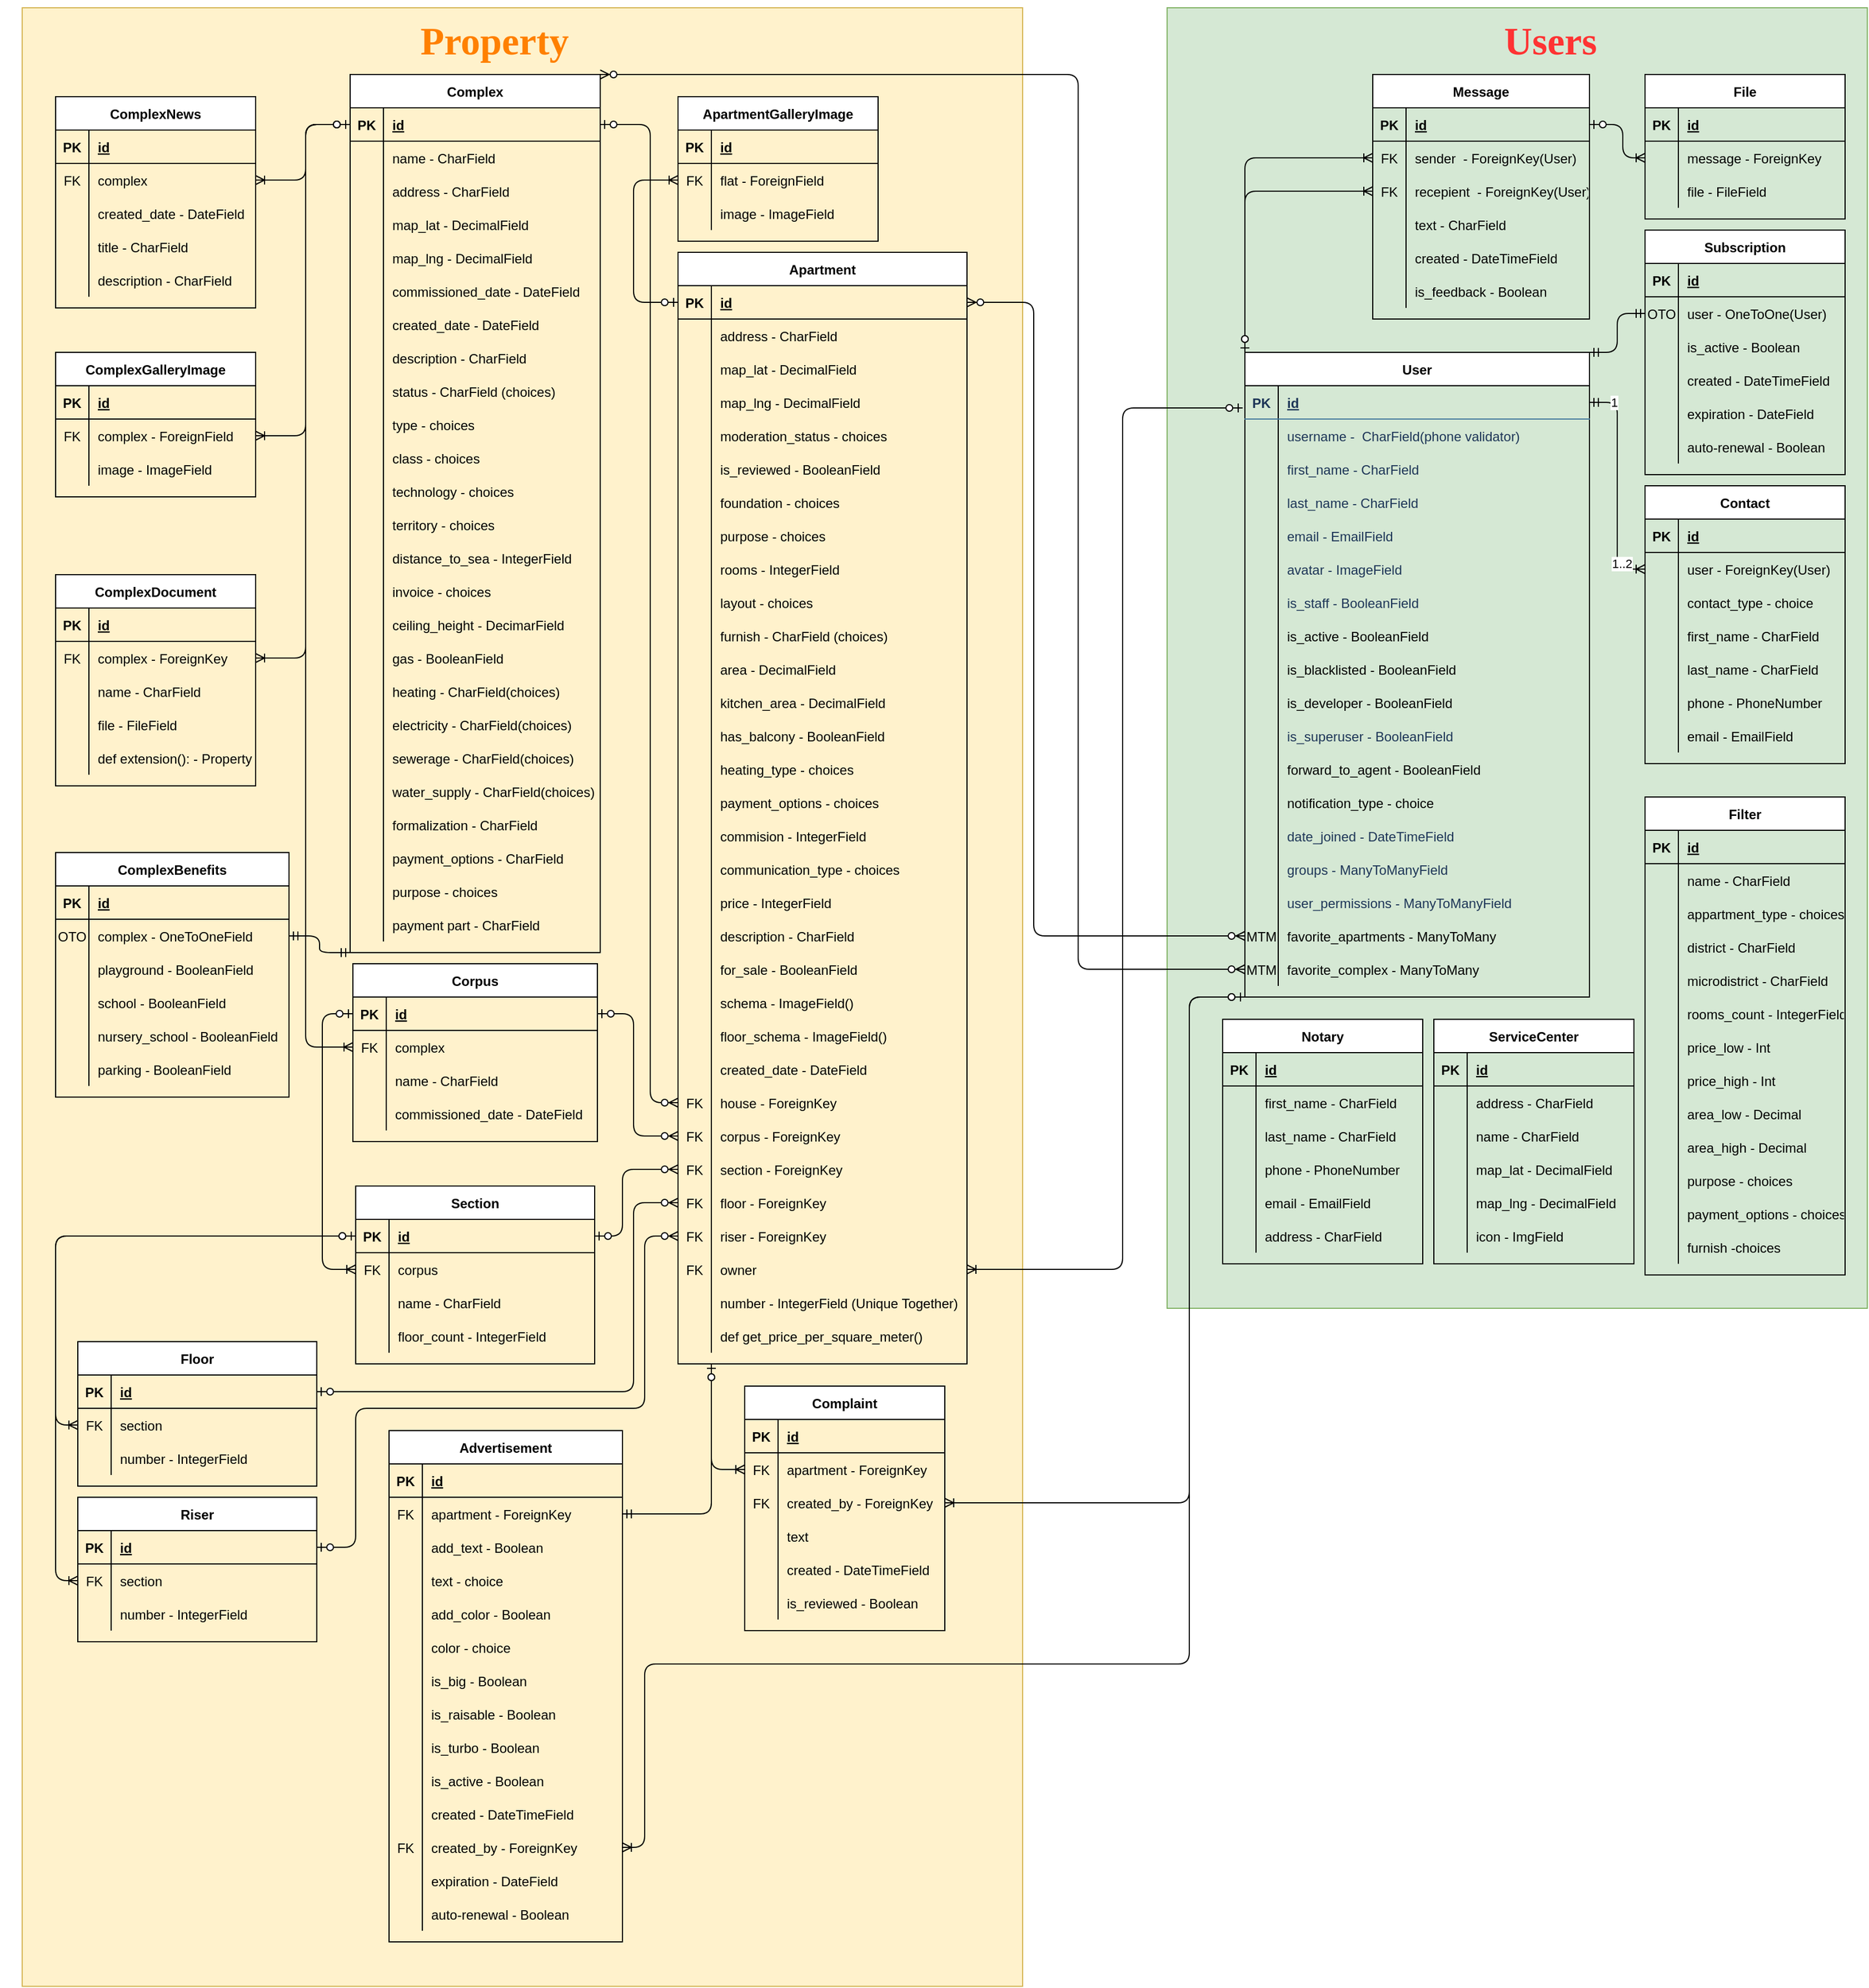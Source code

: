 <mxfile version="14.6.13" type="device"><diagram id="R2lEEEUBdFMjLlhIrx00" name="Page-1"><mxGraphModel dx="1424" dy="795" grid="1" gridSize="10" guides="1" tooltips="1" connect="1" arrows="1" fold="1" page="1" pageScale="1" pageWidth="850" pageHeight="1100" math="0" shadow="0" extFonts="Permanent Marker^https://fonts.googleapis.com/css?family=Permanent+Marker"><root><mxCell id="0"/><mxCell id="1" parent="0"/><mxCell id="Law01RX6GA0SZRBZjCX0-242" value="" style="rounded=0;whiteSpace=wrap;html=1;fillColor=#fff2cc;strokeColor=#d6b656;" parent="1" vertex="1"><mxGeometry x="30" y="10" width="900" height="1780" as="geometry"/></mxCell><mxCell id="Law01RX6GA0SZRBZjCX0-244" value="" style="group;" parent="1" vertex="1" connectable="0"><mxGeometry x="10" y="70" width="915" height="1680" as="geometry"/></mxCell><mxCell id="kU974_UNLZX-nz61Zuly-1" value="Apartment" style="shape=table;startSize=30;container=1;collapsible=1;childLayout=tableLayout;fixedRows=1;rowLines=0;fontStyle=1;align=center;resizeLast=1;" parent="Law01RX6GA0SZRBZjCX0-244" vertex="1"><mxGeometry x="610" y="160" width="260" height="1000" as="geometry"/></mxCell><mxCell id="kU974_UNLZX-nz61Zuly-2" value="" style="shape=partialRectangle;collapsible=0;dropTarget=0;pointerEvents=0;fillColor=none;top=0;left=0;bottom=1;right=0;points=[[0,0.5],[1,0.5]];portConstraint=eastwest;" parent="kU974_UNLZX-nz61Zuly-1" vertex="1"><mxGeometry y="30" width="260" height="30" as="geometry"/></mxCell><mxCell id="kU974_UNLZX-nz61Zuly-3" value="PK" style="shape=partialRectangle;connectable=0;fillColor=none;top=0;left=0;bottom=0;right=0;fontStyle=1;overflow=hidden;" parent="kU974_UNLZX-nz61Zuly-2" vertex="1"><mxGeometry width="30" height="30" as="geometry"/></mxCell><mxCell id="kU974_UNLZX-nz61Zuly-4" value="id" style="shape=partialRectangle;connectable=0;fillColor=none;top=0;left=0;bottom=0;right=0;align=left;spacingLeft=6;fontStyle=5;overflow=hidden;" parent="kU974_UNLZX-nz61Zuly-2" vertex="1"><mxGeometry x="30" width="230" height="30" as="geometry"/></mxCell><mxCell id="Law01RX6GA0SZRBZjCX0-18" value="" style="shape=partialRectangle;collapsible=0;dropTarget=0;pointerEvents=0;fillColor=none;top=0;left=0;bottom=0;right=0;points=[[0,0.5],[1,0.5]];portConstraint=eastwest;" parent="kU974_UNLZX-nz61Zuly-1" vertex="1"><mxGeometry y="60" width="260" height="30" as="geometry"/></mxCell><mxCell id="Law01RX6GA0SZRBZjCX0-19" value="" style="shape=partialRectangle;connectable=0;fillColor=none;top=0;left=0;bottom=0;right=0;editable=1;overflow=hidden;" parent="Law01RX6GA0SZRBZjCX0-18" vertex="1"><mxGeometry width="30" height="30" as="geometry"/></mxCell><mxCell id="Law01RX6GA0SZRBZjCX0-20" value="address - CharField" style="shape=partialRectangle;connectable=0;fillColor=none;top=0;left=0;bottom=0;right=0;align=left;spacingLeft=6;overflow=hidden;" parent="Law01RX6GA0SZRBZjCX0-18" vertex="1"><mxGeometry x="30" width="230" height="30" as="geometry"/></mxCell><mxCell id="Law01RX6GA0SZRBZjCX0-21" value="" style="shape=partialRectangle;collapsible=0;dropTarget=0;pointerEvents=0;fillColor=none;top=0;left=0;bottom=0;right=0;points=[[0,0.5],[1,0.5]];portConstraint=eastwest;" parent="kU974_UNLZX-nz61Zuly-1" vertex="1"><mxGeometry y="90" width="260" height="30" as="geometry"/></mxCell><mxCell id="Law01RX6GA0SZRBZjCX0-22" value="" style="shape=partialRectangle;connectable=0;fillColor=none;top=0;left=0;bottom=0;right=0;editable=1;overflow=hidden;" parent="Law01RX6GA0SZRBZjCX0-21" vertex="1"><mxGeometry width="30" height="30" as="geometry"/></mxCell><mxCell id="Law01RX6GA0SZRBZjCX0-23" value="map_lat - DecimalField" style="shape=partialRectangle;connectable=0;fillColor=none;top=0;left=0;bottom=0;right=0;align=left;spacingLeft=6;overflow=hidden;" parent="Law01RX6GA0SZRBZjCX0-21" vertex="1"><mxGeometry x="30" width="230" height="30" as="geometry"/></mxCell><mxCell id="Law01RX6GA0SZRBZjCX0-24" value="" style="shape=partialRectangle;collapsible=0;dropTarget=0;pointerEvents=0;fillColor=none;top=0;left=0;bottom=0;right=0;points=[[0,0.5],[1,0.5]];portConstraint=eastwest;" parent="kU974_UNLZX-nz61Zuly-1" vertex="1"><mxGeometry y="120" width="260" height="30" as="geometry"/></mxCell><mxCell id="Law01RX6GA0SZRBZjCX0-25" value="" style="shape=partialRectangle;connectable=0;fillColor=none;top=0;left=0;bottom=0;right=0;editable=1;overflow=hidden;" parent="Law01RX6GA0SZRBZjCX0-24" vertex="1"><mxGeometry width="30" height="30" as="geometry"/></mxCell><mxCell id="Law01RX6GA0SZRBZjCX0-26" value="map_lng - DecimalField" style="shape=partialRectangle;connectable=0;fillColor=none;top=0;left=0;bottom=0;right=0;align=left;spacingLeft=6;overflow=hidden;" parent="Law01RX6GA0SZRBZjCX0-24" vertex="1"><mxGeometry x="30" width="230" height="30" as="geometry"/></mxCell><mxCell id="Law01RX6GA0SZRBZjCX0-232" value="" style="shape=partialRectangle;collapsible=0;dropTarget=0;pointerEvents=0;fillColor=none;top=0;left=0;bottom=0;right=0;points=[[0,0.5],[1,0.5]];portConstraint=eastwest;" parent="kU974_UNLZX-nz61Zuly-1" vertex="1"><mxGeometry y="150" width="260" height="30" as="geometry"/></mxCell><mxCell id="Law01RX6GA0SZRBZjCX0-233" value="" style="shape=partialRectangle;connectable=0;fillColor=none;top=0;left=0;bottom=0;right=0;editable=1;overflow=hidden;" parent="Law01RX6GA0SZRBZjCX0-232" vertex="1"><mxGeometry width="30" height="30" as="geometry"/></mxCell><mxCell id="Law01RX6GA0SZRBZjCX0-234" value="moderation_status - choices" style="shape=partialRectangle;connectable=0;fillColor=none;top=0;left=0;bottom=0;right=0;align=left;spacingLeft=6;overflow=hidden;" parent="Law01RX6GA0SZRBZjCX0-232" vertex="1"><mxGeometry x="30" width="230" height="30" as="geometry"/></mxCell><mxCell id="Law01RX6GA0SZRBZjCX0-216" value="" style="shape=partialRectangle;collapsible=0;dropTarget=0;pointerEvents=0;fillColor=none;top=0;left=0;bottom=0;right=0;points=[[0,0.5],[1,0.5]];portConstraint=eastwest;" parent="kU974_UNLZX-nz61Zuly-1" vertex="1"><mxGeometry y="180" width="260" height="30" as="geometry"/></mxCell><mxCell id="Law01RX6GA0SZRBZjCX0-217" value="" style="shape=partialRectangle;connectable=0;fillColor=none;top=0;left=0;bottom=0;right=0;editable=1;overflow=hidden;" parent="Law01RX6GA0SZRBZjCX0-216" vertex="1"><mxGeometry width="30" height="30" as="geometry"/></mxCell><mxCell id="Law01RX6GA0SZRBZjCX0-218" value="is_reviewed - BooleanField" style="shape=partialRectangle;connectable=0;fillColor=none;top=0;left=0;bottom=0;right=0;align=left;spacingLeft=6;overflow=hidden;" parent="Law01RX6GA0SZRBZjCX0-216" vertex="1"><mxGeometry x="30" width="230" height="30" as="geometry"/></mxCell><mxCell id="Law01RX6GA0SZRBZjCX0-30" value="" style="shape=partialRectangle;collapsible=0;dropTarget=0;pointerEvents=0;fillColor=none;top=0;left=0;bottom=0;right=0;points=[[0,0.5],[1,0.5]];portConstraint=eastwest;" parent="kU974_UNLZX-nz61Zuly-1" vertex="1"><mxGeometry y="210" width="260" height="30" as="geometry"/></mxCell><mxCell id="Law01RX6GA0SZRBZjCX0-31" value="" style="shape=partialRectangle;connectable=0;fillColor=none;top=0;left=0;bottom=0;right=0;editable=1;overflow=hidden;" parent="Law01RX6GA0SZRBZjCX0-30" vertex="1"><mxGeometry width="30" height="30" as="geometry"/></mxCell><mxCell id="Law01RX6GA0SZRBZjCX0-32" value="foundation - choices" style="shape=partialRectangle;connectable=0;fillColor=none;top=0;left=0;bottom=0;right=0;align=left;spacingLeft=6;overflow=hidden;" parent="Law01RX6GA0SZRBZjCX0-30" vertex="1"><mxGeometry x="30" width="230" height="30" as="geometry"/></mxCell><mxCell id="Law01RX6GA0SZRBZjCX0-27" value="" style="shape=partialRectangle;collapsible=0;dropTarget=0;pointerEvents=0;fillColor=none;top=0;left=0;bottom=0;right=0;points=[[0,0.5],[1,0.5]];portConstraint=eastwest;" parent="kU974_UNLZX-nz61Zuly-1" vertex="1"><mxGeometry y="240" width="260" height="30" as="geometry"/></mxCell><mxCell id="Law01RX6GA0SZRBZjCX0-28" value="" style="shape=partialRectangle;connectable=0;fillColor=none;top=0;left=0;bottom=0;right=0;editable=1;overflow=hidden;" parent="Law01RX6GA0SZRBZjCX0-27" vertex="1"><mxGeometry width="30" height="30" as="geometry"/></mxCell><mxCell id="Law01RX6GA0SZRBZjCX0-29" value="purpose - choices" style="shape=partialRectangle;connectable=0;fillColor=none;top=0;left=0;bottom=0;right=0;align=left;spacingLeft=6;overflow=hidden;" parent="Law01RX6GA0SZRBZjCX0-27" vertex="1"><mxGeometry x="30" width="230" height="30" as="geometry"/></mxCell><mxCell id="kU974_UNLZX-nz61Zuly-11" value="" style="shape=partialRectangle;collapsible=0;dropTarget=0;pointerEvents=0;fillColor=none;top=0;left=0;bottom=0;right=0;points=[[0,0.5],[1,0.5]];portConstraint=eastwest;" parent="kU974_UNLZX-nz61Zuly-1" vertex="1"><mxGeometry y="270" width="260" height="30" as="geometry"/></mxCell><mxCell id="kU974_UNLZX-nz61Zuly-12" value="" style="shape=partialRectangle;connectable=0;fillColor=none;top=0;left=0;bottom=0;right=0;editable=1;overflow=hidden;" parent="kU974_UNLZX-nz61Zuly-11" vertex="1"><mxGeometry width="30" height="30" as="geometry"/></mxCell><mxCell id="kU974_UNLZX-nz61Zuly-13" value="rooms - IntegerField" style="shape=partialRectangle;connectable=0;fillColor=none;top=0;left=0;bottom=0;right=0;align=left;spacingLeft=6;overflow=hidden;" parent="kU974_UNLZX-nz61Zuly-11" vertex="1"><mxGeometry x="30" width="230" height="30" as="geometry"/></mxCell><mxCell id="Law01RX6GA0SZRBZjCX0-33" value="" style="shape=partialRectangle;collapsible=0;dropTarget=0;pointerEvents=0;fillColor=none;top=0;left=0;bottom=0;right=0;points=[[0,0.5],[1,0.5]];portConstraint=eastwest;" parent="kU974_UNLZX-nz61Zuly-1" vertex="1"><mxGeometry y="300" width="260" height="30" as="geometry"/></mxCell><mxCell id="Law01RX6GA0SZRBZjCX0-34" value="" style="shape=partialRectangle;connectable=0;fillColor=none;top=0;left=0;bottom=0;right=0;editable=1;overflow=hidden;" parent="Law01RX6GA0SZRBZjCX0-33" vertex="1"><mxGeometry width="30" height="30" as="geometry"/></mxCell><mxCell id="Law01RX6GA0SZRBZjCX0-35" value="layout - choices" style="shape=partialRectangle;connectable=0;fillColor=none;top=0;left=0;bottom=0;right=0;align=left;spacingLeft=6;overflow=hidden;" parent="Law01RX6GA0SZRBZjCX0-33" vertex="1"><mxGeometry x="30" width="230" height="30" as="geometry"/></mxCell><mxCell id="kU974_UNLZX-nz61Zuly-35" value="" style="shape=partialRectangle;collapsible=0;dropTarget=0;pointerEvents=0;fillColor=none;top=0;left=0;bottom=0;right=0;points=[[0,0.5],[1,0.5]];portConstraint=eastwest;" parent="kU974_UNLZX-nz61Zuly-1" vertex="1"><mxGeometry y="330" width="260" height="30" as="geometry"/></mxCell><mxCell id="kU974_UNLZX-nz61Zuly-36" value="" style="shape=partialRectangle;connectable=0;fillColor=none;top=0;left=0;bottom=0;right=0;editable=1;overflow=hidden;" parent="kU974_UNLZX-nz61Zuly-35" vertex="1"><mxGeometry width="30" height="30" as="geometry"/></mxCell><mxCell id="kU974_UNLZX-nz61Zuly-37" value="furnish - CharField (choices)" style="shape=partialRectangle;connectable=0;fillColor=none;top=0;left=0;bottom=0;right=0;align=left;spacingLeft=6;overflow=hidden;" parent="kU974_UNLZX-nz61Zuly-35" vertex="1"><mxGeometry x="30" width="230" height="30" as="geometry"/></mxCell><mxCell id="kU974_UNLZX-nz61Zuly-26" value="" style="shape=partialRectangle;collapsible=0;dropTarget=0;pointerEvents=0;fillColor=none;top=0;left=0;bottom=0;right=0;points=[[0,0.5],[1,0.5]];portConstraint=eastwest;" parent="kU974_UNLZX-nz61Zuly-1" vertex="1"><mxGeometry y="360" width="260" height="30" as="geometry"/></mxCell><mxCell id="kU974_UNLZX-nz61Zuly-27" value="" style="shape=partialRectangle;connectable=0;fillColor=none;top=0;left=0;bottom=0;right=0;editable=1;overflow=hidden;" parent="kU974_UNLZX-nz61Zuly-26" vertex="1"><mxGeometry width="30" height="30" as="geometry"/></mxCell><mxCell id="kU974_UNLZX-nz61Zuly-28" value="area - DecimalField" style="shape=partialRectangle;connectable=0;fillColor=none;top=0;left=0;bottom=0;right=0;align=left;spacingLeft=6;overflow=hidden;" parent="kU974_UNLZX-nz61Zuly-26" vertex="1"><mxGeometry x="30" width="230" height="30" as="geometry"/></mxCell><mxCell id="Law01RX6GA0SZRBZjCX0-36" value="" style="shape=partialRectangle;collapsible=0;dropTarget=0;pointerEvents=0;fillColor=none;top=0;left=0;bottom=0;right=0;points=[[0,0.5],[1,0.5]];portConstraint=eastwest;" parent="kU974_UNLZX-nz61Zuly-1" vertex="1"><mxGeometry y="390" width="260" height="30" as="geometry"/></mxCell><mxCell id="Law01RX6GA0SZRBZjCX0-37" value="" style="shape=partialRectangle;connectable=0;fillColor=none;top=0;left=0;bottom=0;right=0;editable=1;overflow=hidden;" parent="Law01RX6GA0SZRBZjCX0-36" vertex="1"><mxGeometry width="30" height="30" as="geometry"/></mxCell><mxCell id="Law01RX6GA0SZRBZjCX0-38" value="kitchen_area - DecimalField" style="shape=partialRectangle;connectable=0;fillColor=none;top=0;left=0;bottom=0;right=0;align=left;spacingLeft=6;overflow=hidden;" parent="Law01RX6GA0SZRBZjCX0-36" vertex="1"><mxGeometry x="30" width="230" height="30" as="geometry"/></mxCell><mxCell id="Law01RX6GA0SZRBZjCX0-39" value="" style="shape=partialRectangle;collapsible=0;dropTarget=0;pointerEvents=0;fillColor=none;top=0;left=0;bottom=0;right=0;points=[[0,0.5],[1,0.5]];portConstraint=eastwest;" parent="kU974_UNLZX-nz61Zuly-1" vertex="1"><mxGeometry y="420" width="260" height="30" as="geometry"/></mxCell><mxCell id="Law01RX6GA0SZRBZjCX0-40" value="" style="shape=partialRectangle;connectable=0;fillColor=none;top=0;left=0;bottom=0;right=0;editable=1;overflow=hidden;" parent="Law01RX6GA0SZRBZjCX0-39" vertex="1"><mxGeometry width="30" height="30" as="geometry"/></mxCell><mxCell id="Law01RX6GA0SZRBZjCX0-41" value="has_balcony - BooleanField" style="shape=partialRectangle;connectable=0;fillColor=none;top=0;left=0;bottom=0;right=0;align=left;spacingLeft=6;overflow=hidden;" parent="Law01RX6GA0SZRBZjCX0-39" vertex="1"><mxGeometry x="30" width="230" height="30" as="geometry"/></mxCell><mxCell id="Law01RX6GA0SZRBZjCX0-42" value="" style="shape=partialRectangle;collapsible=0;dropTarget=0;pointerEvents=0;fillColor=none;top=0;left=0;bottom=0;right=0;points=[[0,0.5],[1,0.5]];portConstraint=eastwest;" parent="kU974_UNLZX-nz61Zuly-1" vertex="1"><mxGeometry y="450" width="260" height="30" as="geometry"/></mxCell><mxCell id="Law01RX6GA0SZRBZjCX0-43" value="" style="shape=partialRectangle;connectable=0;fillColor=none;top=0;left=0;bottom=0;right=0;editable=1;overflow=hidden;" parent="Law01RX6GA0SZRBZjCX0-42" vertex="1"><mxGeometry width="30" height="30" as="geometry"/></mxCell><mxCell id="Law01RX6GA0SZRBZjCX0-44" value="heating_type - choices" style="shape=partialRectangle;connectable=0;fillColor=none;top=0;left=0;bottom=0;right=0;align=left;spacingLeft=6;overflow=hidden;" parent="Law01RX6GA0SZRBZjCX0-42" vertex="1"><mxGeometry x="30" width="230" height="30" as="geometry"/></mxCell><mxCell id="Law01RX6GA0SZRBZjCX0-45" value="" style="shape=partialRectangle;collapsible=0;dropTarget=0;pointerEvents=0;fillColor=none;top=0;left=0;bottom=0;right=0;points=[[0,0.5],[1,0.5]];portConstraint=eastwest;" parent="kU974_UNLZX-nz61Zuly-1" vertex="1"><mxGeometry y="480" width="260" height="30" as="geometry"/></mxCell><mxCell id="Law01RX6GA0SZRBZjCX0-46" value="" style="shape=partialRectangle;connectable=0;fillColor=none;top=0;left=0;bottom=0;right=0;editable=1;overflow=hidden;" parent="Law01RX6GA0SZRBZjCX0-45" vertex="1"><mxGeometry width="30" height="30" as="geometry"/></mxCell><mxCell id="Law01RX6GA0SZRBZjCX0-47" value="payment_options - choices" style="shape=partialRectangle;connectable=0;fillColor=none;top=0;left=0;bottom=0;right=0;align=left;spacingLeft=6;overflow=hidden;" parent="Law01RX6GA0SZRBZjCX0-45" vertex="1"><mxGeometry x="30" width="230" height="30" as="geometry"/></mxCell><mxCell id="Law01RX6GA0SZRBZjCX0-48" value="" style="shape=partialRectangle;collapsible=0;dropTarget=0;pointerEvents=0;fillColor=none;top=0;left=0;bottom=0;right=0;points=[[0,0.5],[1,0.5]];portConstraint=eastwest;" parent="kU974_UNLZX-nz61Zuly-1" vertex="1"><mxGeometry y="510" width="260" height="30" as="geometry"/></mxCell><mxCell id="Law01RX6GA0SZRBZjCX0-49" value="" style="shape=partialRectangle;connectable=0;fillColor=none;top=0;left=0;bottom=0;right=0;editable=1;overflow=hidden;" parent="Law01RX6GA0SZRBZjCX0-48" vertex="1"><mxGeometry width="30" height="30" as="geometry"/></mxCell><mxCell id="Law01RX6GA0SZRBZjCX0-50" value="commision - IntegerField" style="shape=partialRectangle;connectable=0;fillColor=none;top=0;left=0;bottom=0;right=0;align=left;spacingLeft=6;overflow=hidden;" parent="Law01RX6GA0SZRBZjCX0-48" vertex="1"><mxGeometry x="30" width="230" height="30" as="geometry"/></mxCell><mxCell id="Law01RX6GA0SZRBZjCX0-54" value="" style="shape=partialRectangle;collapsible=0;dropTarget=0;pointerEvents=0;fillColor=none;top=0;left=0;bottom=0;right=0;points=[[0,0.5],[1,0.5]];portConstraint=eastwest;" parent="kU974_UNLZX-nz61Zuly-1" vertex="1"><mxGeometry y="540" width="260" height="30" as="geometry"/></mxCell><mxCell id="Law01RX6GA0SZRBZjCX0-55" value="" style="shape=partialRectangle;connectable=0;fillColor=none;top=0;left=0;bottom=0;right=0;editable=1;overflow=hidden;" parent="Law01RX6GA0SZRBZjCX0-54" vertex="1"><mxGeometry width="30" height="30" as="geometry"/></mxCell><mxCell id="Law01RX6GA0SZRBZjCX0-56" value="communication_type - choices" style="shape=partialRectangle;connectable=0;fillColor=none;top=0;left=0;bottom=0;right=0;align=left;spacingLeft=6;overflow=hidden;" parent="Law01RX6GA0SZRBZjCX0-54" vertex="1"><mxGeometry x="30" width="230" height="30" as="geometry"/></mxCell><mxCell id="kU974_UNLZX-nz61Zuly-8" value="" style="shape=partialRectangle;collapsible=0;dropTarget=0;pointerEvents=0;fillColor=none;top=0;left=0;bottom=0;right=0;points=[[0,0.5],[1,0.5]];portConstraint=eastwest;" parent="kU974_UNLZX-nz61Zuly-1" vertex="1"><mxGeometry y="570" width="260" height="30" as="geometry"/></mxCell><mxCell id="kU974_UNLZX-nz61Zuly-9" value="" style="shape=partialRectangle;connectable=0;fillColor=none;top=0;left=0;bottom=0;right=0;editable=1;overflow=hidden;" parent="kU974_UNLZX-nz61Zuly-8" vertex="1"><mxGeometry width="30" height="30" as="geometry"/></mxCell><mxCell id="kU974_UNLZX-nz61Zuly-10" value="price - IntegerField" style="shape=partialRectangle;connectable=0;fillColor=none;top=0;left=0;bottom=0;right=0;align=left;spacingLeft=6;overflow=hidden;" parent="kU974_UNLZX-nz61Zuly-8" vertex="1"><mxGeometry x="30" width="230" height="30" as="geometry"/></mxCell><mxCell id="Law01RX6GA0SZRBZjCX0-51" value="" style="shape=partialRectangle;collapsible=0;dropTarget=0;pointerEvents=0;fillColor=none;top=0;left=0;bottom=0;right=0;points=[[0,0.5],[1,0.5]];portConstraint=eastwest;" parent="kU974_UNLZX-nz61Zuly-1" vertex="1"><mxGeometry y="600" width="260" height="30" as="geometry"/></mxCell><mxCell id="Law01RX6GA0SZRBZjCX0-52" value="" style="shape=partialRectangle;connectable=0;fillColor=none;top=0;left=0;bottom=0;right=0;editable=1;overflow=hidden;" parent="Law01RX6GA0SZRBZjCX0-51" vertex="1"><mxGeometry width="30" height="30" as="geometry"/></mxCell><mxCell id="Law01RX6GA0SZRBZjCX0-53" value="description - CharField" style="shape=partialRectangle;connectable=0;fillColor=none;top=0;left=0;bottom=0;right=0;align=left;spacingLeft=6;overflow=hidden;" parent="Law01RX6GA0SZRBZjCX0-51" vertex="1"><mxGeometry x="30" width="230" height="30" as="geometry"/></mxCell><mxCell id="kU974_UNLZX-nz61Zuly-38" value="" style="shape=partialRectangle;collapsible=0;dropTarget=0;pointerEvents=0;fillColor=none;top=0;left=0;bottom=0;right=0;points=[[0,0.5],[1,0.5]];portConstraint=eastwest;" parent="kU974_UNLZX-nz61Zuly-1" vertex="1"><mxGeometry y="630" width="260" height="30" as="geometry"/></mxCell><mxCell id="kU974_UNLZX-nz61Zuly-39" value="" style="shape=partialRectangle;connectable=0;fillColor=none;top=0;left=0;bottom=0;right=0;editable=1;overflow=hidden;" parent="kU974_UNLZX-nz61Zuly-38" vertex="1"><mxGeometry width="30" height="30" as="geometry"/></mxCell><mxCell id="kU974_UNLZX-nz61Zuly-40" value="for_sale - BooleanField" style="shape=partialRectangle;connectable=0;fillColor=none;top=0;left=0;bottom=0;right=0;align=left;spacingLeft=6;overflow=hidden;" parent="kU974_UNLZX-nz61Zuly-38" vertex="1"><mxGeometry x="30" width="230" height="30" as="geometry"/></mxCell><mxCell id="kU974_UNLZX-nz61Zuly-54" value="" style="shape=partialRectangle;collapsible=0;dropTarget=0;pointerEvents=0;fillColor=none;top=0;left=0;bottom=0;right=0;points=[[0,0.5],[1,0.5]];portConstraint=eastwest;" parent="kU974_UNLZX-nz61Zuly-1" vertex="1"><mxGeometry y="660" width="260" height="30" as="geometry"/></mxCell><mxCell id="kU974_UNLZX-nz61Zuly-55" value="" style="shape=partialRectangle;connectable=0;fillColor=none;top=0;left=0;bottom=0;right=0;editable=1;overflow=hidden;" parent="kU974_UNLZX-nz61Zuly-54" vertex="1"><mxGeometry width="30" height="30" as="geometry"/></mxCell><mxCell id="kU974_UNLZX-nz61Zuly-56" value="schema - ImageField()" style="shape=partialRectangle;connectable=0;fillColor=none;top=0;left=0;bottom=0;right=0;align=left;spacingLeft=6;overflow=hidden;" parent="kU974_UNLZX-nz61Zuly-54" vertex="1"><mxGeometry x="30" width="230" height="30" as="geometry"/></mxCell><mxCell id="kU974_UNLZX-nz61Zuly-57" value="" style="shape=partialRectangle;collapsible=0;dropTarget=0;pointerEvents=0;fillColor=none;top=0;left=0;bottom=0;right=0;points=[[0,0.5],[1,0.5]];portConstraint=eastwest;" parent="kU974_UNLZX-nz61Zuly-1" vertex="1"><mxGeometry y="690" width="260" height="30" as="geometry"/></mxCell><mxCell id="kU974_UNLZX-nz61Zuly-58" value="" style="shape=partialRectangle;connectable=0;fillColor=none;top=0;left=0;bottom=0;right=0;editable=1;overflow=hidden;" parent="kU974_UNLZX-nz61Zuly-57" vertex="1"><mxGeometry width="30" height="30" as="geometry"/></mxCell><mxCell id="kU974_UNLZX-nz61Zuly-59" value="floor_schema - ImageField()" style="shape=partialRectangle;connectable=0;fillColor=none;top=0;left=0;bottom=0;right=0;align=left;spacingLeft=6;overflow=hidden;" parent="kU974_UNLZX-nz61Zuly-57" vertex="1"><mxGeometry x="30" width="230" height="30" as="geometry"/></mxCell><mxCell id="kU974_UNLZX-nz61Zuly-63" value="" style="shape=partialRectangle;collapsible=0;dropTarget=0;pointerEvents=0;fillColor=none;top=0;left=0;bottom=0;right=0;points=[[0,0.5],[1,0.5]];portConstraint=eastwest;" parent="kU974_UNLZX-nz61Zuly-1" vertex="1"><mxGeometry y="720" width="260" height="30" as="geometry"/></mxCell><mxCell id="kU974_UNLZX-nz61Zuly-64" value="" style="shape=partialRectangle;connectable=0;fillColor=none;top=0;left=0;bottom=0;right=0;editable=1;overflow=hidden;" parent="kU974_UNLZX-nz61Zuly-63" vertex="1"><mxGeometry width="30" height="30" as="geometry"/></mxCell><mxCell id="kU974_UNLZX-nz61Zuly-65" value="created_date - DateField" style="shape=partialRectangle;connectable=0;fillColor=none;top=0;left=0;bottom=0;right=0;align=left;spacingLeft=6;overflow=hidden;" parent="kU974_UNLZX-nz61Zuly-63" vertex="1"><mxGeometry x="30" width="230" height="30" as="geometry"/></mxCell><mxCell id="KyWfQdbmqvqQsfbcWeOR-140" value="" style="shape=partialRectangle;collapsible=0;dropTarget=0;pointerEvents=0;fillColor=none;top=0;left=0;bottom=0;right=0;points=[[0,0.5],[1,0.5]];portConstraint=eastwest;" parent="kU974_UNLZX-nz61Zuly-1" vertex="1"><mxGeometry y="750" width="260" height="30" as="geometry"/></mxCell><mxCell id="KyWfQdbmqvqQsfbcWeOR-141" value="FK" style="shape=partialRectangle;connectable=0;fillColor=none;top=0;left=0;bottom=0;right=0;fontStyle=0;overflow=hidden;" parent="KyWfQdbmqvqQsfbcWeOR-140" vertex="1"><mxGeometry width="30" height="30" as="geometry"/></mxCell><mxCell id="KyWfQdbmqvqQsfbcWeOR-142" value="house - ForeignKey" style="shape=partialRectangle;connectable=0;fillColor=none;top=0;left=0;bottom=0;right=0;align=left;spacingLeft=6;fontStyle=0;overflow=hidden;" parent="KyWfQdbmqvqQsfbcWeOR-140" vertex="1"><mxGeometry x="30" width="230" height="30" as="geometry"/></mxCell><mxCell id="kU974_UNLZX-nz61Zuly-14" value="" style="shape=partialRectangle;collapsible=0;dropTarget=0;pointerEvents=0;fillColor=none;top=0;left=0;bottom=0;right=0;points=[[0,0.5],[1,0.5]];portConstraint=eastwest;" parent="kU974_UNLZX-nz61Zuly-1" vertex="1"><mxGeometry y="780" width="260" height="30" as="geometry"/></mxCell><mxCell id="kU974_UNLZX-nz61Zuly-15" value="FK" style="shape=partialRectangle;connectable=0;fillColor=none;top=0;left=0;bottom=0;right=0;fontStyle=0;overflow=hidden;" parent="kU974_UNLZX-nz61Zuly-14" vertex="1"><mxGeometry width="30" height="30" as="geometry"/></mxCell><mxCell id="kU974_UNLZX-nz61Zuly-16" value="corpus - ForeignKey" style="shape=partialRectangle;connectable=0;fillColor=none;top=0;left=0;bottom=0;right=0;align=left;spacingLeft=6;fontStyle=0;overflow=hidden;" parent="kU974_UNLZX-nz61Zuly-14" vertex="1"><mxGeometry x="30" width="230" height="30" as="geometry"/></mxCell><mxCell id="kU974_UNLZX-nz61Zuly-17" value="" style="shape=partialRectangle;collapsible=0;dropTarget=0;pointerEvents=0;fillColor=none;top=0;left=0;bottom=0;right=0;points=[[0,0.5],[1,0.5]];portConstraint=eastwest;" parent="kU974_UNLZX-nz61Zuly-1" vertex="1"><mxGeometry y="810" width="260" height="30" as="geometry"/></mxCell><mxCell id="kU974_UNLZX-nz61Zuly-18" value="FK" style="shape=partialRectangle;connectable=0;fillColor=none;top=0;left=0;bottom=0;right=0;fontStyle=0;overflow=hidden;" parent="kU974_UNLZX-nz61Zuly-17" vertex="1"><mxGeometry width="30" height="30" as="geometry"/></mxCell><mxCell id="kU974_UNLZX-nz61Zuly-19" value="section - ForeignKey" style="shape=partialRectangle;connectable=0;fillColor=none;top=0;left=0;bottom=0;right=0;align=left;spacingLeft=6;fontStyle=0;overflow=hidden;" parent="kU974_UNLZX-nz61Zuly-17" vertex="1"><mxGeometry x="30" width="230" height="30" as="geometry"/></mxCell><mxCell id="kU974_UNLZX-nz61Zuly-20" value="" style="shape=partialRectangle;collapsible=0;dropTarget=0;pointerEvents=0;fillColor=none;top=0;left=0;bottom=0;right=0;points=[[0,0.5],[1,0.5]];portConstraint=eastwest;" parent="kU974_UNLZX-nz61Zuly-1" vertex="1"><mxGeometry y="840" width="260" height="30" as="geometry"/></mxCell><mxCell id="kU974_UNLZX-nz61Zuly-21" value="FK" style="shape=partialRectangle;connectable=0;fillColor=none;top=0;left=0;bottom=0;right=0;fontStyle=0;overflow=hidden;" parent="kU974_UNLZX-nz61Zuly-20" vertex="1"><mxGeometry width="30" height="30" as="geometry"/></mxCell><mxCell id="kU974_UNLZX-nz61Zuly-22" value="floor - ForeignKey" style="shape=partialRectangle;connectable=0;fillColor=none;top=0;left=0;bottom=0;right=0;align=left;spacingLeft=6;fontStyle=0;overflow=hidden;" parent="kU974_UNLZX-nz61Zuly-20" vertex="1"><mxGeometry x="30" width="230" height="30" as="geometry"/></mxCell><mxCell id="kU974_UNLZX-nz61Zuly-23" value="" style="shape=partialRectangle;collapsible=0;dropTarget=0;pointerEvents=0;fillColor=none;top=0;left=0;bottom=0;right=0;points=[[0,0.5],[1,0.5]];portConstraint=eastwest;" parent="kU974_UNLZX-nz61Zuly-1" vertex="1"><mxGeometry y="870" width="260" height="30" as="geometry"/></mxCell><mxCell id="kU974_UNLZX-nz61Zuly-24" value="FK" style="shape=partialRectangle;connectable=0;fillColor=none;top=0;left=0;bottom=0;right=0;fontStyle=0;overflow=hidden;" parent="kU974_UNLZX-nz61Zuly-23" vertex="1"><mxGeometry width="30" height="30" as="geometry"/></mxCell><mxCell id="kU974_UNLZX-nz61Zuly-25" value="riser - ForeignKey" style="shape=partialRectangle;connectable=0;fillColor=none;top=0;left=0;bottom=0;right=0;align=left;spacingLeft=6;fontStyle=0;overflow=hidden;" parent="kU974_UNLZX-nz61Zuly-23" vertex="1"><mxGeometry x="30" width="230" height="30" as="geometry"/></mxCell><mxCell id="kU974_UNLZX-nz61Zuly-66" value="" style="shape=partialRectangle;collapsible=0;dropTarget=0;pointerEvents=0;fillColor=none;top=0;left=0;bottom=0;right=0;points=[[0,0.5],[1,0.5]];portConstraint=eastwest;" parent="kU974_UNLZX-nz61Zuly-1" vertex="1"><mxGeometry y="900" width="260" height="30" as="geometry"/></mxCell><mxCell id="kU974_UNLZX-nz61Zuly-67" value="FK" style="shape=partialRectangle;connectable=0;fillColor=none;top=0;left=0;bottom=0;right=0;fontStyle=0;overflow=hidden;" parent="kU974_UNLZX-nz61Zuly-66" vertex="1"><mxGeometry width="30" height="30" as="geometry"/></mxCell><mxCell id="kU974_UNLZX-nz61Zuly-68" value="owner" style="shape=partialRectangle;connectable=0;fillColor=none;top=0;left=0;bottom=0;right=0;align=left;spacingLeft=6;fontStyle=0;overflow=hidden;" parent="kU974_UNLZX-nz61Zuly-66" vertex="1"><mxGeometry x="30" width="230" height="30" as="geometry"/></mxCell><mxCell id="kU974_UNLZX-nz61Zuly-5" value="" style="shape=partialRectangle;collapsible=0;dropTarget=0;pointerEvents=0;fillColor=none;top=0;left=0;bottom=0;right=0;points=[[0,0.5],[1,0.5]];portConstraint=eastwest;" parent="kU974_UNLZX-nz61Zuly-1" vertex="1"><mxGeometry y="930" width="260" height="30" as="geometry"/></mxCell><mxCell id="kU974_UNLZX-nz61Zuly-6" value="" style="shape=partialRectangle;connectable=0;fillColor=none;top=0;left=0;bottom=0;right=0;editable=1;overflow=hidden;" parent="kU974_UNLZX-nz61Zuly-5" vertex="1"><mxGeometry width="30" height="30" as="geometry"/></mxCell><mxCell id="kU974_UNLZX-nz61Zuly-7" value="number - IntegerField (Unique Together)" style="shape=partialRectangle;connectable=0;fillColor=none;top=0;left=0;bottom=0;right=0;align=left;spacingLeft=6;overflow=hidden;" parent="kU974_UNLZX-nz61Zuly-5" vertex="1"><mxGeometry x="30" width="230" height="30" as="geometry"/></mxCell><mxCell id="KyWfQdbmqvqQsfbcWeOR-98" value="" style="shape=partialRectangle;collapsible=0;dropTarget=0;pointerEvents=0;fillColor=none;top=0;left=0;bottom=0;right=0;points=[[0,0.5],[1,0.5]];portConstraint=eastwest;" parent="kU974_UNLZX-nz61Zuly-1" vertex="1"><mxGeometry y="960" width="260" height="30" as="geometry"/></mxCell><mxCell id="KyWfQdbmqvqQsfbcWeOR-99" value="" style="shape=partialRectangle;connectable=0;fillColor=none;top=0;left=0;bottom=0;right=0;editable=1;overflow=hidden;" parent="KyWfQdbmqvqQsfbcWeOR-98" vertex="1"><mxGeometry width="30" height="30" as="geometry"/></mxCell><mxCell id="KyWfQdbmqvqQsfbcWeOR-100" value="def get_price_per_square_meter()" style="shape=partialRectangle;connectable=0;fillColor=none;top=0;left=0;bottom=0;right=0;align=left;spacingLeft=6;overflow=hidden;" parent="KyWfQdbmqvqQsfbcWeOR-98" vertex="1"><mxGeometry x="30" width="230" height="30" as="geometry"/></mxCell><mxCell id="KyWfQdbmqvqQsfbcWeOR-59" value="Complex" style="shape=table;startSize=30;container=1;collapsible=1;childLayout=tableLayout;fixedRows=1;rowLines=0;fontStyle=1;align=center;resizeLast=1;" parent="Law01RX6GA0SZRBZjCX0-244" vertex="1"><mxGeometry x="315" width="225" height="790" as="geometry"/></mxCell><mxCell id="KyWfQdbmqvqQsfbcWeOR-60" value="" style="shape=partialRectangle;collapsible=0;dropTarget=0;pointerEvents=0;fillColor=none;top=0;left=0;bottom=1;right=0;points=[[0,0.5],[1,0.5]];portConstraint=eastwest;" parent="KyWfQdbmqvqQsfbcWeOR-59" vertex="1"><mxGeometry y="30" width="225" height="30" as="geometry"/></mxCell><mxCell id="KyWfQdbmqvqQsfbcWeOR-61" value="PK" style="shape=partialRectangle;connectable=0;fillColor=none;top=0;left=0;bottom=0;right=0;fontStyle=1;overflow=hidden;" parent="KyWfQdbmqvqQsfbcWeOR-60" vertex="1"><mxGeometry width="30" height="30" as="geometry"/></mxCell><mxCell id="KyWfQdbmqvqQsfbcWeOR-62" value="id" style="shape=partialRectangle;connectable=0;fillColor=none;top=0;left=0;bottom=0;right=0;align=left;spacingLeft=6;fontStyle=5;overflow=hidden;" parent="KyWfQdbmqvqQsfbcWeOR-60" vertex="1"><mxGeometry x="30" width="195" height="30" as="geometry"/></mxCell><mxCell id="KyWfQdbmqvqQsfbcWeOR-75" value="" style="shape=partialRectangle;collapsible=0;dropTarget=0;pointerEvents=0;fillColor=none;top=0;left=0;bottom=0;right=0;points=[[0,0.5],[1,0.5]];portConstraint=eastwest;" parent="KyWfQdbmqvqQsfbcWeOR-59" vertex="1"><mxGeometry y="60" width="225" height="30" as="geometry"/></mxCell><mxCell id="KyWfQdbmqvqQsfbcWeOR-76" value="" style="shape=partialRectangle;connectable=0;fillColor=none;top=0;left=0;bottom=0;right=0;editable=1;overflow=hidden;" parent="KyWfQdbmqvqQsfbcWeOR-75" vertex="1"><mxGeometry width="30" height="30" as="geometry"/></mxCell><mxCell id="KyWfQdbmqvqQsfbcWeOR-77" value="name - CharField" style="shape=partialRectangle;connectable=0;fillColor=none;top=0;left=0;bottom=0;right=0;align=left;spacingLeft=6;overflow=hidden;" parent="KyWfQdbmqvqQsfbcWeOR-75" vertex="1"><mxGeometry x="30" width="195" height="30" as="geometry"/></mxCell><mxCell id="KyWfQdbmqvqQsfbcWeOR-63" value="" style="shape=partialRectangle;collapsible=0;dropTarget=0;pointerEvents=0;fillColor=none;top=0;left=0;bottom=0;right=0;points=[[0,0.5],[1,0.5]];portConstraint=eastwest;" parent="KyWfQdbmqvqQsfbcWeOR-59" vertex="1"><mxGeometry y="90" width="225" height="30" as="geometry"/></mxCell><mxCell id="KyWfQdbmqvqQsfbcWeOR-64" value="" style="shape=partialRectangle;connectable=0;fillColor=none;top=0;left=0;bottom=0;right=0;editable=1;overflow=hidden;" parent="KyWfQdbmqvqQsfbcWeOR-63" vertex="1"><mxGeometry width="30" height="30" as="geometry"/></mxCell><mxCell id="KyWfQdbmqvqQsfbcWeOR-65" value="address - CharField" style="shape=partialRectangle;connectable=0;fillColor=none;top=0;left=0;bottom=0;right=0;align=left;spacingLeft=6;overflow=hidden;" parent="KyWfQdbmqvqQsfbcWeOR-63" vertex="1"><mxGeometry x="30" width="195" height="30" as="geometry"/></mxCell><mxCell id="KyWfQdbmqvqQsfbcWeOR-72" value="" style="shape=partialRectangle;collapsible=0;dropTarget=0;pointerEvents=0;fillColor=none;top=0;left=0;bottom=0;right=0;points=[[0,0.5],[1,0.5]];portConstraint=eastwest;" parent="KyWfQdbmqvqQsfbcWeOR-59" vertex="1"><mxGeometry y="120" width="225" height="30" as="geometry"/></mxCell><mxCell id="KyWfQdbmqvqQsfbcWeOR-73" value="" style="shape=partialRectangle;connectable=0;fillColor=none;top=0;left=0;bottom=0;right=0;editable=1;overflow=hidden;" parent="KyWfQdbmqvqQsfbcWeOR-72" vertex="1"><mxGeometry width="30" height="30" as="geometry"/></mxCell><mxCell id="KyWfQdbmqvqQsfbcWeOR-74" value="map_lat - DecimalField" style="shape=partialRectangle;connectable=0;fillColor=none;top=0;left=0;bottom=0;right=0;align=left;spacingLeft=6;overflow=hidden;" parent="KyWfQdbmqvqQsfbcWeOR-72" vertex="1"><mxGeometry x="30" width="195" height="30" as="geometry"/></mxCell><mxCell id="mCR5xl2OMrfHtuKSheoi-167" value="" style="shape=partialRectangle;collapsible=0;dropTarget=0;pointerEvents=0;fillColor=none;top=0;left=0;bottom=0;right=0;points=[[0,0.5],[1,0.5]];portConstraint=eastwest;" parent="KyWfQdbmqvqQsfbcWeOR-59" vertex="1"><mxGeometry y="150" width="225" height="30" as="geometry"/></mxCell><mxCell id="mCR5xl2OMrfHtuKSheoi-168" value="" style="shape=partialRectangle;connectable=0;fillColor=none;top=0;left=0;bottom=0;right=0;editable=1;overflow=hidden;" parent="mCR5xl2OMrfHtuKSheoi-167" vertex="1"><mxGeometry width="30" height="30" as="geometry"/></mxCell><mxCell id="mCR5xl2OMrfHtuKSheoi-169" value="map_lng - DecimalField" style="shape=partialRectangle;connectable=0;fillColor=none;top=0;left=0;bottom=0;right=0;align=left;spacingLeft=6;overflow=hidden;" parent="mCR5xl2OMrfHtuKSheoi-167" vertex="1"><mxGeometry x="30" width="195" height="30" as="geometry"/></mxCell><mxCell id="KyWfQdbmqvqQsfbcWeOR-66" value="" style="shape=partialRectangle;collapsible=0;dropTarget=0;pointerEvents=0;fillColor=none;top=0;left=0;bottom=0;right=0;points=[[0,0.5],[1,0.5]];portConstraint=eastwest;" parent="KyWfQdbmqvqQsfbcWeOR-59" vertex="1"><mxGeometry y="180" width="225" height="30" as="geometry"/></mxCell><mxCell id="KyWfQdbmqvqQsfbcWeOR-67" value="" style="shape=partialRectangle;connectable=0;fillColor=none;top=0;left=0;bottom=0;right=0;editable=1;overflow=hidden;" parent="KyWfQdbmqvqQsfbcWeOR-66" vertex="1"><mxGeometry width="30" height="30" as="geometry"/></mxCell><mxCell id="KyWfQdbmqvqQsfbcWeOR-68" value="commissioned_date - DateField" style="shape=partialRectangle;connectable=0;fillColor=none;top=0;left=0;bottom=0;right=0;align=left;spacingLeft=6;overflow=hidden;" parent="KyWfQdbmqvqQsfbcWeOR-66" vertex="1"><mxGeometry x="30" width="195" height="30" as="geometry"/></mxCell><mxCell id="KyWfQdbmqvqQsfbcWeOR-69" value="" style="shape=partialRectangle;collapsible=0;dropTarget=0;pointerEvents=0;fillColor=none;top=0;left=0;bottom=0;right=0;points=[[0,0.5],[1,0.5]];portConstraint=eastwest;" parent="KyWfQdbmqvqQsfbcWeOR-59" vertex="1"><mxGeometry y="210" width="225" height="30" as="geometry"/></mxCell><mxCell id="KyWfQdbmqvqQsfbcWeOR-70" value="" style="shape=partialRectangle;connectable=0;fillColor=none;top=0;left=0;bottom=0;right=0;editable=1;overflow=hidden;" parent="KyWfQdbmqvqQsfbcWeOR-69" vertex="1"><mxGeometry width="30" height="30" as="geometry"/></mxCell><mxCell id="KyWfQdbmqvqQsfbcWeOR-71" value="created_date - DateField" style="shape=partialRectangle;connectable=0;fillColor=none;top=0;left=0;bottom=0;right=0;align=left;spacingLeft=6;overflow=hidden;" parent="KyWfQdbmqvqQsfbcWeOR-69" vertex="1"><mxGeometry x="30" width="195" height="30" as="geometry"/></mxCell><mxCell id="KyWfQdbmqvqQsfbcWeOR-166" value="" style="shape=partialRectangle;collapsible=0;dropTarget=0;pointerEvents=0;fillColor=none;top=0;left=0;bottom=0;right=0;points=[[0,0.5],[1,0.5]];portConstraint=eastwest;" parent="KyWfQdbmqvqQsfbcWeOR-59" vertex="1"><mxGeometry y="240" width="225" height="30" as="geometry"/></mxCell><mxCell id="KyWfQdbmqvqQsfbcWeOR-167" value="" style="shape=partialRectangle;connectable=0;fillColor=none;top=0;left=0;bottom=0;right=0;editable=1;overflow=hidden;" parent="KyWfQdbmqvqQsfbcWeOR-166" vertex="1"><mxGeometry width="30" height="30" as="geometry"/></mxCell><mxCell id="KyWfQdbmqvqQsfbcWeOR-168" value="description - CharField" style="shape=partialRectangle;connectable=0;fillColor=none;top=0;left=0;bottom=0;right=0;align=left;spacingLeft=6;overflow=hidden;" parent="KyWfQdbmqvqQsfbcWeOR-166" vertex="1"><mxGeometry x="30" width="195" height="30" as="geometry"/></mxCell><mxCell id="KyWfQdbmqvqQsfbcWeOR-172" value="" style="shape=partialRectangle;collapsible=0;dropTarget=0;pointerEvents=0;fillColor=none;top=0;left=0;bottom=0;right=0;points=[[0,0.5],[1,0.5]];portConstraint=eastwest;" parent="KyWfQdbmqvqQsfbcWeOR-59" vertex="1"><mxGeometry y="270" width="225" height="30" as="geometry"/></mxCell><mxCell id="KyWfQdbmqvqQsfbcWeOR-173" value="" style="shape=partialRectangle;connectable=0;fillColor=none;top=0;left=0;bottom=0;right=0;editable=1;overflow=hidden;" parent="KyWfQdbmqvqQsfbcWeOR-172" vertex="1"><mxGeometry width="30" height="30" as="geometry"/></mxCell><mxCell id="KyWfQdbmqvqQsfbcWeOR-174" value="status - CharField (choices)" style="shape=partialRectangle;connectable=0;fillColor=none;top=0;left=0;bottom=0;right=0;align=left;spacingLeft=6;overflow=hidden;" parent="KyWfQdbmqvqQsfbcWeOR-172" vertex="1"><mxGeometry x="30" width="195" height="30" as="geometry"/></mxCell><mxCell id="KyWfQdbmqvqQsfbcWeOR-175" value="" style="shape=partialRectangle;collapsible=0;dropTarget=0;pointerEvents=0;fillColor=none;top=0;left=0;bottom=0;right=0;points=[[0,0.5],[1,0.5]];portConstraint=eastwest;" parent="KyWfQdbmqvqQsfbcWeOR-59" vertex="1"><mxGeometry y="300" width="225" height="30" as="geometry"/></mxCell><mxCell id="KyWfQdbmqvqQsfbcWeOR-176" value="" style="shape=partialRectangle;connectable=0;fillColor=none;top=0;left=0;bottom=0;right=0;editable=1;overflow=hidden;" parent="KyWfQdbmqvqQsfbcWeOR-175" vertex="1"><mxGeometry width="30" height="30" as="geometry"/></mxCell><mxCell id="KyWfQdbmqvqQsfbcWeOR-177" value="type - choices" style="shape=partialRectangle;connectable=0;fillColor=none;top=0;left=0;bottom=0;right=0;align=left;spacingLeft=6;overflow=hidden;" parent="KyWfQdbmqvqQsfbcWeOR-175" vertex="1"><mxGeometry x="30" width="195" height="30" as="geometry"/></mxCell><mxCell id="KyWfQdbmqvqQsfbcWeOR-178" value="" style="shape=partialRectangle;collapsible=0;dropTarget=0;pointerEvents=0;fillColor=none;top=0;left=0;bottom=0;right=0;points=[[0,0.5],[1,0.5]];portConstraint=eastwest;" parent="KyWfQdbmqvqQsfbcWeOR-59" vertex="1"><mxGeometry y="330" width="225" height="30" as="geometry"/></mxCell><mxCell id="KyWfQdbmqvqQsfbcWeOR-179" value="" style="shape=partialRectangle;connectable=0;fillColor=none;top=0;left=0;bottom=0;right=0;editable=1;overflow=hidden;" parent="KyWfQdbmqvqQsfbcWeOR-178" vertex="1"><mxGeometry width="30" height="30" as="geometry"/></mxCell><mxCell id="KyWfQdbmqvqQsfbcWeOR-180" value="class - choices" style="shape=partialRectangle;connectable=0;fillColor=none;top=0;left=0;bottom=0;right=0;align=left;spacingLeft=6;overflow=hidden;" parent="KyWfQdbmqvqQsfbcWeOR-178" vertex="1"><mxGeometry x="30" width="195" height="30" as="geometry"/></mxCell><mxCell id="KyWfQdbmqvqQsfbcWeOR-181" value="" style="shape=partialRectangle;collapsible=0;dropTarget=0;pointerEvents=0;fillColor=none;top=0;left=0;bottom=0;right=0;points=[[0,0.5],[1,0.5]];portConstraint=eastwest;" parent="KyWfQdbmqvqQsfbcWeOR-59" vertex="1"><mxGeometry y="360" width="225" height="30" as="geometry"/></mxCell><mxCell id="KyWfQdbmqvqQsfbcWeOR-182" value="" style="shape=partialRectangle;connectable=0;fillColor=none;top=0;left=0;bottom=0;right=0;editable=1;overflow=hidden;" parent="KyWfQdbmqvqQsfbcWeOR-181" vertex="1"><mxGeometry width="30" height="30" as="geometry"/></mxCell><mxCell id="KyWfQdbmqvqQsfbcWeOR-183" value="technology - choices" style="shape=partialRectangle;connectable=0;fillColor=none;top=0;left=0;bottom=0;right=0;align=left;spacingLeft=6;overflow=hidden;" parent="KyWfQdbmqvqQsfbcWeOR-181" vertex="1"><mxGeometry x="30" width="195" height="30" as="geometry"/></mxCell><mxCell id="KyWfQdbmqvqQsfbcWeOR-184" value="" style="shape=partialRectangle;collapsible=0;dropTarget=0;pointerEvents=0;fillColor=none;top=0;left=0;bottom=0;right=0;points=[[0,0.5],[1,0.5]];portConstraint=eastwest;" parent="KyWfQdbmqvqQsfbcWeOR-59" vertex="1"><mxGeometry y="390" width="225" height="30" as="geometry"/></mxCell><mxCell id="KyWfQdbmqvqQsfbcWeOR-185" value="" style="shape=partialRectangle;connectable=0;fillColor=none;top=0;left=0;bottom=0;right=0;editable=1;overflow=hidden;" parent="KyWfQdbmqvqQsfbcWeOR-184" vertex="1"><mxGeometry width="30" height="30" as="geometry"/></mxCell><mxCell id="KyWfQdbmqvqQsfbcWeOR-186" value="territory - choices" style="shape=partialRectangle;connectable=0;fillColor=none;top=0;left=0;bottom=0;right=0;align=left;spacingLeft=6;overflow=hidden;" parent="KyWfQdbmqvqQsfbcWeOR-184" vertex="1"><mxGeometry x="30" width="195" height="30" as="geometry"/></mxCell><mxCell id="KyWfQdbmqvqQsfbcWeOR-187" value="" style="shape=partialRectangle;collapsible=0;dropTarget=0;pointerEvents=0;fillColor=none;top=0;left=0;bottom=0;right=0;points=[[0,0.5],[1,0.5]];portConstraint=eastwest;" parent="KyWfQdbmqvqQsfbcWeOR-59" vertex="1"><mxGeometry y="420" width="225" height="30" as="geometry"/></mxCell><mxCell id="KyWfQdbmqvqQsfbcWeOR-188" value="" style="shape=partialRectangle;connectable=0;fillColor=none;top=0;left=0;bottom=0;right=0;editable=1;overflow=hidden;" parent="KyWfQdbmqvqQsfbcWeOR-187" vertex="1"><mxGeometry width="30" height="30" as="geometry"/></mxCell><mxCell id="KyWfQdbmqvqQsfbcWeOR-189" value="distance_to_sea - IntegerField" style="shape=partialRectangle;connectable=0;fillColor=none;top=0;left=0;bottom=0;right=0;align=left;spacingLeft=6;overflow=hidden;" parent="KyWfQdbmqvqQsfbcWeOR-187" vertex="1"><mxGeometry x="30" width="195" height="30" as="geometry"/></mxCell><mxCell id="mCR5xl2OMrfHtuKSheoi-66" value="" style="shape=partialRectangle;collapsible=0;dropTarget=0;pointerEvents=0;fillColor=none;top=0;left=0;bottom=0;right=0;points=[[0,0.5],[1,0.5]];portConstraint=eastwest;" parent="KyWfQdbmqvqQsfbcWeOR-59" vertex="1"><mxGeometry y="450" width="225" height="30" as="geometry"/></mxCell><mxCell id="mCR5xl2OMrfHtuKSheoi-67" value="" style="shape=partialRectangle;connectable=0;fillColor=none;top=0;left=0;bottom=0;right=0;editable=1;overflow=hidden;" parent="mCR5xl2OMrfHtuKSheoi-66" vertex="1"><mxGeometry width="30" height="30" as="geometry"/></mxCell><mxCell id="mCR5xl2OMrfHtuKSheoi-68" value="invoice - choices" style="shape=partialRectangle;connectable=0;fillColor=none;top=0;left=0;bottom=0;right=0;align=left;spacingLeft=6;overflow=hidden;" parent="mCR5xl2OMrfHtuKSheoi-66" vertex="1"><mxGeometry x="30" width="195" height="30" as="geometry"/></mxCell><mxCell id="KyWfQdbmqvqQsfbcWeOR-190" value="" style="shape=partialRectangle;collapsible=0;dropTarget=0;pointerEvents=0;fillColor=none;top=0;left=0;bottom=0;right=0;points=[[0,0.5],[1,0.5]];portConstraint=eastwest;" parent="KyWfQdbmqvqQsfbcWeOR-59" vertex="1"><mxGeometry y="480" width="225" height="30" as="geometry"/></mxCell><mxCell id="KyWfQdbmqvqQsfbcWeOR-191" value="" style="shape=partialRectangle;connectable=0;fillColor=none;top=0;left=0;bottom=0;right=0;editable=1;overflow=hidden;" parent="KyWfQdbmqvqQsfbcWeOR-190" vertex="1"><mxGeometry width="30" height="30" as="geometry"/></mxCell><mxCell id="KyWfQdbmqvqQsfbcWeOR-192" value="ceiling_height - DecimarField" style="shape=partialRectangle;connectable=0;fillColor=none;top=0;left=0;bottom=0;right=0;align=left;spacingLeft=6;overflow=hidden;" parent="KyWfQdbmqvqQsfbcWeOR-190" vertex="1"><mxGeometry x="30" width="195" height="30" as="geometry"/></mxCell><mxCell id="mCR5xl2OMrfHtuKSheoi-1" value="" style="shape=partialRectangle;collapsible=0;dropTarget=0;pointerEvents=0;fillColor=none;top=0;left=0;bottom=0;right=0;points=[[0,0.5],[1,0.5]];portConstraint=eastwest;" parent="KyWfQdbmqvqQsfbcWeOR-59" vertex="1"><mxGeometry y="510" width="225" height="30" as="geometry"/></mxCell><mxCell id="mCR5xl2OMrfHtuKSheoi-2" value="" style="shape=partialRectangle;connectable=0;fillColor=none;top=0;left=0;bottom=0;right=0;editable=1;overflow=hidden;" parent="mCR5xl2OMrfHtuKSheoi-1" vertex="1"><mxGeometry width="30" height="30" as="geometry"/></mxCell><mxCell id="mCR5xl2OMrfHtuKSheoi-3" value="gas - BooleanField" style="shape=partialRectangle;connectable=0;fillColor=none;top=0;left=0;bottom=0;right=0;align=left;spacingLeft=6;overflow=hidden;" parent="mCR5xl2OMrfHtuKSheoi-1" vertex="1"><mxGeometry x="30" width="195" height="30" as="geometry"/></mxCell><mxCell id="mCR5xl2OMrfHtuKSheoi-4" value="" style="shape=partialRectangle;collapsible=0;dropTarget=0;pointerEvents=0;fillColor=none;top=0;left=0;bottom=0;right=0;points=[[0,0.5],[1,0.5]];portConstraint=eastwest;" parent="KyWfQdbmqvqQsfbcWeOR-59" vertex="1"><mxGeometry y="540" width="225" height="30" as="geometry"/></mxCell><mxCell id="mCR5xl2OMrfHtuKSheoi-5" value="" style="shape=partialRectangle;connectable=0;fillColor=none;top=0;left=0;bottom=0;right=0;editable=1;overflow=hidden;" parent="mCR5xl2OMrfHtuKSheoi-4" vertex="1"><mxGeometry width="30" height="30" as="geometry"/></mxCell><mxCell id="mCR5xl2OMrfHtuKSheoi-6" value="heating - CharField(choices)" style="shape=partialRectangle;connectable=0;fillColor=none;top=0;left=0;bottom=0;right=0;align=left;spacingLeft=6;overflow=hidden;" parent="mCR5xl2OMrfHtuKSheoi-4" vertex="1"><mxGeometry x="30" width="195" height="30" as="geometry"/></mxCell><mxCell id="mCR5xl2OMrfHtuKSheoi-7" value="" style="shape=partialRectangle;collapsible=0;dropTarget=0;pointerEvents=0;fillColor=none;top=0;left=0;bottom=0;right=0;points=[[0,0.5],[1,0.5]];portConstraint=eastwest;" parent="KyWfQdbmqvqQsfbcWeOR-59" vertex="1"><mxGeometry y="570" width="225" height="30" as="geometry"/></mxCell><mxCell id="mCR5xl2OMrfHtuKSheoi-8" value="" style="shape=partialRectangle;connectable=0;fillColor=none;top=0;left=0;bottom=0;right=0;editable=1;overflow=hidden;" parent="mCR5xl2OMrfHtuKSheoi-7" vertex="1"><mxGeometry width="30" height="30" as="geometry"/></mxCell><mxCell id="mCR5xl2OMrfHtuKSheoi-9" value="electricity - CharField(choices)" style="shape=partialRectangle;connectable=0;fillColor=none;top=0;left=0;bottom=0;right=0;align=left;spacingLeft=6;overflow=hidden;" parent="mCR5xl2OMrfHtuKSheoi-7" vertex="1"><mxGeometry x="30" width="195" height="30" as="geometry"/></mxCell><mxCell id="mCR5xl2OMrfHtuKSheoi-10" value="" style="shape=partialRectangle;collapsible=0;dropTarget=0;pointerEvents=0;fillColor=none;top=0;left=0;bottom=0;right=0;points=[[0,0.5],[1,0.5]];portConstraint=eastwest;" parent="KyWfQdbmqvqQsfbcWeOR-59" vertex="1"><mxGeometry y="600" width="225" height="30" as="geometry"/></mxCell><mxCell id="mCR5xl2OMrfHtuKSheoi-11" value="" style="shape=partialRectangle;connectable=0;fillColor=none;top=0;left=0;bottom=0;right=0;editable=1;overflow=hidden;" parent="mCR5xl2OMrfHtuKSheoi-10" vertex="1"><mxGeometry width="30" height="30" as="geometry"/></mxCell><mxCell id="mCR5xl2OMrfHtuKSheoi-12" value="sewerage - CharField(choices)" style="shape=partialRectangle;connectable=0;fillColor=none;top=0;left=0;bottom=0;right=0;align=left;spacingLeft=6;overflow=hidden;" parent="mCR5xl2OMrfHtuKSheoi-10" vertex="1"><mxGeometry x="30" width="195" height="30" as="geometry"/></mxCell><mxCell id="mCR5xl2OMrfHtuKSheoi-13" value="" style="shape=partialRectangle;collapsible=0;dropTarget=0;pointerEvents=0;fillColor=none;top=0;left=0;bottom=0;right=0;points=[[0,0.5],[1,0.5]];portConstraint=eastwest;" parent="KyWfQdbmqvqQsfbcWeOR-59" vertex="1"><mxGeometry y="630" width="225" height="30" as="geometry"/></mxCell><mxCell id="mCR5xl2OMrfHtuKSheoi-14" value="" style="shape=partialRectangle;connectable=0;fillColor=none;top=0;left=0;bottom=0;right=0;editable=1;overflow=hidden;" parent="mCR5xl2OMrfHtuKSheoi-13" vertex="1"><mxGeometry width="30" height="30" as="geometry"/></mxCell><mxCell id="mCR5xl2OMrfHtuKSheoi-15" value="water_supply - CharField(choices)" style="shape=partialRectangle;connectable=0;fillColor=none;top=0;left=0;bottom=0;right=0;align=left;spacingLeft=6;overflow=hidden;" parent="mCR5xl2OMrfHtuKSheoi-13" vertex="1"><mxGeometry x="30" width="195" height="30" as="geometry"/></mxCell><mxCell id="mCR5xl2OMrfHtuKSheoi-16" value="" style="shape=partialRectangle;collapsible=0;dropTarget=0;pointerEvents=0;fillColor=none;top=0;left=0;bottom=0;right=0;points=[[0,0.5],[1,0.5]];portConstraint=eastwest;" parent="KyWfQdbmqvqQsfbcWeOR-59" vertex="1"><mxGeometry y="660" width="225" height="30" as="geometry"/></mxCell><mxCell id="mCR5xl2OMrfHtuKSheoi-17" value="" style="shape=partialRectangle;connectable=0;fillColor=none;top=0;left=0;bottom=0;right=0;editable=1;overflow=hidden;" parent="mCR5xl2OMrfHtuKSheoi-16" vertex="1"><mxGeometry width="30" height="30" as="geometry"/></mxCell><mxCell id="mCR5xl2OMrfHtuKSheoi-18" value="formalization - CharField" style="shape=partialRectangle;connectable=0;fillColor=none;top=0;left=0;bottom=0;right=0;align=left;spacingLeft=6;overflow=hidden;" parent="mCR5xl2OMrfHtuKSheoi-16" vertex="1"><mxGeometry x="30" width="195" height="30" as="geometry"/></mxCell><mxCell id="mCR5xl2OMrfHtuKSheoi-296" value="" style="shape=partialRectangle;collapsible=0;dropTarget=0;pointerEvents=0;fillColor=none;top=0;left=0;bottom=0;right=0;points=[[0,0.5],[1,0.5]];portConstraint=eastwest;" parent="KyWfQdbmqvqQsfbcWeOR-59" vertex="1"><mxGeometry y="690" width="225" height="30" as="geometry"/></mxCell><mxCell id="mCR5xl2OMrfHtuKSheoi-297" value="" style="shape=partialRectangle;connectable=0;fillColor=none;top=0;left=0;bottom=0;right=0;editable=1;overflow=hidden;" parent="mCR5xl2OMrfHtuKSheoi-296" vertex="1"><mxGeometry width="30" height="30" as="geometry"/></mxCell><mxCell id="mCR5xl2OMrfHtuKSheoi-298" value="payment_options - CharField" style="shape=partialRectangle;connectable=0;fillColor=none;top=0;left=0;bottom=0;right=0;align=left;spacingLeft=6;overflow=hidden;" parent="mCR5xl2OMrfHtuKSheoi-296" vertex="1"><mxGeometry x="30" width="195" height="30" as="geometry"/></mxCell><mxCell id="mCR5xl2OMrfHtuKSheoi-37" value="" style="shape=partialRectangle;collapsible=0;dropTarget=0;pointerEvents=0;fillColor=none;top=0;left=0;bottom=0;right=0;points=[[0,0.5],[1,0.5]];portConstraint=eastwest;" parent="KyWfQdbmqvqQsfbcWeOR-59" vertex="1"><mxGeometry y="720" width="225" height="30" as="geometry"/></mxCell><mxCell id="mCR5xl2OMrfHtuKSheoi-38" value="" style="shape=partialRectangle;connectable=0;fillColor=none;top=0;left=0;bottom=0;right=0;editable=1;overflow=hidden;" parent="mCR5xl2OMrfHtuKSheoi-37" vertex="1"><mxGeometry width="30" height="30" as="geometry"/></mxCell><mxCell id="mCR5xl2OMrfHtuKSheoi-39" value="purpose - choices" style="shape=partialRectangle;connectable=0;fillColor=none;top=0;left=0;bottom=0;right=0;align=left;spacingLeft=6;overflow=hidden;" parent="mCR5xl2OMrfHtuKSheoi-37" vertex="1"><mxGeometry x="30" width="195" height="30" as="geometry"/></mxCell><mxCell id="mCR5xl2OMrfHtuKSheoi-40" value="" style="shape=partialRectangle;collapsible=0;dropTarget=0;pointerEvents=0;fillColor=none;top=0;left=0;bottom=0;right=0;points=[[0,0.5],[1,0.5]];portConstraint=eastwest;" parent="KyWfQdbmqvqQsfbcWeOR-59" vertex="1"><mxGeometry y="750" width="225" height="30" as="geometry"/></mxCell><mxCell id="mCR5xl2OMrfHtuKSheoi-41" value="" style="shape=partialRectangle;connectable=0;fillColor=none;top=0;left=0;bottom=0;right=0;editable=1;overflow=hidden;" parent="mCR5xl2OMrfHtuKSheoi-40" vertex="1"><mxGeometry width="30" height="30" as="geometry"/></mxCell><mxCell id="mCR5xl2OMrfHtuKSheoi-42" value="payment part - CharField" style="shape=partialRectangle;connectable=0;fillColor=none;top=0;left=0;bottom=0;right=0;align=left;spacingLeft=6;overflow=hidden;" parent="mCR5xl2OMrfHtuKSheoi-40" vertex="1"><mxGeometry x="30" width="195" height="30" as="geometry"/></mxCell><mxCell id="KyWfQdbmqvqQsfbcWeOR-81" value="ComplexGalleryImage" style="shape=table;startSize=30;container=1;collapsible=1;childLayout=tableLayout;fixedRows=1;rowLines=0;fontStyle=1;align=center;resizeLast=1;" parent="Law01RX6GA0SZRBZjCX0-244" vertex="1"><mxGeometry x="50" y="250" width="180" height="130" as="geometry"/></mxCell><mxCell id="KyWfQdbmqvqQsfbcWeOR-82" value="" style="shape=partialRectangle;collapsible=0;dropTarget=0;pointerEvents=0;fillColor=none;top=0;left=0;bottom=1;right=0;points=[[0,0.5],[1,0.5]];portConstraint=eastwest;" parent="KyWfQdbmqvqQsfbcWeOR-81" vertex="1"><mxGeometry y="30" width="180" height="30" as="geometry"/></mxCell><mxCell id="KyWfQdbmqvqQsfbcWeOR-83" value="PK" style="shape=partialRectangle;connectable=0;fillColor=none;top=0;left=0;bottom=0;right=0;fontStyle=1;overflow=hidden;" parent="KyWfQdbmqvqQsfbcWeOR-82" vertex="1"><mxGeometry width="30" height="30" as="geometry"/></mxCell><mxCell id="KyWfQdbmqvqQsfbcWeOR-84" value="id" style="shape=partialRectangle;connectable=0;fillColor=none;top=0;left=0;bottom=0;right=0;align=left;spacingLeft=6;fontStyle=5;overflow=hidden;" parent="KyWfQdbmqvqQsfbcWeOR-82" vertex="1"><mxGeometry x="30" width="150" height="30" as="geometry"/></mxCell><mxCell id="KyWfQdbmqvqQsfbcWeOR-94" value="" style="shape=partialRectangle;collapsible=0;dropTarget=0;pointerEvents=0;fillColor=none;top=0;left=0;bottom=0;right=0;points=[[0,0.5],[1,0.5]];portConstraint=eastwest;" parent="KyWfQdbmqvqQsfbcWeOR-81" vertex="1"><mxGeometry y="60" width="180" height="30" as="geometry"/></mxCell><mxCell id="KyWfQdbmqvqQsfbcWeOR-95" value="FK" style="shape=partialRectangle;connectable=0;fillColor=none;top=0;left=0;bottom=0;right=0;fontStyle=0;overflow=hidden;" parent="KyWfQdbmqvqQsfbcWeOR-94" vertex="1"><mxGeometry width="30" height="30" as="geometry"/></mxCell><mxCell id="KyWfQdbmqvqQsfbcWeOR-96" value="complex - ForeignField" style="shape=partialRectangle;connectable=0;fillColor=none;top=0;left=0;bottom=0;right=0;align=left;spacingLeft=6;fontStyle=0;overflow=hidden;" parent="KyWfQdbmqvqQsfbcWeOR-94" vertex="1"><mxGeometry x="30" width="150" height="30" as="geometry"/></mxCell><mxCell id="KyWfQdbmqvqQsfbcWeOR-85" value="" style="shape=partialRectangle;collapsible=0;dropTarget=0;pointerEvents=0;fillColor=none;top=0;left=0;bottom=0;right=0;points=[[0,0.5],[1,0.5]];portConstraint=eastwest;" parent="KyWfQdbmqvqQsfbcWeOR-81" vertex="1"><mxGeometry y="90" width="180" height="30" as="geometry"/></mxCell><mxCell id="KyWfQdbmqvqQsfbcWeOR-86" value="" style="shape=partialRectangle;connectable=0;fillColor=none;top=0;left=0;bottom=0;right=0;editable=1;overflow=hidden;" parent="KyWfQdbmqvqQsfbcWeOR-85" vertex="1"><mxGeometry width="30" height="30" as="geometry"/></mxCell><mxCell id="KyWfQdbmqvqQsfbcWeOR-87" value="image - ImageField" style="shape=partialRectangle;connectable=0;fillColor=none;top=0;left=0;bottom=0;right=0;align=left;spacingLeft=6;overflow=hidden;" parent="KyWfQdbmqvqQsfbcWeOR-85" vertex="1"><mxGeometry x="30" width="150" height="30" as="geometry"/></mxCell><mxCell id="KyWfQdbmqvqQsfbcWeOR-101" value="Corpus" style="shape=table;startSize=30;container=1;collapsible=1;childLayout=tableLayout;fixedRows=1;rowLines=0;fontStyle=1;align=center;resizeLast=1;" parent="Law01RX6GA0SZRBZjCX0-244" vertex="1"><mxGeometry x="317.5" y="800" width="220" height="160" as="geometry"/></mxCell><mxCell id="KyWfQdbmqvqQsfbcWeOR-102" value="" style="shape=partialRectangle;collapsible=0;dropTarget=0;pointerEvents=0;fillColor=none;top=0;left=0;bottom=1;right=0;points=[[0,0.5],[1,0.5]];portConstraint=eastwest;" parent="KyWfQdbmqvqQsfbcWeOR-101" vertex="1"><mxGeometry y="30" width="220" height="30" as="geometry"/></mxCell><mxCell id="KyWfQdbmqvqQsfbcWeOR-103" value="PK" style="shape=partialRectangle;connectable=0;fillColor=none;top=0;left=0;bottom=0;right=0;fontStyle=1;overflow=hidden;" parent="KyWfQdbmqvqQsfbcWeOR-102" vertex="1"><mxGeometry width="30" height="30" as="geometry"/></mxCell><mxCell id="KyWfQdbmqvqQsfbcWeOR-104" value="id" style="shape=partialRectangle;connectable=0;fillColor=none;top=0;left=0;bottom=0;right=0;align=left;spacingLeft=6;fontStyle=5;overflow=hidden;" parent="KyWfQdbmqvqQsfbcWeOR-102" vertex="1"><mxGeometry x="30" width="190" height="30" as="geometry"/></mxCell><mxCell id="KyWfQdbmqvqQsfbcWeOR-114" value="" style="shape=partialRectangle;collapsible=0;dropTarget=0;pointerEvents=0;fillColor=none;top=0;left=0;bottom=0;right=0;points=[[0,0.5],[1,0.5]];portConstraint=eastwest;" parent="KyWfQdbmqvqQsfbcWeOR-101" vertex="1"><mxGeometry y="60" width="220" height="30" as="geometry"/></mxCell><mxCell id="KyWfQdbmqvqQsfbcWeOR-115" value="FK" style="shape=partialRectangle;connectable=0;fillColor=none;top=0;left=0;bottom=0;right=0;fontStyle=0;overflow=hidden;" parent="KyWfQdbmqvqQsfbcWeOR-114" vertex="1"><mxGeometry width="30" height="30" as="geometry"/></mxCell><mxCell id="KyWfQdbmqvqQsfbcWeOR-116" value="complex" style="shape=partialRectangle;connectable=0;fillColor=none;top=0;left=0;bottom=0;right=0;align=left;spacingLeft=6;fontStyle=0;overflow=hidden;" parent="KyWfQdbmqvqQsfbcWeOR-114" vertex="1"><mxGeometry x="30" width="190" height="30" as="geometry"/></mxCell><mxCell id="KyWfQdbmqvqQsfbcWeOR-121" value="" style="shape=partialRectangle;collapsible=0;dropTarget=0;pointerEvents=0;fillColor=none;top=0;left=0;bottom=0;right=0;points=[[0,0.5],[1,0.5]];portConstraint=eastwest;" parent="KyWfQdbmqvqQsfbcWeOR-101" vertex="1"><mxGeometry y="90" width="220" height="30" as="geometry"/></mxCell><mxCell id="KyWfQdbmqvqQsfbcWeOR-122" value="" style="shape=partialRectangle;connectable=0;fillColor=none;top=0;left=0;bottom=0;right=0;editable=1;overflow=hidden;" parent="KyWfQdbmqvqQsfbcWeOR-121" vertex="1"><mxGeometry width="30" height="30" as="geometry"/></mxCell><mxCell id="KyWfQdbmqvqQsfbcWeOR-123" value="name - CharField" style="shape=partialRectangle;connectable=0;fillColor=none;top=0;left=0;bottom=0;right=0;align=left;spacingLeft=6;overflow=hidden;" parent="KyWfQdbmqvqQsfbcWeOR-121" vertex="1"><mxGeometry x="30" width="190" height="30" as="geometry"/></mxCell><mxCell id="KyWfQdbmqvqQsfbcWeOR-105" value="" style="shape=partialRectangle;collapsible=0;dropTarget=0;pointerEvents=0;fillColor=none;top=0;left=0;bottom=0;right=0;points=[[0,0.5],[1,0.5]];portConstraint=eastwest;" parent="KyWfQdbmqvqQsfbcWeOR-101" vertex="1"><mxGeometry y="120" width="220" height="30" as="geometry"/></mxCell><mxCell id="KyWfQdbmqvqQsfbcWeOR-106" value="" style="shape=partialRectangle;connectable=0;fillColor=none;top=0;left=0;bottom=0;right=0;editable=1;overflow=hidden;" parent="KyWfQdbmqvqQsfbcWeOR-105" vertex="1"><mxGeometry width="30" height="30" as="geometry"/></mxCell><mxCell id="KyWfQdbmqvqQsfbcWeOR-107" value="commissioned_date - DateField" style="shape=partialRectangle;connectable=0;fillColor=none;top=0;left=0;bottom=0;right=0;align=left;spacingLeft=6;overflow=hidden;" parent="KyWfQdbmqvqQsfbcWeOR-105" vertex="1"><mxGeometry x="30" width="190" height="30" as="geometry"/></mxCell><mxCell id="KyWfQdbmqvqQsfbcWeOR-117" value="" style="edgeStyle=elbowEdgeStyle;fontSize=12;html=1;endArrow=ERoneToMany;startArrow=ERzeroToOne;entryX=0;entryY=0.5;entryDx=0;entryDy=0;exitX=0;exitY=0.5;exitDx=0;exitDy=0;" parent="Law01RX6GA0SZRBZjCX0-244" source="KyWfQdbmqvqQsfbcWeOR-60" target="KyWfQdbmqvqQsfbcWeOR-114" edge="1"><mxGeometry width="100" height="100" relative="1" as="geometry"><mxPoint x="195" y="470" as="sourcePoint"/><mxPoint x="295" y="370" as="targetPoint"/><Array as="points"><mxPoint x="275" y="270"/><mxPoint x="305" y="250"/></Array></mxGeometry></mxCell><mxCell id="KyWfQdbmqvqQsfbcWeOR-118" value="" style="edgeStyle=elbowEdgeStyle;fontSize=12;html=1;endArrow=ERoneToMany;startArrow=ERzeroToOne;entryX=1;entryY=0.5;entryDx=0;entryDy=0;exitX=0;exitY=0.5;exitDx=0;exitDy=0;" parent="Law01RX6GA0SZRBZjCX0-244" source="KyWfQdbmqvqQsfbcWeOR-60" target="KyWfQdbmqvqQsfbcWeOR-94" edge="1"><mxGeometry width="100" height="100" relative="1" as="geometry"><mxPoint x="125" y="180" as="sourcePoint"/><mxPoint x="125" y="480" as="targetPoint"/><Array as="points"><mxPoint x="275" y="150"/></Array></mxGeometry></mxCell><mxCell id="KyWfQdbmqvqQsfbcWeOR-119" value="" style="edgeStyle=elbowEdgeStyle;fontSize=12;html=1;endArrow=ERzeroToMany;startArrow=ERzeroToOne;exitX=1;exitY=0.5;exitDx=0;exitDy=0;entryX=0;entryY=0.5;entryDx=0;entryDy=0;endFill=1;" parent="Law01RX6GA0SZRBZjCX0-244" source="KyWfQdbmqvqQsfbcWeOR-125" target="kU974_UNLZX-nz61Zuly-17" edge="1"><mxGeometry width="100" height="100" relative="1" as="geometry"><mxPoint x="345" y="125" as="sourcePoint"/><mxPoint x="345" y="425" as="targetPoint"/><Array as="points"><mxPoint x="560" y="1000"/><mxPoint x="580" y="1000"/><mxPoint x="560" y="805"/><mxPoint x="570" y="720"/></Array></mxGeometry></mxCell><mxCell id="KyWfQdbmqvqQsfbcWeOR-124" value="Section" style="shape=table;startSize=30;container=1;collapsible=1;childLayout=tableLayout;fixedRows=1;rowLines=0;fontStyle=1;align=center;resizeLast=1;" parent="Law01RX6GA0SZRBZjCX0-244" vertex="1"><mxGeometry x="320" y="1000" width="215" height="160" as="geometry"/></mxCell><mxCell id="KyWfQdbmqvqQsfbcWeOR-125" value="" style="shape=partialRectangle;collapsible=0;dropTarget=0;pointerEvents=0;fillColor=none;top=0;left=0;bottom=1;right=0;points=[[0,0.5],[1,0.5]];portConstraint=eastwest;" parent="KyWfQdbmqvqQsfbcWeOR-124" vertex="1"><mxGeometry y="30" width="215" height="30" as="geometry"/></mxCell><mxCell id="KyWfQdbmqvqQsfbcWeOR-126" value="PK" style="shape=partialRectangle;connectable=0;fillColor=none;top=0;left=0;bottom=0;right=0;fontStyle=1;overflow=hidden;" parent="KyWfQdbmqvqQsfbcWeOR-125" vertex="1"><mxGeometry width="30" height="30" as="geometry"/></mxCell><mxCell id="KyWfQdbmqvqQsfbcWeOR-127" value="id" style="shape=partialRectangle;connectable=0;fillColor=none;top=0;left=0;bottom=0;right=0;align=left;spacingLeft=6;fontStyle=5;overflow=hidden;" parent="KyWfQdbmqvqQsfbcWeOR-125" vertex="1"><mxGeometry x="30" width="185" height="30" as="geometry"/></mxCell><mxCell id="KyWfQdbmqvqQsfbcWeOR-137" value="" style="shape=partialRectangle;collapsible=0;dropTarget=0;pointerEvents=0;fillColor=none;top=0;left=0;bottom=0;right=0;points=[[0,0.5],[1,0.5]];portConstraint=eastwest;" parent="KyWfQdbmqvqQsfbcWeOR-124" vertex="1"><mxGeometry y="60" width="215" height="30" as="geometry"/></mxCell><mxCell id="KyWfQdbmqvqQsfbcWeOR-138" value="FK" style="shape=partialRectangle;connectable=0;fillColor=none;top=0;left=0;bottom=0;right=0;fontStyle=0;overflow=hidden;" parent="KyWfQdbmqvqQsfbcWeOR-137" vertex="1"><mxGeometry width="30" height="30" as="geometry"/></mxCell><mxCell id="KyWfQdbmqvqQsfbcWeOR-139" value="corpus" style="shape=partialRectangle;connectable=0;fillColor=none;top=0;left=0;bottom=0;right=0;align=left;spacingLeft=6;fontStyle=0;overflow=hidden;" parent="KyWfQdbmqvqQsfbcWeOR-137" vertex="1"><mxGeometry x="30" width="185" height="30" as="geometry"/></mxCell><mxCell id="KyWfQdbmqvqQsfbcWeOR-134" value="" style="shape=partialRectangle;collapsible=0;dropTarget=0;pointerEvents=0;fillColor=none;top=0;left=0;bottom=0;right=0;points=[[0,0.5],[1,0.5]];portConstraint=eastwest;" parent="KyWfQdbmqvqQsfbcWeOR-124" vertex="1"><mxGeometry y="90" width="215" height="30" as="geometry"/></mxCell><mxCell id="KyWfQdbmqvqQsfbcWeOR-135" value="" style="shape=partialRectangle;connectable=0;fillColor=none;top=0;left=0;bottom=0;right=0;editable=1;overflow=hidden;" parent="KyWfQdbmqvqQsfbcWeOR-134" vertex="1"><mxGeometry width="30" height="30" as="geometry"/></mxCell><mxCell id="KyWfQdbmqvqQsfbcWeOR-136" value="name - CharField" style="shape=partialRectangle;connectable=0;fillColor=none;top=0;left=0;bottom=0;right=0;align=left;spacingLeft=6;overflow=hidden;" parent="KyWfQdbmqvqQsfbcWeOR-134" vertex="1"><mxGeometry x="30" width="185" height="30" as="geometry"/></mxCell><mxCell id="KyWfQdbmqvqQsfbcWeOR-146" value="" style="shape=partialRectangle;collapsible=0;dropTarget=0;pointerEvents=0;fillColor=none;top=0;left=0;bottom=0;right=0;points=[[0,0.5],[1,0.5]];portConstraint=eastwest;" parent="KyWfQdbmqvqQsfbcWeOR-124" vertex="1"><mxGeometry y="120" width="215" height="30" as="geometry"/></mxCell><mxCell id="KyWfQdbmqvqQsfbcWeOR-147" value="" style="shape=partialRectangle;connectable=0;fillColor=none;top=0;left=0;bottom=0;right=0;editable=1;overflow=hidden;" parent="KyWfQdbmqvqQsfbcWeOR-146" vertex="1"><mxGeometry width="30" height="30" as="geometry"/></mxCell><mxCell id="KyWfQdbmqvqQsfbcWeOR-148" value="floor_count - IntegerField" style="shape=partialRectangle;connectable=0;fillColor=none;top=0;left=0;bottom=0;right=0;align=left;spacingLeft=6;overflow=hidden;" parent="KyWfQdbmqvqQsfbcWeOR-146" vertex="1"><mxGeometry x="30" width="185" height="30" as="geometry"/></mxCell><mxCell id="KyWfQdbmqvqQsfbcWeOR-143" value="" style="edgeStyle=elbowEdgeStyle;fontSize=12;html=1;endArrow=ERzeroToMany;startArrow=ERzeroToOne;exitX=1;exitY=0.5;exitDx=0;exitDy=0;entryX=0;entryY=0.5;entryDx=0;entryDy=0;endFill=1;" parent="Law01RX6GA0SZRBZjCX0-244" source="KyWfQdbmqvqQsfbcWeOR-102" target="kU974_UNLZX-nz61Zuly-14" edge="1"><mxGeometry width="100" height="100" relative="1" as="geometry"><mxPoint x="485" y="585" as="sourcePoint"/><mxPoint x="615" y="480" as="targetPoint"/><Array as="points"><mxPoint x="570" y="880"/><mxPoint x="580" y="860"/><mxPoint x="560" y="835"/><mxPoint x="570" y="760"/><mxPoint x="560" y="670"/><mxPoint x="560" y="640"/><mxPoint x="560" y="580"/><mxPoint x="570" y="530"/><mxPoint x="570" y="470"/><mxPoint x="575" y="460"/><mxPoint x="545" y="410"/></Array></mxGeometry></mxCell><mxCell id="KyWfQdbmqvqQsfbcWeOR-144" value="" style="edgeStyle=elbowEdgeStyle;fontSize=12;html=1;endArrow=ERzeroToMany;startArrow=ERzeroToOne;exitX=1;exitY=0.5;exitDx=0;exitDy=0;entryX=0;entryY=0.5;entryDx=0;entryDy=0;endFill=1;" parent="Law01RX6GA0SZRBZjCX0-244" source="KyWfQdbmqvqQsfbcWeOR-60" target="KyWfQdbmqvqQsfbcWeOR-140" edge="1"><mxGeometry width="100" height="100" relative="1" as="geometry"><mxPoint x="525" y="365" as="sourcePoint"/><mxPoint x="615" y="455" as="targetPoint"/><Array as="points"><mxPoint x="585" y="380"/></Array></mxGeometry></mxCell><mxCell id="KyWfQdbmqvqQsfbcWeOR-145" value="" style="edgeStyle=elbowEdgeStyle;fontSize=12;html=1;endArrow=ERoneToMany;startArrow=ERzeroToOne;entryX=0;entryY=0.5;entryDx=0;entryDy=0;exitX=0;exitY=0.5;exitDx=0;exitDy=0;" parent="Law01RX6GA0SZRBZjCX0-244" source="KyWfQdbmqvqQsfbcWeOR-102" target="KyWfQdbmqvqQsfbcWeOR-137" edge="1"><mxGeometry width="100" height="100" relative="1" as="geometry"><mxPoint x="300" y="600" as="sourcePoint"/><mxPoint x="260" y="870" as="targetPoint"/><Array as="points"><mxPoint x="290" y="790"/><mxPoint x="270" y="735"/></Array></mxGeometry></mxCell><mxCell id="KyWfQdbmqvqQsfbcWeOR-149" value="ComplexNews" style="shape=table;startSize=30;container=1;collapsible=1;childLayout=tableLayout;fixedRows=1;rowLines=0;fontStyle=1;align=center;resizeLast=1;" parent="Law01RX6GA0SZRBZjCX0-244" vertex="1"><mxGeometry x="50" y="20" width="180" height="190" as="geometry"/></mxCell><mxCell id="KyWfQdbmqvqQsfbcWeOR-150" value="" style="shape=partialRectangle;collapsible=0;dropTarget=0;pointerEvents=0;fillColor=none;top=0;left=0;bottom=1;right=0;points=[[0,0.5],[1,0.5]];portConstraint=eastwest;" parent="KyWfQdbmqvqQsfbcWeOR-149" vertex="1"><mxGeometry y="30" width="180" height="30" as="geometry"/></mxCell><mxCell id="KyWfQdbmqvqQsfbcWeOR-151" value="PK" style="shape=partialRectangle;connectable=0;fillColor=none;top=0;left=0;bottom=0;right=0;fontStyle=1;overflow=hidden;" parent="KyWfQdbmqvqQsfbcWeOR-150" vertex="1"><mxGeometry width="30" height="30" as="geometry"/></mxCell><mxCell id="KyWfQdbmqvqQsfbcWeOR-152" value="id" style="shape=partialRectangle;connectable=0;fillColor=none;top=0;left=0;bottom=0;right=0;align=left;spacingLeft=6;fontStyle=5;overflow=hidden;" parent="KyWfQdbmqvqQsfbcWeOR-150" vertex="1"><mxGeometry x="30" width="150" height="30" as="geometry"/></mxCell><mxCell id="KyWfQdbmqvqQsfbcWeOR-162" value="" style="shape=partialRectangle;collapsible=0;dropTarget=0;pointerEvents=0;fillColor=none;top=0;left=0;bottom=0;right=0;points=[[0,0.5],[1,0.5]];portConstraint=eastwest;" parent="KyWfQdbmqvqQsfbcWeOR-149" vertex="1"><mxGeometry y="60" width="180" height="30" as="geometry"/></mxCell><mxCell id="KyWfQdbmqvqQsfbcWeOR-163" value="FK" style="shape=partialRectangle;connectable=0;fillColor=none;top=0;left=0;bottom=0;right=0;fontStyle=0;overflow=hidden;" parent="KyWfQdbmqvqQsfbcWeOR-162" vertex="1"><mxGeometry width="30" height="30" as="geometry"/></mxCell><mxCell id="KyWfQdbmqvqQsfbcWeOR-164" value="complex" style="shape=partialRectangle;connectable=0;fillColor=none;top=0;left=0;bottom=0;right=0;align=left;spacingLeft=6;fontStyle=0;overflow=hidden;" parent="KyWfQdbmqvqQsfbcWeOR-162" vertex="1"><mxGeometry x="30" width="150" height="30" as="geometry"/></mxCell><mxCell id="KyWfQdbmqvqQsfbcWeOR-153" value="" style="shape=partialRectangle;collapsible=0;dropTarget=0;pointerEvents=0;fillColor=none;top=0;left=0;bottom=0;right=0;points=[[0,0.5],[1,0.5]];portConstraint=eastwest;" parent="KyWfQdbmqvqQsfbcWeOR-149" vertex="1"><mxGeometry y="90" width="180" height="30" as="geometry"/></mxCell><mxCell id="KyWfQdbmqvqQsfbcWeOR-154" value="" style="shape=partialRectangle;connectable=0;fillColor=none;top=0;left=0;bottom=0;right=0;editable=1;overflow=hidden;" parent="KyWfQdbmqvqQsfbcWeOR-153" vertex="1"><mxGeometry width="30" height="30" as="geometry"/></mxCell><mxCell id="KyWfQdbmqvqQsfbcWeOR-155" value="created_date - DateField" style="shape=partialRectangle;connectable=0;fillColor=none;top=0;left=0;bottom=0;right=0;align=left;spacingLeft=6;overflow=hidden;" parent="KyWfQdbmqvqQsfbcWeOR-153" vertex="1"><mxGeometry x="30" width="150" height="30" as="geometry"/></mxCell><mxCell id="KyWfQdbmqvqQsfbcWeOR-156" value="" style="shape=partialRectangle;collapsible=0;dropTarget=0;pointerEvents=0;fillColor=none;top=0;left=0;bottom=0;right=0;points=[[0,0.5],[1,0.5]];portConstraint=eastwest;" parent="KyWfQdbmqvqQsfbcWeOR-149" vertex="1"><mxGeometry y="120" width="180" height="30" as="geometry"/></mxCell><mxCell id="KyWfQdbmqvqQsfbcWeOR-157" value="" style="shape=partialRectangle;connectable=0;fillColor=none;top=0;left=0;bottom=0;right=0;editable=1;overflow=hidden;" parent="KyWfQdbmqvqQsfbcWeOR-156" vertex="1"><mxGeometry width="30" height="30" as="geometry"/></mxCell><mxCell id="KyWfQdbmqvqQsfbcWeOR-158" value="title - CharField" style="shape=partialRectangle;connectable=0;fillColor=none;top=0;left=0;bottom=0;right=0;align=left;spacingLeft=6;overflow=hidden;" parent="KyWfQdbmqvqQsfbcWeOR-156" vertex="1"><mxGeometry x="30" width="150" height="30" as="geometry"/></mxCell><mxCell id="KyWfQdbmqvqQsfbcWeOR-159" value="" style="shape=partialRectangle;collapsible=0;dropTarget=0;pointerEvents=0;fillColor=none;top=0;left=0;bottom=0;right=0;points=[[0,0.5],[1,0.5]];portConstraint=eastwest;" parent="KyWfQdbmqvqQsfbcWeOR-149" vertex="1"><mxGeometry y="150" width="180" height="30" as="geometry"/></mxCell><mxCell id="KyWfQdbmqvqQsfbcWeOR-160" value="" style="shape=partialRectangle;connectable=0;fillColor=none;top=0;left=0;bottom=0;right=0;editable=1;overflow=hidden;" parent="KyWfQdbmqvqQsfbcWeOR-159" vertex="1"><mxGeometry width="30" height="30" as="geometry"/></mxCell><mxCell id="KyWfQdbmqvqQsfbcWeOR-161" value="description - CharField" style="shape=partialRectangle;connectable=0;fillColor=none;top=0;left=0;bottom=0;right=0;align=left;spacingLeft=6;overflow=hidden;" parent="KyWfQdbmqvqQsfbcWeOR-159" vertex="1"><mxGeometry x="30" width="150" height="30" as="geometry"/></mxCell><mxCell id="KyWfQdbmqvqQsfbcWeOR-165" value="" style="edgeStyle=elbowEdgeStyle;fontSize=12;html=1;endArrow=ERoneToMany;startArrow=ERzeroToOne;entryX=1;entryY=0.5;entryDx=0;entryDy=0;exitX=0;exitY=0.5;exitDx=0;exitDy=0;" parent="Law01RX6GA0SZRBZjCX0-244" source="KyWfQdbmqvqQsfbcWeOR-60" target="KyWfQdbmqvqQsfbcWeOR-162" edge="1"><mxGeometry width="100" height="100" relative="1" as="geometry"><mxPoint x="345" y="125" as="sourcePoint"/><mxPoint x="305" y="395" as="targetPoint"/><Array as="points"><mxPoint x="275" y="60"/><mxPoint x="265" y="80"/><mxPoint x="315" y="260"/></Array></mxGeometry></mxCell><mxCell id="mCR5xl2OMrfHtuKSheoi-46" value="ComplexDocument" style="shape=table;startSize=30;container=1;collapsible=1;childLayout=tableLayout;fixedRows=1;rowLines=0;fontStyle=1;align=center;resizeLast=1;" parent="Law01RX6GA0SZRBZjCX0-244" vertex="1"><mxGeometry x="50" y="450" width="180" height="190" as="geometry"/></mxCell><mxCell id="mCR5xl2OMrfHtuKSheoi-47" value="" style="shape=partialRectangle;collapsible=0;dropTarget=0;pointerEvents=0;fillColor=none;top=0;left=0;bottom=1;right=0;points=[[0,0.5],[1,0.5]];portConstraint=eastwest;" parent="mCR5xl2OMrfHtuKSheoi-46" vertex="1"><mxGeometry y="30" width="180" height="30" as="geometry"/></mxCell><mxCell id="mCR5xl2OMrfHtuKSheoi-48" value="PK" style="shape=partialRectangle;connectable=0;fillColor=none;top=0;left=0;bottom=0;right=0;fontStyle=1;overflow=hidden;" parent="mCR5xl2OMrfHtuKSheoi-47" vertex="1"><mxGeometry width="30" height="30" as="geometry"/></mxCell><mxCell id="mCR5xl2OMrfHtuKSheoi-49" value="id" style="shape=partialRectangle;connectable=0;fillColor=none;top=0;left=0;bottom=0;right=0;align=left;spacingLeft=6;fontStyle=5;overflow=hidden;" parent="mCR5xl2OMrfHtuKSheoi-47" vertex="1"><mxGeometry x="30" width="150" height="30" as="geometry"/></mxCell><mxCell id="mCR5xl2OMrfHtuKSheoi-59" value="" style="shape=partialRectangle;collapsible=0;dropTarget=0;pointerEvents=0;fillColor=none;top=0;left=0;bottom=0;right=0;points=[[0,0.5],[1,0.5]];portConstraint=eastwest;" parent="mCR5xl2OMrfHtuKSheoi-46" vertex="1"><mxGeometry y="60" width="180" height="30" as="geometry"/></mxCell><mxCell id="mCR5xl2OMrfHtuKSheoi-60" value="FK" style="shape=partialRectangle;connectable=0;fillColor=none;top=0;left=0;bottom=0;right=0;fontStyle=0;overflow=hidden;" parent="mCR5xl2OMrfHtuKSheoi-59" vertex="1"><mxGeometry width="30" height="30" as="geometry"/></mxCell><mxCell id="mCR5xl2OMrfHtuKSheoi-61" value="complex - ForeignKey" style="shape=partialRectangle;connectable=0;fillColor=none;top=0;left=0;bottom=0;right=0;align=left;spacingLeft=6;fontStyle=0;overflow=hidden;" parent="mCR5xl2OMrfHtuKSheoi-59" vertex="1"><mxGeometry x="30" width="150" height="30" as="geometry"/></mxCell><mxCell id="mCR5xl2OMrfHtuKSheoi-50" value="" style="shape=partialRectangle;collapsible=0;dropTarget=0;pointerEvents=0;fillColor=none;top=0;left=0;bottom=0;right=0;points=[[0,0.5],[1,0.5]];portConstraint=eastwest;" parent="mCR5xl2OMrfHtuKSheoi-46" vertex="1"><mxGeometry y="90" width="180" height="30" as="geometry"/></mxCell><mxCell id="mCR5xl2OMrfHtuKSheoi-51" value="" style="shape=partialRectangle;connectable=0;fillColor=none;top=0;left=0;bottom=0;right=0;editable=1;overflow=hidden;" parent="mCR5xl2OMrfHtuKSheoi-50" vertex="1"><mxGeometry width="30" height="30" as="geometry"/></mxCell><mxCell id="mCR5xl2OMrfHtuKSheoi-52" value="name - CharField" style="shape=partialRectangle;connectable=0;fillColor=none;top=0;left=0;bottom=0;right=0;align=left;spacingLeft=6;overflow=hidden;" parent="mCR5xl2OMrfHtuKSheoi-50" vertex="1"><mxGeometry x="30" width="150" height="30" as="geometry"/></mxCell><mxCell id="mCR5xl2OMrfHtuKSheoi-53" value="" style="shape=partialRectangle;collapsible=0;dropTarget=0;pointerEvents=0;fillColor=none;top=0;left=0;bottom=0;right=0;points=[[0,0.5],[1,0.5]];portConstraint=eastwest;" parent="mCR5xl2OMrfHtuKSheoi-46" vertex="1"><mxGeometry y="120" width="180" height="30" as="geometry"/></mxCell><mxCell id="mCR5xl2OMrfHtuKSheoi-54" value="" style="shape=partialRectangle;connectable=0;fillColor=none;top=0;left=0;bottom=0;right=0;editable=1;overflow=hidden;" parent="mCR5xl2OMrfHtuKSheoi-53" vertex="1"><mxGeometry width="30" height="30" as="geometry"/></mxCell><mxCell id="mCR5xl2OMrfHtuKSheoi-55" value="file - FileField" style="shape=partialRectangle;connectable=0;fillColor=none;top=0;left=0;bottom=0;right=0;align=left;spacingLeft=6;overflow=hidden;" parent="mCR5xl2OMrfHtuKSheoi-53" vertex="1"><mxGeometry x="30" width="150" height="30" as="geometry"/></mxCell><mxCell id="mCR5xl2OMrfHtuKSheoi-56" value="" style="shape=partialRectangle;collapsible=0;dropTarget=0;pointerEvents=0;fillColor=none;top=0;left=0;bottom=0;right=0;points=[[0,0.5],[1,0.5]];portConstraint=eastwest;" parent="mCR5xl2OMrfHtuKSheoi-46" vertex="1"><mxGeometry y="150" width="180" height="30" as="geometry"/></mxCell><mxCell id="mCR5xl2OMrfHtuKSheoi-57" value="" style="shape=partialRectangle;connectable=0;fillColor=none;top=0;left=0;bottom=0;right=0;editable=1;overflow=hidden;" parent="mCR5xl2OMrfHtuKSheoi-56" vertex="1"><mxGeometry width="30" height="30" as="geometry"/></mxCell><mxCell id="mCR5xl2OMrfHtuKSheoi-58" value="def extension(): - Property" style="shape=partialRectangle;connectable=0;fillColor=none;top=0;left=0;bottom=0;right=0;align=left;spacingLeft=6;overflow=hidden;" parent="mCR5xl2OMrfHtuKSheoi-56" vertex="1"><mxGeometry x="30" width="150" height="30" as="geometry"/></mxCell><mxCell id="mCR5xl2OMrfHtuKSheoi-62" value="" style="edgeStyle=elbowEdgeStyle;fontSize=12;html=1;endArrow=ERoneToMany;startArrow=ERzeroToOne;entryX=1;entryY=0.5;entryDx=0;entryDy=0;exitX=0;exitY=0.5;exitDx=0;exitDy=0;" parent="Law01RX6GA0SZRBZjCX0-244" source="KyWfQdbmqvqQsfbcWeOR-60" target="mCR5xl2OMrfHtuKSheoi-59" edge="1"><mxGeometry width="100" height="100" relative="1" as="geometry"><mxPoint x="345" y="25" as="sourcePoint"/><mxPoint x="205" y="290" as="targetPoint"/><Array as="points"><mxPoint x="275" y="160"/><mxPoint x="305" y="120"/></Array></mxGeometry></mxCell><mxCell id="mCR5xl2OMrfHtuKSheoi-156" value="ApartmentGalleryImage" style="shape=table;startSize=30;container=1;collapsible=1;childLayout=tableLayout;fixedRows=1;rowLines=0;fontStyle=1;align=center;resizeLast=1;" parent="Law01RX6GA0SZRBZjCX0-244" vertex="1"><mxGeometry x="610" y="20" width="180" height="130" as="geometry"/></mxCell><mxCell id="mCR5xl2OMrfHtuKSheoi-157" value="" style="shape=partialRectangle;collapsible=0;dropTarget=0;pointerEvents=0;fillColor=none;top=0;left=0;bottom=1;right=0;points=[[0,0.5],[1,0.5]];portConstraint=eastwest;" parent="mCR5xl2OMrfHtuKSheoi-156" vertex="1"><mxGeometry y="30" width="180" height="30" as="geometry"/></mxCell><mxCell id="mCR5xl2OMrfHtuKSheoi-158" value="PK" style="shape=partialRectangle;connectable=0;fillColor=none;top=0;left=0;bottom=0;right=0;fontStyle=1;overflow=hidden;" parent="mCR5xl2OMrfHtuKSheoi-157" vertex="1"><mxGeometry width="30" height="30" as="geometry"/></mxCell><mxCell id="mCR5xl2OMrfHtuKSheoi-159" value="id" style="shape=partialRectangle;connectable=0;fillColor=none;top=0;left=0;bottom=0;right=0;align=left;spacingLeft=6;fontStyle=5;overflow=hidden;" parent="mCR5xl2OMrfHtuKSheoi-157" vertex="1"><mxGeometry x="30" width="150" height="30" as="geometry"/></mxCell><mxCell id="mCR5xl2OMrfHtuKSheoi-160" value="" style="shape=partialRectangle;collapsible=0;dropTarget=0;pointerEvents=0;fillColor=none;top=0;left=0;bottom=0;right=0;points=[[0,0.5],[1,0.5]];portConstraint=eastwest;" parent="mCR5xl2OMrfHtuKSheoi-156" vertex="1"><mxGeometry y="60" width="180" height="30" as="geometry"/></mxCell><mxCell id="mCR5xl2OMrfHtuKSheoi-161" value="FK" style="shape=partialRectangle;connectable=0;fillColor=none;top=0;left=0;bottom=0;right=0;fontStyle=0;overflow=hidden;" parent="mCR5xl2OMrfHtuKSheoi-160" vertex="1"><mxGeometry width="30" height="30" as="geometry"/></mxCell><mxCell id="mCR5xl2OMrfHtuKSheoi-162" value="flat - ForeignField" style="shape=partialRectangle;connectable=0;fillColor=none;top=0;left=0;bottom=0;right=0;align=left;spacingLeft=6;fontStyle=0;overflow=hidden;" parent="mCR5xl2OMrfHtuKSheoi-160" vertex="1"><mxGeometry x="30" width="150" height="30" as="geometry"/></mxCell><mxCell id="mCR5xl2OMrfHtuKSheoi-163" value="" style="shape=partialRectangle;collapsible=0;dropTarget=0;pointerEvents=0;fillColor=none;top=0;left=0;bottom=0;right=0;points=[[0,0.5],[1,0.5]];portConstraint=eastwest;" parent="mCR5xl2OMrfHtuKSheoi-156" vertex="1"><mxGeometry y="90" width="180" height="30" as="geometry"/></mxCell><mxCell id="mCR5xl2OMrfHtuKSheoi-164" value="" style="shape=partialRectangle;connectable=0;fillColor=none;top=0;left=0;bottom=0;right=0;editable=1;overflow=hidden;" parent="mCR5xl2OMrfHtuKSheoi-163" vertex="1"><mxGeometry width="30" height="30" as="geometry"/></mxCell><mxCell id="mCR5xl2OMrfHtuKSheoi-165" value="image - ImageField" style="shape=partialRectangle;connectable=0;fillColor=none;top=0;left=0;bottom=0;right=0;align=left;spacingLeft=6;overflow=hidden;" parent="mCR5xl2OMrfHtuKSheoi-163" vertex="1"><mxGeometry x="30" width="150" height="30" as="geometry"/></mxCell><mxCell id="mCR5xl2OMrfHtuKSheoi-166" value="" style="edgeStyle=elbowEdgeStyle;fontSize=12;html=1;endArrow=ERoneToMany;startArrow=ERzeroToOne;entryX=0;entryY=0.5;entryDx=0;entryDy=0;exitX=0;exitY=0.5;exitDx=0;exitDy=0;" parent="Law01RX6GA0SZRBZjCX0-244" source="kU974_UNLZX-nz61Zuly-2" target="mCR5xl2OMrfHtuKSheoi-160" edge="1"><mxGeometry width="100" height="100" relative="1" as="geometry"><mxPoint x="915" y="30" as="sourcePoint"/><mxPoint x="830" y="60" as="targetPoint"/><Array as="points"><mxPoint x="570" y="150"/><mxPoint x="560" y="50"/><mxPoint x="865" y="65"/><mxPoint x="915" y="245"/></Array></mxGeometry></mxCell><mxCell id="mCR5xl2OMrfHtuKSheoi-299" value="ComplexBenefits" style="shape=table;startSize=30;container=1;collapsible=1;childLayout=tableLayout;fixedRows=1;rowLines=0;fontStyle=1;align=center;resizeLast=1;" parent="Law01RX6GA0SZRBZjCX0-244" vertex="1"><mxGeometry x="50" y="700" width="210" height="220" as="geometry"/></mxCell><mxCell id="mCR5xl2OMrfHtuKSheoi-300" value="" style="shape=partialRectangle;collapsible=0;dropTarget=0;pointerEvents=0;fillColor=none;top=0;left=0;bottom=1;right=0;points=[[0,0.5],[1,0.5]];portConstraint=eastwest;" parent="mCR5xl2OMrfHtuKSheoi-299" vertex="1"><mxGeometry y="30" width="210" height="30" as="geometry"/></mxCell><mxCell id="mCR5xl2OMrfHtuKSheoi-301" value="PK" style="shape=partialRectangle;connectable=0;fillColor=none;top=0;left=0;bottom=0;right=0;fontStyle=1;overflow=hidden;" parent="mCR5xl2OMrfHtuKSheoi-300" vertex="1"><mxGeometry width="30" height="30" as="geometry"/></mxCell><mxCell id="mCR5xl2OMrfHtuKSheoi-302" value="id" style="shape=partialRectangle;connectable=0;fillColor=none;top=0;left=0;bottom=0;right=0;align=left;spacingLeft=6;fontStyle=5;overflow=hidden;" parent="mCR5xl2OMrfHtuKSheoi-300" vertex="1"><mxGeometry x="30" width="180" height="30" as="geometry"/></mxCell><mxCell id="mCR5xl2OMrfHtuKSheoi-315" value="" style="shape=partialRectangle;collapsible=0;dropTarget=0;pointerEvents=0;fillColor=none;top=0;left=0;bottom=0;right=0;points=[[0,0.5],[1,0.5]];portConstraint=eastwest;" parent="mCR5xl2OMrfHtuKSheoi-299" vertex="1"><mxGeometry y="60" width="210" height="30" as="geometry"/></mxCell><mxCell id="mCR5xl2OMrfHtuKSheoi-316" value="OTO" style="shape=partialRectangle;connectable=0;fillColor=none;top=0;left=0;bottom=0;right=0;fontStyle=0;overflow=hidden;" parent="mCR5xl2OMrfHtuKSheoi-315" vertex="1"><mxGeometry width="30" height="30" as="geometry"/></mxCell><mxCell id="mCR5xl2OMrfHtuKSheoi-317" value="complex - OneToOneField" style="shape=partialRectangle;connectable=0;fillColor=none;top=0;left=0;bottom=0;right=0;align=left;spacingLeft=6;fontStyle=0;overflow=hidden;" parent="mCR5xl2OMrfHtuKSheoi-315" vertex="1"><mxGeometry x="30" width="180" height="30" as="geometry"/></mxCell><mxCell id="mCR5xl2OMrfHtuKSheoi-303" value="" style="shape=partialRectangle;collapsible=0;dropTarget=0;pointerEvents=0;fillColor=none;top=0;left=0;bottom=0;right=0;points=[[0,0.5],[1,0.5]];portConstraint=eastwest;" parent="mCR5xl2OMrfHtuKSheoi-299" vertex="1"><mxGeometry y="90" width="210" height="30" as="geometry"/></mxCell><mxCell id="mCR5xl2OMrfHtuKSheoi-304" value="" style="shape=partialRectangle;connectable=0;fillColor=none;top=0;left=0;bottom=0;right=0;editable=1;overflow=hidden;" parent="mCR5xl2OMrfHtuKSheoi-303" vertex="1"><mxGeometry width="30" height="30" as="geometry"/></mxCell><mxCell id="mCR5xl2OMrfHtuKSheoi-305" value="playground - BooleanField" style="shape=partialRectangle;connectable=0;fillColor=none;top=0;left=0;bottom=0;right=0;align=left;spacingLeft=6;overflow=hidden;" parent="mCR5xl2OMrfHtuKSheoi-303" vertex="1"><mxGeometry x="30" width="180" height="30" as="geometry"/></mxCell><mxCell id="mCR5xl2OMrfHtuKSheoi-306" value="" style="shape=partialRectangle;collapsible=0;dropTarget=0;pointerEvents=0;fillColor=none;top=0;left=0;bottom=0;right=0;points=[[0,0.5],[1,0.5]];portConstraint=eastwest;" parent="mCR5xl2OMrfHtuKSheoi-299" vertex="1"><mxGeometry y="120" width="210" height="30" as="geometry"/></mxCell><mxCell id="mCR5xl2OMrfHtuKSheoi-307" value="" style="shape=partialRectangle;connectable=0;fillColor=none;top=0;left=0;bottom=0;right=0;editable=1;overflow=hidden;" parent="mCR5xl2OMrfHtuKSheoi-306" vertex="1"><mxGeometry width="30" height="30" as="geometry"/></mxCell><mxCell id="mCR5xl2OMrfHtuKSheoi-308" value="school - BooleanField" style="shape=partialRectangle;connectable=0;fillColor=none;top=0;left=0;bottom=0;right=0;align=left;spacingLeft=6;overflow=hidden;" parent="mCR5xl2OMrfHtuKSheoi-306" vertex="1"><mxGeometry x="30" width="180" height="30" as="geometry"/></mxCell><mxCell id="mCR5xl2OMrfHtuKSheoi-309" value="" style="shape=partialRectangle;collapsible=0;dropTarget=0;pointerEvents=0;fillColor=none;top=0;left=0;bottom=0;right=0;points=[[0,0.5],[1,0.5]];portConstraint=eastwest;" parent="mCR5xl2OMrfHtuKSheoi-299" vertex="1"><mxGeometry y="150" width="210" height="30" as="geometry"/></mxCell><mxCell id="mCR5xl2OMrfHtuKSheoi-310" value="" style="shape=partialRectangle;connectable=0;fillColor=none;top=0;left=0;bottom=0;right=0;editable=1;overflow=hidden;" parent="mCR5xl2OMrfHtuKSheoi-309" vertex="1"><mxGeometry width="30" height="30" as="geometry"/></mxCell><mxCell id="mCR5xl2OMrfHtuKSheoi-311" value="nursery_school - BooleanField" style="shape=partialRectangle;connectable=0;fillColor=none;top=0;left=0;bottom=0;right=0;align=left;spacingLeft=6;overflow=hidden;" parent="mCR5xl2OMrfHtuKSheoi-309" vertex="1"><mxGeometry x="30" width="180" height="30" as="geometry"/></mxCell><mxCell id="mCR5xl2OMrfHtuKSheoi-312" value="" style="shape=partialRectangle;collapsible=0;dropTarget=0;pointerEvents=0;fillColor=none;top=0;left=0;bottom=0;right=0;points=[[0,0.5],[1,0.5]];portConstraint=eastwest;" parent="mCR5xl2OMrfHtuKSheoi-299" vertex="1"><mxGeometry y="180" width="210" height="30" as="geometry"/></mxCell><mxCell id="mCR5xl2OMrfHtuKSheoi-313" value="" style="shape=partialRectangle;connectable=0;fillColor=none;top=0;left=0;bottom=0;right=0;editable=1;overflow=hidden;" parent="mCR5xl2OMrfHtuKSheoi-312" vertex="1"><mxGeometry width="30" height="30" as="geometry"/></mxCell><mxCell id="mCR5xl2OMrfHtuKSheoi-314" value="parking - BooleanField" style="shape=partialRectangle;connectable=0;fillColor=none;top=0;left=0;bottom=0;right=0;align=left;spacingLeft=6;overflow=hidden;" parent="mCR5xl2OMrfHtuKSheoi-312" vertex="1"><mxGeometry x="30" width="180" height="30" as="geometry"/></mxCell><mxCell id="mCR5xl2OMrfHtuKSheoi-318" value="" style="edgeStyle=elbowEdgeStyle;fontSize=12;html=1;endArrow=ERmandOne;startArrow=ERmandOne;entryX=0;entryY=1;entryDx=0;entryDy=0;exitX=1;exitY=0.5;exitDx=0;exitDy=0;" parent="Law01RX6GA0SZRBZjCX0-244" source="mCR5xl2OMrfHtuKSheoi-315" target="KyWfQdbmqvqQsfbcWeOR-59" edge="1"><mxGeometry width="100" height="100" relative="1" as="geometry"><mxPoint x="740" y="880" as="sourcePoint"/><mxPoint x="840" y="780" as="targetPoint"/></mxGeometry></mxCell><mxCell id="Law01RX6GA0SZRBZjCX0-57" value="Advertisement" style="shape=table;startSize=30;container=1;collapsible=1;childLayout=tableLayout;fixedRows=1;rowLines=0;fontStyle=1;align=center;resizeLast=1;" parent="Law01RX6GA0SZRBZjCX0-244" vertex="1"><mxGeometry x="350" y="1220" width="210" height="460" as="geometry"/></mxCell><mxCell id="Law01RX6GA0SZRBZjCX0-58" value="" style="shape=partialRectangle;collapsible=0;dropTarget=0;pointerEvents=0;fillColor=none;top=0;left=0;bottom=1;right=0;points=[[0,0.5],[1,0.5]];portConstraint=eastwest;" parent="Law01RX6GA0SZRBZjCX0-57" vertex="1"><mxGeometry y="30" width="210" height="30" as="geometry"/></mxCell><mxCell id="Law01RX6GA0SZRBZjCX0-59" value="PK" style="shape=partialRectangle;connectable=0;fillColor=none;top=0;left=0;bottom=0;right=0;fontStyle=1;overflow=hidden;" parent="Law01RX6GA0SZRBZjCX0-58" vertex="1"><mxGeometry width="30" height="30" as="geometry"/></mxCell><mxCell id="Law01RX6GA0SZRBZjCX0-60" value="id" style="shape=partialRectangle;connectable=0;fillColor=none;top=0;left=0;bottom=0;right=0;align=left;spacingLeft=6;fontStyle=5;overflow=hidden;" parent="Law01RX6GA0SZRBZjCX0-58" vertex="1"><mxGeometry x="30" width="180" height="30" as="geometry"/></mxCell><mxCell id="Law01RX6GA0SZRBZjCX0-177" value="" style="shape=partialRectangle;collapsible=0;dropTarget=0;pointerEvents=0;fillColor=none;top=0;left=0;bottom=0;right=0;points=[[0,0.5],[1,0.5]];portConstraint=eastwest;" parent="Law01RX6GA0SZRBZjCX0-57" vertex="1"><mxGeometry y="60" width="210" height="30" as="geometry"/></mxCell><mxCell id="Law01RX6GA0SZRBZjCX0-178" value="FK" style="shape=partialRectangle;connectable=0;fillColor=none;top=0;left=0;bottom=0;right=0;fontStyle=0;overflow=hidden;" parent="Law01RX6GA0SZRBZjCX0-177" vertex="1"><mxGeometry width="30" height="30" as="geometry"/></mxCell><mxCell id="Law01RX6GA0SZRBZjCX0-179" value="apartment - ForeignKey" style="shape=partialRectangle;connectable=0;fillColor=none;top=0;left=0;bottom=0;right=0;align=left;spacingLeft=6;fontStyle=0;overflow=hidden;" parent="Law01RX6GA0SZRBZjCX0-177" vertex="1"><mxGeometry x="30" width="180" height="30" as="geometry"/></mxCell><mxCell id="Law01RX6GA0SZRBZjCX0-61" value="" style="shape=partialRectangle;collapsible=0;dropTarget=0;pointerEvents=0;fillColor=none;top=0;left=0;bottom=0;right=0;points=[[0,0.5],[1,0.5]];portConstraint=eastwest;" parent="Law01RX6GA0SZRBZjCX0-57" vertex="1"><mxGeometry y="90" width="210" height="30" as="geometry"/></mxCell><mxCell id="Law01RX6GA0SZRBZjCX0-62" value="" style="shape=partialRectangle;connectable=0;fillColor=none;top=0;left=0;bottom=0;right=0;editable=1;overflow=hidden;" parent="Law01RX6GA0SZRBZjCX0-61" vertex="1"><mxGeometry width="30" height="30" as="geometry"/></mxCell><mxCell id="Law01RX6GA0SZRBZjCX0-63" value="add_text - Boolean" style="shape=partialRectangle;connectable=0;fillColor=none;top=0;left=0;bottom=0;right=0;align=left;spacingLeft=6;overflow=hidden;" parent="Law01RX6GA0SZRBZjCX0-61" vertex="1"><mxGeometry x="30" width="180" height="30" as="geometry"/></mxCell><mxCell id="Law01RX6GA0SZRBZjCX0-159" value="" style="shape=partialRectangle;collapsible=0;dropTarget=0;pointerEvents=0;fillColor=none;top=0;left=0;bottom=0;right=0;points=[[0,0.5],[1,0.5]];portConstraint=eastwest;" parent="Law01RX6GA0SZRBZjCX0-57" vertex="1"><mxGeometry y="120" width="210" height="30" as="geometry"/></mxCell><mxCell id="Law01RX6GA0SZRBZjCX0-160" value="" style="shape=partialRectangle;connectable=0;fillColor=none;top=0;left=0;bottom=0;right=0;editable=1;overflow=hidden;" parent="Law01RX6GA0SZRBZjCX0-159" vertex="1"><mxGeometry width="30" height="30" as="geometry"/></mxCell><mxCell id="Law01RX6GA0SZRBZjCX0-161" value="text - choice" style="shape=partialRectangle;connectable=0;fillColor=none;top=0;left=0;bottom=0;right=0;align=left;spacingLeft=6;overflow=hidden;" parent="Law01RX6GA0SZRBZjCX0-159" vertex="1"><mxGeometry x="30" width="180" height="30" as="geometry"/></mxCell><mxCell id="Law01RX6GA0SZRBZjCX0-64" value="" style="shape=partialRectangle;collapsible=0;dropTarget=0;pointerEvents=0;fillColor=none;top=0;left=0;bottom=0;right=0;points=[[0,0.5],[1,0.5]];portConstraint=eastwest;" parent="Law01RX6GA0SZRBZjCX0-57" vertex="1"><mxGeometry y="150" width="210" height="30" as="geometry"/></mxCell><mxCell id="Law01RX6GA0SZRBZjCX0-65" value="" style="shape=partialRectangle;connectable=0;fillColor=none;top=0;left=0;bottom=0;right=0;editable=1;overflow=hidden;" parent="Law01RX6GA0SZRBZjCX0-64" vertex="1"><mxGeometry width="30" height="30" as="geometry"/></mxCell><mxCell id="Law01RX6GA0SZRBZjCX0-66" value="add_color - Boolean" style="shape=partialRectangle;connectable=0;fillColor=none;top=0;left=0;bottom=0;right=0;align=left;spacingLeft=6;overflow=hidden;" parent="Law01RX6GA0SZRBZjCX0-64" vertex="1"><mxGeometry x="30" width="180" height="30" as="geometry"/></mxCell><mxCell id="Law01RX6GA0SZRBZjCX0-67" value="" style="shape=partialRectangle;collapsible=0;dropTarget=0;pointerEvents=0;fillColor=none;top=0;left=0;bottom=0;right=0;points=[[0,0.5],[1,0.5]];portConstraint=eastwest;" parent="Law01RX6GA0SZRBZjCX0-57" vertex="1"><mxGeometry y="180" width="210" height="30" as="geometry"/></mxCell><mxCell id="Law01RX6GA0SZRBZjCX0-68" value="" style="shape=partialRectangle;connectable=0;fillColor=none;top=0;left=0;bottom=0;right=0;editable=1;overflow=hidden;" parent="Law01RX6GA0SZRBZjCX0-67" vertex="1"><mxGeometry width="30" height="30" as="geometry"/></mxCell><mxCell id="Law01RX6GA0SZRBZjCX0-69" value="color - choice" style="shape=partialRectangle;connectable=0;fillColor=none;top=0;left=0;bottom=0;right=0;align=left;spacingLeft=6;overflow=hidden;" parent="Law01RX6GA0SZRBZjCX0-67" vertex="1"><mxGeometry x="30" width="180" height="30" as="geometry"/></mxCell><mxCell id="Law01RX6GA0SZRBZjCX0-162" value="" style="shape=partialRectangle;collapsible=0;dropTarget=0;pointerEvents=0;fillColor=none;top=0;left=0;bottom=0;right=0;points=[[0,0.5],[1,0.5]];portConstraint=eastwest;" parent="Law01RX6GA0SZRBZjCX0-57" vertex="1"><mxGeometry y="210" width="210" height="30" as="geometry"/></mxCell><mxCell id="Law01RX6GA0SZRBZjCX0-163" value="" style="shape=partialRectangle;connectable=0;fillColor=none;top=0;left=0;bottom=0;right=0;editable=1;overflow=hidden;" parent="Law01RX6GA0SZRBZjCX0-162" vertex="1"><mxGeometry width="30" height="30" as="geometry"/></mxCell><mxCell id="Law01RX6GA0SZRBZjCX0-164" value="is_big - Boolean" style="shape=partialRectangle;connectable=0;fillColor=none;top=0;left=0;bottom=0;right=0;align=left;spacingLeft=6;overflow=hidden;" parent="Law01RX6GA0SZRBZjCX0-162" vertex="1"><mxGeometry x="30" width="180" height="30" as="geometry"/></mxCell><mxCell id="Law01RX6GA0SZRBZjCX0-165" value="" style="shape=partialRectangle;collapsible=0;dropTarget=0;pointerEvents=0;fillColor=none;top=0;left=0;bottom=0;right=0;points=[[0,0.5],[1,0.5]];portConstraint=eastwest;" parent="Law01RX6GA0SZRBZjCX0-57" vertex="1"><mxGeometry y="240" width="210" height="30" as="geometry"/></mxCell><mxCell id="Law01RX6GA0SZRBZjCX0-166" value="" style="shape=partialRectangle;connectable=0;fillColor=none;top=0;left=0;bottom=0;right=0;editable=1;overflow=hidden;" parent="Law01RX6GA0SZRBZjCX0-165" vertex="1"><mxGeometry width="30" height="30" as="geometry"/></mxCell><mxCell id="Law01RX6GA0SZRBZjCX0-167" value="is_raisable - Boolean" style="shape=partialRectangle;connectable=0;fillColor=none;top=0;left=0;bottom=0;right=0;align=left;spacingLeft=6;overflow=hidden;" parent="Law01RX6GA0SZRBZjCX0-165" vertex="1"><mxGeometry x="30" width="180" height="30" as="geometry"/></mxCell><mxCell id="Law01RX6GA0SZRBZjCX0-168" value="" style="shape=partialRectangle;collapsible=0;dropTarget=0;pointerEvents=0;fillColor=none;top=0;left=0;bottom=0;right=0;points=[[0,0.5],[1,0.5]];portConstraint=eastwest;" parent="Law01RX6GA0SZRBZjCX0-57" vertex="1"><mxGeometry y="270" width="210" height="30" as="geometry"/></mxCell><mxCell id="Law01RX6GA0SZRBZjCX0-169" value="" style="shape=partialRectangle;connectable=0;fillColor=none;top=0;left=0;bottom=0;right=0;editable=1;overflow=hidden;" parent="Law01RX6GA0SZRBZjCX0-168" vertex="1"><mxGeometry width="30" height="30" as="geometry"/></mxCell><mxCell id="Law01RX6GA0SZRBZjCX0-170" value="is_turbo - Boolean" style="shape=partialRectangle;connectable=0;fillColor=none;top=0;left=0;bottom=0;right=0;align=left;spacingLeft=6;overflow=hidden;" parent="Law01RX6GA0SZRBZjCX0-168" vertex="1"><mxGeometry x="30" width="180" height="30" as="geometry"/></mxCell><mxCell id="Law01RX6GA0SZRBZjCX0-180" value="" style="shape=partialRectangle;collapsible=0;dropTarget=0;pointerEvents=0;fillColor=none;top=0;left=0;bottom=0;right=0;points=[[0,0.5],[1,0.5]];portConstraint=eastwest;" parent="Law01RX6GA0SZRBZjCX0-57" vertex="1"><mxGeometry y="300" width="210" height="30" as="geometry"/></mxCell><mxCell id="Law01RX6GA0SZRBZjCX0-181" value="" style="shape=partialRectangle;connectable=0;fillColor=none;top=0;left=0;bottom=0;right=0;editable=1;overflow=hidden;" parent="Law01RX6GA0SZRBZjCX0-180" vertex="1"><mxGeometry width="30" height="30" as="geometry"/></mxCell><mxCell id="Law01RX6GA0SZRBZjCX0-182" value="is_active - Boolean" style="shape=partialRectangle;connectable=0;fillColor=none;top=0;left=0;bottom=0;right=0;align=left;spacingLeft=6;overflow=hidden;" parent="Law01RX6GA0SZRBZjCX0-180" vertex="1"><mxGeometry x="30" width="180" height="30" as="geometry"/></mxCell><mxCell id="Law01RX6GA0SZRBZjCX0-183" value="" style="shape=partialRectangle;collapsible=0;dropTarget=0;pointerEvents=0;fillColor=none;top=0;left=0;bottom=0;right=0;points=[[0,0.5],[1,0.5]];portConstraint=eastwest;" parent="Law01RX6GA0SZRBZjCX0-57" vertex="1"><mxGeometry y="330" width="210" height="30" as="geometry"/></mxCell><mxCell id="Law01RX6GA0SZRBZjCX0-184" value="" style="shape=partialRectangle;connectable=0;fillColor=none;top=0;left=0;bottom=0;right=0;editable=1;overflow=hidden;" parent="Law01RX6GA0SZRBZjCX0-183" vertex="1"><mxGeometry width="30" height="30" as="geometry"/></mxCell><mxCell id="Law01RX6GA0SZRBZjCX0-185" value="created - DateTimeField" style="shape=partialRectangle;connectable=0;fillColor=none;top=0;left=0;bottom=0;right=0;align=left;spacingLeft=6;overflow=hidden;" parent="Law01RX6GA0SZRBZjCX0-183" vertex="1"><mxGeometry x="30" width="180" height="30" as="geometry"/></mxCell><mxCell id="Law01RX6GA0SZRBZjCX0-235" value="" style="shape=partialRectangle;collapsible=0;dropTarget=0;pointerEvents=0;fillColor=none;top=0;left=0;bottom=0;right=0;points=[[0,0.5],[1,0.5]];portConstraint=eastwest;" parent="Law01RX6GA0SZRBZjCX0-57" vertex="1"><mxGeometry y="360" width="210" height="30" as="geometry"/></mxCell><mxCell id="Law01RX6GA0SZRBZjCX0-236" value="FK" style="shape=partialRectangle;connectable=0;fillColor=none;top=0;left=0;bottom=0;right=0;fontStyle=0;overflow=hidden;" parent="Law01RX6GA0SZRBZjCX0-235" vertex="1"><mxGeometry width="30" height="30" as="geometry"/></mxCell><mxCell id="Law01RX6GA0SZRBZjCX0-237" value="created_by - ForeignKey" style="shape=partialRectangle;connectable=0;fillColor=none;top=0;left=0;bottom=0;right=0;align=left;spacingLeft=6;fontStyle=0;overflow=hidden;" parent="Law01RX6GA0SZRBZjCX0-235" vertex="1"><mxGeometry x="30" width="180" height="30" as="geometry"/></mxCell><mxCell id="Law01RX6GA0SZRBZjCX0-171" value="" style="shape=partialRectangle;collapsible=0;dropTarget=0;pointerEvents=0;fillColor=none;top=0;left=0;bottom=0;right=0;points=[[0,0.5],[1,0.5]];portConstraint=eastwest;" parent="Law01RX6GA0SZRBZjCX0-57" vertex="1"><mxGeometry y="390" width="210" height="30" as="geometry"/></mxCell><mxCell id="Law01RX6GA0SZRBZjCX0-172" value="" style="shape=partialRectangle;connectable=0;fillColor=none;top=0;left=0;bottom=0;right=0;editable=1;overflow=hidden;" parent="Law01RX6GA0SZRBZjCX0-171" vertex="1"><mxGeometry width="30" height="30" as="geometry"/></mxCell><mxCell id="Law01RX6GA0SZRBZjCX0-173" value="expiration - DateField" style="shape=partialRectangle;connectable=0;fillColor=none;top=0;left=0;bottom=0;right=0;align=left;spacingLeft=6;overflow=hidden;" parent="Law01RX6GA0SZRBZjCX0-171" vertex="1"><mxGeometry x="30" width="180" height="30" as="geometry"/></mxCell><mxCell id="Law01RX6GA0SZRBZjCX0-174" value="" style="shape=partialRectangle;collapsible=0;dropTarget=0;pointerEvents=0;fillColor=none;top=0;left=0;bottom=0;right=0;points=[[0,0.5],[1,0.5]];portConstraint=eastwest;" parent="Law01RX6GA0SZRBZjCX0-57" vertex="1"><mxGeometry y="420" width="210" height="30" as="geometry"/></mxCell><mxCell id="Law01RX6GA0SZRBZjCX0-175" value="" style="shape=partialRectangle;connectable=0;fillColor=none;top=0;left=0;bottom=0;right=0;editable=1;overflow=hidden;" parent="Law01RX6GA0SZRBZjCX0-174" vertex="1"><mxGeometry width="30" height="30" as="geometry"/></mxCell><mxCell id="Law01RX6GA0SZRBZjCX0-176" value="auto-renewal - Boolean" style="shape=partialRectangle;connectable=0;fillColor=none;top=0;left=0;bottom=0;right=0;align=left;spacingLeft=6;overflow=hidden;" parent="Law01RX6GA0SZRBZjCX0-174" vertex="1"><mxGeometry x="30" width="180" height="30" as="geometry"/></mxCell><mxCell id="Law01RX6GA0SZRBZjCX0-70" value="Floor" style="shape=table;startSize=30;container=1;collapsible=1;childLayout=tableLayout;fixedRows=1;rowLines=0;fontStyle=1;align=center;resizeLast=1;" parent="Law01RX6GA0SZRBZjCX0-244" vertex="1"><mxGeometry x="70" y="1140" width="215" height="130" as="geometry"/></mxCell><mxCell id="Law01RX6GA0SZRBZjCX0-71" value="" style="shape=partialRectangle;collapsible=0;dropTarget=0;pointerEvents=0;fillColor=none;top=0;left=0;bottom=1;right=0;points=[[0,0.5],[1,0.5]];portConstraint=eastwest;" parent="Law01RX6GA0SZRBZjCX0-70" vertex="1"><mxGeometry y="30" width="215" height="30" as="geometry"/></mxCell><mxCell id="Law01RX6GA0SZRBZjCX0-72" value="PK" style="shape=partialRectangle;connectable=0;fillColor=none;top=0;left=0;bottom=0;right=0;fontStyle=1;overflow=hidden;" parent="Law01RX6GA0SZRBZjCX0-71" vertex="1"><mxGeometry width="30" height="30" as="geometry"/></mxCell><mxCell id="Law01RX6GA0SZRBZjCX0-73" value="id" style="shape=partialRectangle;connectable=0;fillColor=none;top=0;left=0;bottom=0;right=0;align=left;spacingLeft=6;fontStyle=5;overflow=hidden;" parent="Law01RX6GA0SZRBZjCX0-71" vertex="1"><mxGeometry x="30" width="185" height="30" as="geometry"/></mxCell><mxCell id="Law01RX6GA0SZRBZjCX0-74" value="" style="shape=partialRectangle;collapsible=0;dropTarget=0;pointerEvents=0;fillColor=none;top=0;left=0;bottom=0;right=0;points=[[0,0.5],[1,0.5]];portConstraint=eastwest;" parent="Law01RX6GA0SZRBZjCX0-70" vertex="1"><mxGeometry y="60" width="215" height="30" as="geometry"/></mxCell><mxCell id="Law01RX6GA0SZRBZjCX0-75" value="FK" style="shape=partialRectangle;connectable=0;fillColor=none;top=0;left=0;bottom=0;right=0;fontStyle=0;overflow=hidden;" parent="Law01RX6GA0SZRBZjCX0-74" vertex="1"><mxGeometry width="30" height="30" as="geometry"/></mxCell><mxCell id="Law01RX6GA0SZRBZjCX0-76" value="section" style="shape=partialRectangle;connectable=0;fillColor=none;top=0;left=0;bottom=0;right=0;align=left;spacingLeft=6;fontStyle=0;overflow=hidden;" parent="Law01RX6GA0SZRBZjCX0-74" vertex="1"><mxGeometry x="30" width="185" height="30" as="geometry"/></mxCell><mxCell id="Law01RX6GA0SZRBZjCX0-80" value="" style="shape=partialRectangle;collapsible=0;dropTarget=0;pointerEvents=0;fillColor=none;top=0;left=0;bottom=0;right=0;points=[[0,0.5],[1,0.5]];portConstraint=eastwest;" parent="Law01RX6GA0SZRBZjCX0-70" vertex="1"><mxGeometry y="90" width="215" height="30" as="geometry"/></mxCell><mxCell id="Law01RX6GA0SZRBZjCX0-81" value="" style="shape=partialRectangle;connectable=0;fillColor=none;top=0;left=0;bottom=0;right=0;editable=1;overflow=hidden;" parent="Law01RX6GA0SZRBZjCX0-80" vertex="1"><mxGeometry width="30" height="30" as="geometry"/></mxCell><mxCell id="Law01RX6GA0SZRBZjCX0-82" value="number - IntegerField" style="shape=partialRectangle;connectable=0;fillColor=none;top=0;left=0;bottom=0;right=0;align=left;spacingLeft=6;overflow=hidden;" parent="Law01RX6GA0SZRBZjCX0-80" vertex="1"><mxGeometry x="30" width="185" height="30" as="geometry"/></mxCell><mxCell id="Law01RX6GA0SZRBZjCX0-83" value="" style="edgeStyle=elbowEdgeStyle;fontSize=12;html=1;endArrow=ERoneToMany;startArrow=ERzeroToOne;entryX=0;entryY=0.5;entryDx=0;entryDy=0;exitX=0;exitY=0.5;exitDx=0;exitDy=0;" parent="Law01RX6GA0SZRBZjCX0-244" source="KyWfQdbmqvqQsfbcWeOR-125" target="Law01RX6GA0SZRBZjCX0-74" edge="1"><mxGeometry width="100" height="100" relative="1" as="geometry"><mxPoint x="167.5" y="1050" as="sourcePoint"/><mxPoint x="170" y="1280" as="targetPoint"/><Array as="points"><mxPoint x="50" y="1130"/><mxPoint x="120" y="940"/></Array></mxGeometry></mxCell><mxCell id="Law01RX6GA0SZRBZjCX0-85" value="" style="edgeStyle=elbowEdgeStyle;fontSize=12;html=1;endArrow=ERzeroToMany;startArrow=ERzeroToOne;exitX=1;exitY=0.5;exitDx=0;exitDy=0;entryX=0;entryY=0.5;entryDx=0;entryDy=0;endFill=1;" parent="Law01RX6GA0SZRBZjCX0-244" source="Law01RX6GA0SZRBZjCX0-71" target="kU974_UNLZX-nz61Zuly-20" edge="1"><mxGeometry width="100" height="100" relative="1" as="geometry"><mxPoint x="730" y="1220" as="sourcePoint"/><mxPoint x="805" y="1100" as="targetPoint"/><Array as="points"><mxPoint x="570" y="1160"/><mxPoint x="580" y="1050"/><mxPoint x="590" y="1070"/><mxPoint x="755" y="980"/><mxPoint x="765" y="895"/></Array></mxGeometry></mxCell><mxCell id="Law01RX6GA0SZRBZjCX0-86" value="Riser" style="shape=table;startSize=30;container=1;collapsible=1;childLayout=tableLayout;fixedRows=1;rowLines=0;fontStyle=1;align=center;resizeLast=1;" parent="Law01RX6GA0SZRBZjCX0-244" vertex="1"><mxGeometry x="70" y="1280" width="215" height="130" as="geometry"/></mxCell><mxCell id="Law01RX6GA0SZRBZjCX0-87" value="" style="shape=partialRectangle;collapsible=0;dropTarget=0;pointerEvents=0;fillColor=none;top=0;left=0;bottom=1;right=0;points=[[0,0.5],[1,0.5]];portConstraint=eastwest;" parent="Law01RX6GA0SZRBZjCX0-86" vertex="1"><mxGeometry y="30" width="215" height="30" as="geometry"/></mxCell><mxCell id="Law01RX6GA0SZRBZjCX0-88" value="PK" style="shape=partialRectangle;connectable=0;fillColor=none;top=0;left=0;bottom=0;right=0;fontStyle=1;overflow=hidden;" parent="Law01RX6GA0SZRBZjCX0-87" vertex="1"><mxGeometry width="30" height="30" as="geometry"/></mxCell><mxCell id="Law01RX6GA0SZRBZjCX0-89" value="id" style="shape=partialRectangle;connectable=0;fillColor=none;top=0;left=0;bottom=0;right=0;align=left;spacingLeft=6;fontStyle=5;overflow=hidden;" parent="Law01RX6GA0SZRBZjCX0-87" vertex="1"><mxGeometry x="30" width="185" height="30" as="geometry"/></mxCell><mxCell id="Law01RX6GA0SZRBZjCX0-90" value="" style="shape=partialRectangle;collapsible=0;dropTarget=0;pointerEvents=0;fillColor=none;top=0;left=0;bottom=0;right=0;points=[[0,0.5],[1,0.5]];portConstraint=eastwest;" parent="Law01RX6GA0SZRBZjCX0-86" vertex="1"><mxGeometry y="60" width="215" height="30" as="geometry"/></mxCell><mxCell id="Law01RX6GA0SZRBZjCX0-91" value="FK" style="shape=partialRectangle;connectable=0;fillColor=none;top=0;left=0;bottom=0;right=0;fontStyle=0;overflow=hidden;" parent="Law01RX6GA0SZRBZjCX0-90" vertex="1"><mxGeometry width="30" height="30" as="geometry"/></mxCell><mxCell id="Law01RX6GA0SZRBZjCX0-92" value="section" style="shape=partialRectangle;connectable=0;fillColor=none;top=0;left=0;bottom=0;right=0;align=left;spacingLeft=6;fontStyle=0;overflow=hidden;" parent="Law01RX6GA0SZRBZjCX0-90" vertex="1"><mxGeometry x="30" width="185" height="30" as="geometry"/></mxCell><mxCell id="Law01RX6GA0SZRBZjCX0-93" value="" style="shape=partialRectangle;collapsible=0;dropTarget=0;pointerEvents=0;fillColor=none;top=0;left=0;bottom=0;right=0;points=[[0,0.5],[1,0.5]];portConstraint=eastwest;" parent="Law01RX6GA0SZRBZjCX0-86" vertex="1"><mxGeometry y="90" width="215" height="30" as="geometry"/></mxCell><mxCell id="Law01RX6GA0SZRBZjCX0-94" value="" style="shape=partialRectangle;connectable=0;fillColor=none;top=0;left=0;bottom=0;right=0;editable=1;overflow=hidden;" parent="Law01RX6GA0SZRBZjCX0-93" vertex="1"><mxGeometry width="30" height="30" as="geometry"/></mxCell><mxCell id="Law01RX6GA0SZRBZjCX0-95" value="number - IntegerField" style="shape=partialRectangle;connectable=0;fillColor=none;top=0;left=0;bottom=0;right=0;align=left;spacingLeft=6;overflow=hidden;" parent="Law01RX6GA0SZRBZjCX0-93" vertex="1"><mxGeometry x="30" width="185" height="30" as="geometry"/></mxCell><mxCell id="Law01RX6GA0SZRBZjCX0-96" value="" style="edgeStyle=elbowEdgeStyle;fontSize=12;html=1;endArrow=ERoneToMany;startArrow=ERzeroToOne;entryX=0;entryY=0.5;entryDx=0;entryDy=0;exitX=0;exitY=0.5;exitDx=0;exitDy=0;" parent="Law01RX6GA0SZRBZjCX0-244" source="KyWfQdbmqvqQsfbcWeOR-125" target="Law01RX6GA0SZRBZjCX0-90" edge="1"><mxGeometry width="100" height="100" relative="1" as="geometry"><mxPoint x="200" y="1180" as="sourcePoint"/><mxPoint x="200" y="1390" as="targetPoint"/><Array as="points"><mxPoint x="50" y="1230"/><mxPoint y="1075"/></Array></mxGeometry></mxCell><mxCell id="Law01RX6GA0SZRBZjCX0-97" value="" style="edgeStyle=orthogonalEdgeStyle;fontSize=12;html=1;endArrow=ERzeroToMany;startArrow=ERzeroToOne;exitX=1;exitY=0.5;exitDx=0;exitDy=0;endFill=1;elbow=vertical;entryX=0;entryY=0.5;entryDx=0;entryDy=0;" parent="Law01RX6GA0SZRBZjCX0-244" source="Law01RX6GA0SZRBZjCX0-87" target="kU974_UNLZX-nz61Zuly-23" edge="1"><mxGeometry width="100" height="100" relative="1" as="geometry"><mxPoint x="910" y="1465" as="sourcePoint"/><mxPoint x="600" y="1090" as="targetPoint"/><Array as="points"><mxPoint x="320" y="1325"/><mxPoint x="320" y="1200"/><mxPoint x="580" y="1200"/><mxPoint x="580" y="1045"/></Array></mxGeometry></mxCell><mxCell id="Law01RX6GA0SZRBZjCX0-189" value="" style="edgeStyle=elbowEdgeStyle;fontSize=12;html=1;endArrow=ERzeroToOne;startArrow=ERmandOne;exitX=1;exitY=0.5;exitDx=0;exitDy=0;" parent="Law01RX6GA0SZRBZjCX0-244" source="Law01RX6GA0SZRBZjCX0-177" edge="1"><mxGeometry width="100" height="100" relative="1" as="geometry"><mxPoint x="560" y="1315" as="sourcePoint"/><mxPoint x="640" y="1160" as="targetPoint"/><Array as="points"><mxPoint x="640" y="1150"/></Array></mxGeometry></mxCell><mxCell id="Law01RX6GA0SZRBZjCX0-190" value="Complaint" style="shape=table;startSize=30;container=1;collapsible=1;childLayout=tableLayout;fixedRows=1;rowLines=0;fontStyle=1;align=center;resizeLast=1;" parent="Law01RX6GA0SZRBZjCX0-244" vertex="1"><mxGeometry x="670" y="1180" width="180" height="220" as="geometry"/></mxCell><mxCell id="Law01RX6GA0SZRBZjCX0-191" value="" style="shape=partialRectangle;collapsible=0;dropTarget=0;pointerEvents=0;fillColor=none;top=0;left=0;bottom=1;right=0;points=[[0,0.5],[1,0.5]];portConstraint=eastwest;" parent="Law01RX6GA0SZRBZjCX0-190" vertex="1"><mxGeometry y="30" width="180" height="30" as="geometry"/></mxCell><mxCell id="Law01RX6GA0SZRBZjCX0-192" value="PK" style="shape=partialRectangle;connectable=0;fillColor=none;top=0;left=0;bottom=0;right=0;fontStyle=1;overflow=hidden;" parent="Law01RX6GA0SZRBZjCX0-191" vertex="1"><mxGeometry width="30" height="30" as="geometry"/></mxCell><mxCell id="Law01RX6GA0SZRBZjCX0-193" value="id" style="shape=partialRectangle;connectable=0;fillColor=none;top=0;left=0;bottom=0;right=0;align=left;spacingLeft=6;fontStyle=5;overflow=hidden;" parent="Law01RX6GA0SZRBZjCX0-191" vertex="1"><mxGeometry x="30" width="150" height="30" as="geometry"/></mxCell><mxCell id="Law01RX6GA0SZRBZjCX0-204" value="" style="shape=partialRectangle;collapsible=0;dropTarget=0;pointerEvents=0;fillColor=none;top=0;left=0;bottom=0;right=0;points=[[0,0.5],[1,0.5]];portConstraint=eastwest;" parent="Law01RX6GA0SZRBZjCX0-190" vertex="1"><mxGeometry y="60" width="180" height="30" as="geometry"/></mxCell><mxCell id="Law01RX6GA0SZRBZjCX0-205" value="FK" style="shape=partialRectangle;connectable=0;fillColor=none;top=0;left=0;bottom=0;right=0;fontStyle=0;overflow=hidden;" parent="Law01RX6GA0SZRBZjCX0-204" vertex="1"><mxGeometry width="30" height="30" as="geometry"/></mxCell><mxCell id="Law01RX6GA0SZRBZjCX0-206" value="apartment - ForeignKey" style="shape=partialRectangle;connectable=0;fillColor=none;top=0;left=0;bottom=0;right=0;align=left;spacingLeft=6;fontStyle=0;overflow=hidden;" parent="Law01RX6GA0SZRBZjCX0-204" vertex="1"><mxGeometry x="30" width="150" height="30" as="geometry"/></mxCell><mxCell id="Law01RX6GA0SZRBZjCX0-207" value="" style="shape=partialRectangle;collapsible=0;dropTarget=0;pointerEvents=0;fillColor=none;top=0;left=0;bottom=0;right=0;points=[[0,0.5],[1,0.5]];portConstraint=eastwest;" parent="Law01RX6GA0SZRBZjCX0-190" vertex="1"><mxGeometry y="90" width="180" height="30" as="geometry"/></mxCell><mxCell id="Law01RX6GA0SZRBZjCX0-208" value="FK" style="shape=partialRectangle;connectable=0;fillColor=none;top=0;left=0;bottom=0;right=0;fontStyle=0;overflow=hidden;" parent="Law01RX6GA0SZRBZjCX0-207" vertex="1"><mxGeometry width="30" height="30" as="geometry"/></mxCell><mxCell id="Law01RX6GA0SZRBZjCX0-209" value="created_by - ForeignKey" style="shape=partialRectangle;connectable=0;fillColor=none;top=0;left=0;bottom=0;right=0;align=left;spacingLeft=6;fontStyle=0;overflow=hidden;" parent="Law01RX6GA0SZRBZjCX0-207" vertex="1"><mxGeometry x="30" width="150" height="30" as="geometry"/></mxCell><mxCell id="Law01RX6GA0SZRBZjCX0-194" value="" style="shape=partialRectangle;collapsible=0;dropTarget=0;pointerEvents=0;fillColor=none;top=0;left=0;bottom=0;right=0;points=[[0,0.5],[1,0.5]];portConstraint=eastwest;" parent="Law01RX6GA0SZRBZjCX0-190" vertex="1"><mxGeometry y="120" width="180" height="30" as="geometry"/></mxCell><mxCell id="Law01RX6GA0SZRBZjCX0-195" value="" style="shape=partialRectangle;connectable=0;fillColor=none;top=0;left=0;bottom=0;right=0;editable=1;overflow=hidden;" parent="Law01RX6GA0SZRBZjCX0-194" vertex="1"><mxGeometry width="30" height="30" as="geometry"/></mxCell><mxCell id="Law01RX6GA0SZRBZjCX0-196" value="text" style="shape=partialRectangle;connectable=0;fillColor=none;top=0;left=0;bottom=0;right=0;align=left;spacingLeft=6;overflow=hidden;" parent="Law01RX6GA0SZRBZjCX0-194" vertex="1"><mxGeometry x="30" width="150" height="30" as="geometry"/></mxCell><mxCell id="Law01RX6GA0SZRBZjCX0-197" value="" style="shape=partialRectangle;collapsible=0;dropTarget=0;pointerEvents=0;fillColor=none;top=0;left=0;bottom=0;right=0;points=[[0,0.5],[1,0.5]];portConstraint=eastwest;" parent="Law01RX6GA0SZRBZjCX0-190" vertex="1"><mxGeometry y="150" width="180" height="30" as="geometry"/></mxCell><mxCell id="Law01RX6GA0SZRBZjCX0-198" value="" style="shape=partialRectangle;connectable=0;fillColor=none;top=0;left=0;bottom=0;right=0;editable=1;overflow=hidden;" parent="Law01RX6GA0SZRBZjCX0-197" vertex="1"><mxGeometry width="30" height="30" as="geometry"/></mxCell><mxCell id="Law01RX6GA0SZRBZjCX0-199" value="created - DateTimeField" style="shape=partialRectangle;connectable=0;fillColor=none;top=0;left=0;bottom=0;right=0;align=left;spacingLeft=6;overflow=hidden;" parent="Law01RX6GA0SZRBZjCX0-197" vertex="1"><mxGeometry x="30" width="150" height="30" as="geometry"/></mxCell><mxCell id="Law01RX6GA0SZRBZjCX0-200" value="" style="shape=partialRectangle;collapsible=0;dropTarget=0;pointerEvents=0;fillColor=none;top=0;left=0;bottom=0;right=0;points=[[0,0.5],[1,0.5]];portConstraint=eastwest;" parent="Law01RX6GA0SZRBZjCX0-190" vertex="1"><mxGeometry y="180" width="180" height="30" as="geometry"/></mxCell><mxCell id="Law01RX6GA0SZRBZjCX0-201" value="" style="shape=partialRectangle;connectable=0;fillColor=none;top=0;left=0;bottom=0;right=0;editable=1;overflow=hidden;" parent="Law01RX6GA0SZRBZjCX0-200" vertex="1"><mxGeometry width="30" height="30" as="geometry"/></mxCell><mxCell id="Law01RX6GA0SZRBZjCX0-202" value="is_reviewed - Boolean" style="shape=partialRectangle;connectable=0;fillColor=none;top=0;left=0;bottom=0;right=0;align=left;spacingLeft=6;overflow=hidden;" parent="Law01RX6GA0SZRBZjCX0-200" vertex="1"><mxGeometry x="30" width="150" height="30" as="geometry"/></mxCell><mxCell id="Law01RX6GA0SZRBZjCX0-211" value="" style="edgeStyle=elbowEdgeStyle;fontSize=12;html=1;endArrow=ERoneToMany;startArrow=ERzeroToOne;entryX=0;entryY=0.5;entryDx=0;entryDy=0;" parent="Law01RX6GA0SZRBZjCX0-244" target="Law01RX6GA0SZRBZjCX0-204" edge="1"><mxGeometry width="100" height="100" relative="1" as="geometry"><mxPoint x="640" y="1160" as="sourcePoint"/><mxPoint x="540" y="1555" as="targetPoint"/><Array as="points"><mxPoint x="640" y="1160"/><mxPoint x="640" y="1370"/></Array></mxGeometry></mxCell><mxCell id="Law01RX6GA0SZRBZjCX0-246" value="&lt;h1&gt;&lt;font style=&quot;font-size: 35px&quot; data-font-src=&quot;https://fonts.googleapis.com/css?family=Permanent+Marker&quot; face=&quot;Verdana&quot; color=&quot;#ff8000&quot;&gt;Property&lt;/font&gt;&lt;/h1&gt;" style="text;html=1;strokeColor=none;fillColor=none;align=center;verticalAlign=middle;whiteSpace=wrap;rounded=0;" parent="1" vertex="1"><mxGeometry x="370" y="20" width="170" height="40" as="geometry"/></mxCell><mxCell id="Law01RX6GA0SZRBZjCX0-248" value="" style="group" parent="1" vertex="1" connectable="0"><mxGeometry x="1110" y="70" width="580" height="1110" as="geometry"/></mxCell><mxCell id="Law01RX6GA0SZRBZjCX0-247" value="" style="rounded=0;whiteSpace=wrap;html=1;fillColor=#d5e8d4;strokeColor=#82b366;" parent="Law01RX6GA0SZRBZjCX0-248" vertex="1"><mxGeometry x="-50" y="-60" width="630" height="1170" as="geometry"/></mxCell><mxCell id="KyWfQdbmqvqQsfbcWeOR-1" value="User" style="shape=table;startSize=30;container=1;collapsible=1;childLayout=tableLayout;fixedRows=1;rowLines=0;fontStyle=1;align=center;resizeLast=1;" parent="Law01RX6GA0SZRBZjCX0-248" vertex="1"><mxGeometry x="20" y="250" width="310" height="580" as="geometry"/></mxCell><mxCell id="KyWfQdbmqvqQsfbcWeOR-2" value="" style="shape=partialRectangle;collapsible=0;dropTarget=0;pointerEvents=0;fillColor=none;top=0;left=0;bottom=1;right=0;points=[[0,0.5],[1,0.5]];portConstraint=eastwest;strokeColor=#457B9D;fontColor=#1D3557;" parent="KyWfQdbmqvqQsfbcWeOR-1" vertex="1"><mxGeometry y="30" width="310" height="30" as="geometry"/></mxCell><mxCell id="KyWfQdbmqvqQsfbcWeOR-3" value="PK" style="shape=partialRectangle;connectable=0;fillColor=none;top=0;left=0;bottom=0;right=0;fontStyle=1;overflow=hidden;strokeColor=#457B9D;fontColor=#1D3557;" parent="KyWfQdbmqvqQsfbcWeOR-2" vertex="1"><mxGeometry width="30" height="30" as="geometry"/></mxCell><mxCell id="KyWfQdbmqvqQsfbcWeOR-4" value="id" style="shape=partialRectangle;connectable=0;fillColor=none;top=0;left=0;bottom=0;right=0;align=left;spacingLeft=6;fontStyle=5;overflow=hidden;strokeColor=#457B9D;fontColor=#1D3557;" parent="KyWfQdbmqvqQsfbcWeOR-2" vertex="1"><mxGeometry x="30" width="280" height="30" as="geometry"/></mxCell><mxCell id="KyWfQdbmqvqQsfbcWeOR-23" value="" style="shape=partialRectangle;collapsible=0;dropTarget=0;pointerEvents=0;fillColor=none;top=0;left=0;bottom=0;right=0;points=[[0,0.5],[1,0.5]];portConstraint=eastwest;strokeColor=#457B9D;fontColor=#1D3557;" parent="KyWfQdbmqvqQsfbcWeOR-1" vertex="1"><mxGeometry y="60" width="310" height="30" as="geometry"/></mxCell><mxCell id="KyWfQdbmqvqQsfbcWeOR-24" value="" style="shape=partialRectangle;connectable=0;fillColor=none;top=0;left=0;bottom=0;right=0;editable=1;overflow=hidden;strokeColor=#457B9D;fontColor=#1D3557;" parent="KyWfQdbmqvqQsfbcWeOR-23" vertex="1"><mxGeometry width="30" height="30" as="geometry"/></mxCell><mxCell id="KyWfQdbmqvqQsfbcWeOR-25" value="username -  CharField(phone validator)" style="shape=partialRectangle;connectable=0;fillColor=none;top=0;left=0;bottom=0;right=0;align=left;spacingLeft=6;overflow=hidden;strokeColor=#457B9D;fontColor=#1D3557;" parent="KyWfQdbmqvqQsfbcWeOR-23" vertex="1"><mxGeometry x="30" width="280" height="30" as="geometry"/></mxCell><mxCell id="KyWfQdbmqvqQsfbcWeOR-5" value="" style="shape=partialRectangle;collapsible=0;dropTarget=0;pointerEvents=0;fillColor=none;top=0;left=0;bottom=0;right=0;points=[[0,0.5],[1,0.5]];portConstraint=eastwest;strokeColor=#457B9D;fontColor=#1D3557;" parent="KyWfQdbmqvqQsfbcWeOR-1" vertex="1"><mxGeometry y="90" width="310" height="30" as="geometry"/></mxCell><mxCell id="KyWfQdbmqvqQsfbcWeOR-6" value="" style="shape=partialRectangle;connectable=0;fillColor=none;top=0;left=0;bottom=0;right=0;editable=1;overflow=hidden;strokeColor=#457B9D;fontColor=#1D3557;" parent="KyWfQdbmqvqQsfbcWeOR-5" vertex="1"><mxGeometry width="30" height="30" as="geometry"/></mxCell><mxCell id="KyWfQdbmqvqQsfbcWeOR-7" value="first_name - CharField" style="shape=partialRectangle;connectable=0;fillColor=none;top=0;left=0;bottom=0;right=0;align=left;spacingLeft=6;overflow=hidden;strokeColor=#457B9D;fontColor=#1D3557;" parent="KyWfQdbmqvqQsfbcWeOR-5" vertex="1"><mxGeometry x="30" width="280" height="30" as="geometry"/></mxCell><mxCell id="KyWfQdbmqvqQsfbcWeOR-8" value="" style="shape=partialRectangle;collapsible=0;dropTarget=0;pointerEvents=0;fillColor=none;top=0;left=0;bottom=0;right=0;points=[[0,0.5],[1,0.5]];portConstraint=eastwest;strokeColor=#457B9D;fontColor=#1D3557;" parent="KyWfQdbmqvqQsfbcWeOR-1" vertex="1"><mxGeometry y="120" width="310" height="30" as="geometry"/></mxCell><mxCell id="KyWfQdbmqvqQsfbcWeOR-9" value="" style="shape=partialRectangle;connectable=0;fillColor=none;top=0;left=0;bottom=0;right=0;editable=1;overflow=hidden;strokeColor=#457B9D;fontColor=#1D3557;" parent="KyWfQdbmqvqQsfbcWeOR-8" vertex="1"><mxGeometry width="30" height="30" as="geometry"/></mxCell><mxCell id="KyWfQdbmqvqQsfbcWeOR-10" value="last_name - CharField" style="shape=partialRectangle;connectable=0;fillColor=none;top=0;left=0;bottom=0;right=0;align=left;spacingLeft=6;overflow=hidden;strokeColor=#457B9D;fontColor=#1D3557;" parent="KyWfQdbmqvqQsfbcWeOR-8" vertex="1"><mxGeometry x="30" width="280" height="30" as="geometry"/></mxCell><mxCell id="KyWfQdbmqvqQsfbcWeOR-32" value="" style="shape=partialRectangle;collapsible=0;dropTarget=0;pointerEvents=0;fillColor=none;top=0;left=0;bottom=0;right=0;points=[[0,0.5],[1,0.5]];portConstraint=eastwest;strokeColor=#457B9D;fontColor=#1D3557;" parent="KyWfQdbmqvqQsfbcWeOR-1" vertex="1"><mxGeometry y="150" width="310" height="30" as="geometry"/></mxCell><mxCell id="KyWfQdbmqvqQsfbcWeOR-33" value="" style="shape=partialRectangle;connectable=0;fillColor=none;top=0;left=0;bottom=0;right=0;editable=1;overflow=hidden;strokeColor=#457B9D;fontColor=#1D3557;" parent="KyWfQdbmqvqQsfbcWeOR-32" vertex="1"><mxGeometry width="30" height="30" as="geometry"/></mxCell><mxCell id="KyWfQdbmqvqQsfbcWeOR-34" value="email - EmailField" style="shape=partialRectangle;connectable=0;fillColor=none;top=0;left=0;bottom=0;right=0;align=left;spacingLeft=6;overflow=hidden;strokeColor=#457B9D;fontColor=#1D3557;" parent="KyWfQdbmqvqQsfbcWeOR-32" vertex="1"><mxGeometry x="30" width="280" height="30" as="geometry"/></mxCell><mxCell id="KyWfQdbmqvqQsfbcWeOR-20" value="" style="shape=partialRectangle;collapsible=0;dropTarget=0;pointerEvents=0;fillColor=none;top=0;left=0;bottom=0;right=0;points=[[0,0.5],[1,0.5]];portConstraint=eastwest;strokeColor=#457B9D;fontColor=#1D3557;" parent="KyWfQdbmqvqQsfbcWeOR-1" vertex="1"><mxGeometry y="180" width="310" height="30" as="geometry"/></mxCell><mxCell id="KyWfQdbmqvqQsfbcWeOR-21" value="" style="shape=partialRectangle;connectable=0;fillColor=none;top=0;left=0;bottom=0;right=0;editable=1;overflow=hidden;strokeColor=#457B9D;fontColor=#1D3557;" parent="KyWfQdbmqvqQsfbcWeOR-20" vertex="1"><mxGeometry width="30" height="30" as="geometry"/></mxCell><mxCell id="KyWfQdbmqvqQsfbcWeOR-22" value="avatar - ImageField" style="shape=partialRectangle;connectable=0;fillColor=none;top=0;left=0;bottom=0;right=0;align=left;spacingLeft=6;overflow=hidden;strokeColor=#457B9D;fontColor=#1D3557;" parent="KyWfQdbmqvqQsfbcWeOR-20" vertex="1"><mxGeometry x="30" width="280" height="30" as="geometry"/></mxCell><mxCell id="KyWfQdbmqvqQsfbcWeOR-38" value="" style="shape=partialRectangle;collapsible=0;dropTarget=0;pointerEvents=0;fillColor=none;top=0;left=0;bottom=0;right=0;points=[[0,0.5],[1,0.5]];portConstraint=eastwest;strokeColor=#457B9D;fontColor=#1D3557;" parent="KyWfQdbmqvqQsfbcWeOR-1" vertex="1"><mxGeometry y="210" width="310" height="30" as="geometry"/></mxCell><mxCell id="KyWfQdbmqvqQsfbcWeOR-39" value="" style="shape=partialRectangle;connectable=0;fillColor=none;top=0;left=0;bottom=0;right=0;editable=1;overflow=hidden;strokeColor=#457B9D;fontColor=#1D3557;" parent="KyWfQdbmqvqQsfbcWeOR-38" vertex="1"><mxGeometry width="30" height="30" as="geometry"/></mxCell><mxCell id="KyWfQdbmqvqQsfbcWeOR-40" value="is_staff - BooleanField" style="shape=partialRectangle;connectable=0;fillColor=none;top=0;left=0;bottom=0;right=0;align=left;spacingLeft=6;overflow=hidden;strokeColor=#457B9D;fontColor=#1D3557;" parent="KyWfQdbmqvqQsfbcWeOR-38" vertex="1"><mxGeometry x="30" width="280" height="30" as="geometry"/></mxCell><mxCell id="KyWfQdbmqvqQsfbcWeOR-56" value="" style="shape=partialRectangle;collapsible=0;dropTarget=0;pointerEvents=0;fillColor=none;top=0;left=0;bottom=0;right=0;points=[[0,0.5],[1,0.5]];portConstraint=eastwest;" parent="KyWfQdbmqvqQsfbcWeOR-1" vertex="1"><mxGeometry y="240" width="310" height="30" as="geometry"/></mxCell><mxCell id="KyWfQdbmqvqQsfbcWeOR-57" value="" style="shape=partialRectangle;connectable=0;fillColor=none;top=0;left=0;bottom=0;right=0;editable=1;overflow=hidden;" parent="KyWfQdbmqvqQsfbcWeOR-56" vertex="1"><mxGeometry width="30" height="30" as="geometry"/></mxCell><mxCell id="KyWfQdbmqvqQsfbcWeOR-58" value="is_active - BooleanField" style="shape=partialRectangle;connectable=0;fillColor=none;top=0;left=0;bottom=0;right=0;align=left;spacingLeft=6;overflow=hidden;" parent="KyWfQdbmqvqQsfbcWeOR-56" vertex="1"><mxGeometry x="30" width="280" height="30" as="geometry"/></mxCell><mxCell id="Law01RX6GA0SZRBZjCX0-213" value="" style="shape=partialRectangle;collapsible=0;dropTarget=0;pointerEvents=0;fillColor=none;top=0;left=0;bottom=0;right=0;points=[[0,0.5],[1,0.5]];portConstraint=eastwest;" parent="KyWfQdbmqvqQsfbcWeOR-1" vertex="1"><mxGeometry y="270" width="310" height="30" as="geometry"/></mxCell><mxCell id="Law01RX6GA0SZRBZjCX0-214" value="" style="shape=partialRectangle;connectable=0;fillColor=none;top=0;left=0;bottom=0;right=0;editable=1;overflow=hidden;" parent="Law01RX6GA0SZRBZjCX0-213" vertex="1"><mxGeometry width="30" height="30" as="geometry"/></mxCell><mxCell id="Law01RX6GA0SZRBZjCX0-215" value="is_blacklisted - BooleanField" style="shape=partialRectangle;connectable=0;fillColor=none;top=0;left=0;bottom=0;right=0;align=left;spacingLeft=6;overflow=hidden;" parent="Law01RX6GA0SZRBZjCX0-213" vertex="1"><mxGeometry x="30" width="280" height="30" as="geometry"/></mxCell><mxCell id="mCR5xl2OMrfHtuKSheoi-236" value="" style="shape=partialRectangle;collapsible=0;dropTarget=0;pointerEvents=0;fillColor=none;top=0;left=0;bottom=0;right=0;points=[[0,0.5],[1,0.5]];portConstraint=eastwest;" parent="KyWfQdbmqvqQsfbcWeOR-1" vertex="1"><mxGeometry y="300" width="310" height="30" as="geometry"/></mxCell><mxCell id="mCR5xl2OMrfHtuKSheoi-237" value="" style="shape=partialRectangle;connectable=0;fillColor=none;top=0;left=0;bottom=0;right=0;editable=1;overflow=hidden;" parent="mCR5xl2OMrfHtuKSheoi-236" vertex="1"><mxGeometry width="30" height="30" as="geometry"/></mxCell><mxCell id="mCR5xl2OMrfHtuKSheoi-238" value="is_developer - BooleanField" style="shape=partialRectangle;connectable=0;fillColor=none;top=0;left=0;bottom=0;right=0;align=left;spacingLeft=6;overflow=hidden;" parent="mCR5xl2OMrfHtuKSheoi-236" vertex="1"><mxGeometry x="30" width="280" height="30" as="geometry"/></mxCell><mxCell id="KyWfQdbmqvqQsfbcWeOR-47" value="" style="shape=partialRectangle;collapsible=0;dropTarget=0;pointerEvents=0;fillColor=none;top=0;left=0;bottom=0;right=0;points=[[0,0.5],[1,0.5]];portConstraint=eastwest;strokeColor=#457B9D;fontColor=#1D3557;" parent="KyWfQdbmqvqQsfbcWeOR-1" vertex="1"><mxGeometry y="330" width="310" height="30" as="geometry"/></mxCell><mxCell id="KyWfQdbmqvqQsfbcWeOR-48" value="" style="shape=partialRectangle;connectable=0;fillColor=none;top=0;left=0;bottom=0;right=0;editable=1;overflow=hidden;strokeColor=#457B9D;fontColor=#1D3557;" parent="KyWfQdbmqvqQsfbcWeOR-47" vertex="1"><mxGeometry width="30" height="30" as="geometry"/></mxCell><mxCell id="KyWfQdbmqvqQsfbcWeOR-49" value="is_superuser - BooleanField " style="shape=partialRectangle;connectable=0;fillColor=none;top=0;left=0;bottom=0;right=0;align=left;spacingLeft=6;overflow=hidden;strokeColor=#457B9D;fontColor=#1D3557;" parent="KyWfQdbmqvqQsfbcWeOR-47" vertex="1"><mxGeometry x="30" width="280" height="30" as="geometry"/></mxCell><mxCell id="mCR5xl2OMrfHtuKSheoi-290" value="" style="shape=partialRectangle;collapsible=0;dropTarget=0;pointerEvents=0;fillColor=none;top=0;left=0;bottom=0;right=0;points=[[0,0.5],[1,0.5]];portConstraint=eastwest;" parent="KyWfQdbmqvqQsfbcWeOR-1" vertex="1"><mxGeometry y="360" width="310" height="30" as="geometry"/></mxCell><mxCell id="mCR5xl2OMrfHtuKSheoi-291" value="" style="shape=partialRectangle;connectable=0;fillColor=none;top=0;left=0;bottom=0;right=0;editable=1;overflow=hidden;" parent="mCR5xl2OMrfHtuKSheoi-290" vertex="1"><mxGeometry width="30" height="30" as="geometry"/></mxCell><mxCell id="mCR5xl2OMrfHtuKSheoi-292" value="forward_to_agent - BooleanField" style="shape=partialRectangle;connectable=0;fillColor=none;top=0;left=0;bottom=0;right=0;align=left;spacingLeft=6;overflow=hidden;" parent="mCR5xl2OMrfHtuKSheoi-290" vertex="1"><mxGeometry x="30" width="280" height="30" as="geometry"/></mxCell><mxCell id="mCR5xl2OMrfHtuKSheoi-287" value="" style="shape=partialRectangle;collapsible=0;dropTarget=0;pointerEvents=0;fillColor=none;top=0;left=0;bottom=0;right=0;points=[[0,0.5],[1,0.5]];portConstraint=eastwest;" parent="KyWfQdbmqvqQsfbcWeOR-1" vertex="1"><mxGeometry y="390" width="310" height="30" as="geometry"/></mxCell><mxCell id="mCR5xl2OMrfHtuKSheoi-288" value="" style="shape=partialRectangle;connectable=0;fillColor=none;top=0;left=0;bottom=0;right=0;editable=1;overflow=hidden;" parent="mCR5xl2OMrfHtuKSheoi-287" vertex="1"><mxGeometry width="30" height="30" as="geometry"/></mxCell><mxCell id="mCR5xl2OMrfHtuKSheoi-289" value="notification_type - choice" style="shape=partialRectangle;connectable=0;fillColor=none;top=0;left=0;bottom=0;right=0;align=left;spacingLeft=6;overflow=hidden;" parent="mCR5xl2OMrfHtuKSheoi-287" vertex="1"><mxGeometry x="30" width="280" height="30" as="geometry"/></mxCell><mxCell id="KyWfQdbmqvqQsfbcWeOR-44" value="" style="shape=partialRectangle;collapsible=0;dropTarget=0;pointerEvents=0;fillColor=none;top=0;left=0;bottom=0;right=0;points=[[0,0.5],[1,0.5]];portConstraint=eastwest;strokeColor=#457B9D;fontColor=#1D3557;" parent="KyWfQdbmqvqQsfbcWeOR-1" vertex="1"><mxGeometry y="420" width="310" height="30" as="geometry"/></mxCell><mxCell id="KyWfQdbmqvqQsfbcWeOR-45" value="" style="shape=partialRectangle;connectable=0;fillColor=none;top=0;left=0;bottom=0;right=0;editable=1;overflow=hidden;strokeColor=#457B9D;fontColor=#1D3557;" parent="KyWfQdbmqvqQsfbcWeOR-44" vertex="1"><mxGeometry width="30" height="30" as="geometry"/></mxCell><mxCell id="KyWfQdbmqvqQsfbcWeOR-46" value="date_joined - DateTimeField" style="shape=partialRectangle;connectable=0;fillColor=none;top=0;left=0;bottom=0;right=0;align=left;spacingLeft=6;overflow=hidden;strokeColor=#457B9D;fontColor=#1D3557;" parent="KyWfQdbmqvqQsfbcWeOR-44" vertex="1"><mxGeometry x="30" width="280" height="30" as="geometry"/></mxCell><mxCell id="KyWfQdbmqvqQsfbcWeOR-50" value="" style="shape=partialRectangle;collapsible=0;dropTarget=0;pointerEvents=0;fillColor=none;top=0;left=0;bottom=0;right=0;points=[[0,0.5],[1,0.5]];portConstraint=eastwest;strokeColor=#457B9D;fontColor=#1D3557;" parent="KyWfQdbmqvqQsfbcWeOR-1" vertex="1"><mxGeometry y="450" width="310" height="30" as="geometry"/></mxCell><mxCell id="KyWfQdbmqvqQsfbcWeOR-51" value="" style="shape=partialRectangle;connectable=0;fillColor=none;top=0;left=0;bottom=0;right=0;editable=1;overflow=hidden;strokeColor=#457B9D;fontColor=#1D3557;" parent="KyWfQdbmqvqQsfbcWeOR-50" vertex="1"><mxGeometry width="30" height="30" as="geometry"/></mxCell><mxCell id="KyWfQdbmqvqQsfbcWeOR-52" value="groups - ManyToManyField" style="shape=partialRectangle;connectable=0;fillColor=none;top=0;left=0;bottom=0;right=0;align=left;spacingLeft=6;overflow=hidden;strokeColor=#457B9D;fontColor=#1D3557;" parent="KyWfQdbmqvqQsfbcWeOR-50" vertex="1"><mxGeometry x="30" width="280" height="30" as="geometry"/></mxCell><mxCell id="KyWfQdbmqvqQsfbcWeOR-53" value="" style="shape=partialRectangle;collapsible=0;dropTarget=0;pointerEvents=0;fillColor=none;top=0;left=0;bottom=0;right=0;points=[[0,0.5],[1,0.5]];portConstraint=eastwest;strokeColor=#457B9D;fontColor=#1D3557;" parent="KyWfQdbmqvqQsfbcWeOR-1" vertex="1"><mxGeometry y="480" width="310" height="30" as="geometry"/></mxCell><mxCell id="KyWfQdbmqvqQsfbcWeOR-54" value="" style="shape=partialRectangle;connectable=0;fillColor=none;top=0;left=0;bottom=0;right=0;editable=1;overflow=hidden;strokeColor=#457B9D;fontColor=#1D3557;" parent="KyWfQdbmqvqQsfbcWeOR-53" vertex="1"><mxGeometry width="30" height="30" as="geometry"/></mxCell><mxCell id="KyWfQdbmqvqQsfbcWeOR-55" value="user_permissions - ManyToManyField" style="shape=partialRectangle;connectable=0;fillColor=none;top=0;left=0;bottom=0;right=0;align=left;spacingLeft=6;overflow=hidden;strokeColor=#457B9D;fontColor=#1D3557;" parent="KyWfQdbmqvqQsfbcWeOR-53" vertex="1"><mxGeometry x="30" width="280" height="30" as="geometry"/></mxCell><mxCell id="Law01RX6GA0SZRBZjCX0-151" value="" style="shape=partialRectangle;collapsible=0;dropTarget=0;pointerEvents=0;fillColor=none;top=0;left=0;bottom=0;right=0;points=[[0,0.5],[1,0.5]];portConstraint=eastwest;" parent="KyWfQdbmqvqQsfbcWeOR-1" vertex="1"><mxGeometry y="510" width="310" height="30" as="geometry"/></mxCell><mxCell id="Law01RX6GA0SZRBZjCX0-152" value="MTM" style="shape=partialRectangle;connectable=0;fillColor=none;top=0;left=0;bottom=0;right=0;fontStyle=0;overflow=hidden;" parent="Law01RX6GA0SZRBZjCX0-151" vertex="1"><mxGeometry width="30" height="30" as="geometry"/></mxCell><mxCell id="Law01RX6GA0SZRBZjCX0-153" value="favorite_apartments - ManyToMany" style="shape=partialRectangle;connectable=0;fillColor=none;top=0;left=0;bottom=0;right=0;align=left;spacingLeft=6;fontStyle=0;overflow=hidden;" parent="Law01RX6GA0SZRBZjCX0-151" vertex="1"><mxGeometry x="30" width="280" height="30" as="geometry"/></mxCell><mxCell id="Law01RX6GA0SZRBZjCX0-154" value="" style="shape=partialRectangle;collapsible=0;dropTarget=0;pointerEvents=0;fillColor=none;top=0;left=0;bottom=0;right=0;points=[[0,0.5],[1,0.5]];portConstraint=eastwest;" parent="KyWfQdbmqvqQsfbcWeOR-1" vertex="1"><mxGeometry y="540" width="310" height="30" as="geometry"/></mxCell><mxCell id="Law01RX6GA0SZRBZjCX0-155" value="MTM" style="shape=partialRectangle;connectable=0;fillColor=none;top=0;left=0;bottom=0;right=0;fontStyle=0;overflow=hidden;" parent="Law01RX6GA0SZRBZjCX0-154" vertex="1"><mxGeometry width="30" height="30" as="geometry"/></mxCell><mxCell id="Law01RX6GA0SZRBZjCX0-156" value="favorite_complex - ManyToMany" style="shape=partialRectangle;connectable=0;fillColor=none;top=0;left=0;bottom=0;right=0;align=left;spacingLeft=6;fontStyle=0;overflow=hidden;" parent="Law01RX6GA0SZRBZjCX0-154" vertex="1"><mxGeometry x="30" width="280" height="30" as="geometry"/></mxCell><mxCell id="mCR5xl2OMrfHtuKSheoi-69" value="Contact" style="shape=table;startSize=30;container=1;collapsible=1;childLayout=tableLayout;fixedRows=1;rowLines=0;fontStyle=1;align=center;resizeLast=1;" parent="Law01RX6GA0SZRBZjCX0-248" vertex="1"><mxGeometry x="380" y="370" width="180" height="250" as="geometry"/></mxCell><mxCell id="mCR5xl2OMrfHtuKSheoi-70" value="" style="shape=partialRectangle;collapsible=0;dropTarget=0;pointerEvents=0;fillColor=none;top=0;left=0;bottom=1;right=0;points=[[0,0.5],[1,0.5]];portConstraint=eastwest;" parent="mCR5xl2OMrfHtuKSheoi-69" vertex="1"><mxGeometry y="30" width="180" height="30" as="geometry"/></mxCell><mxCell id="mCR5xl2OMrfHtuKSheoi-71" value="PK" style="shape=partialRectangle;connectable=0;fillColor=none;top=0;left=0;bottom=0;right=0;fontStyle=1;overflow=hidden;" parent="mCR5xl2OMrfHtuKSheoi-70" vertex="1"><mxGeometry width="30" height="30" as="geometry"/></mxCell><mxCell id="mCR5xl2OMrfHtuKSheoi-72" value="id" style="shape=partialRectangle;connectable=0;fillColor=none;top=0;left=0;bottom=0;right=0;align=left;spacingLeft=6;fontStyle=5;overflow=hidden;" parent="mCR5xl2OMrfHtuKSheoi-70" vertex="1"><mxGeometry x="30" width="150" height="30" as="geometry"/></mxCell><mxCell id="mCR5xl2OMrfHtuKSheoi-73" value="" style="shape=partialRectangle;collapsible=0;dropTarget=0;pointerEvents=0;fillColor=none;top=0;left=0;bottom=0;right=0;points=[[0,0.5],[1,0.5]];portConstraint=eastwest;" parent="mCR5xl2OMrfHtuKSheoi-69" vertex="1"><mxGeometry y="60" width="180" height="30" as="geometry"/></mxCell><mxCell id="mCR5xl2OMrfHtuKSheoi-74" value="" style="shape=partialRectangle;connectable=0;fillColor=none;top=0;left=0;bottom=0;right=0;editable=1;overflow=hidden;" parent="mCR5xl2OMrfHtuKSheoi-73" vertex="1"><mxGeometry width="30" height="30" as="geometry"/></mxCell><mxCell id="mCR5xl2OMrfHtuKSheoi-75" value="user - ForeignKey(User)" style="shape=partialRectangle;connectable=0;fillColor=none;top=0;left=0;bottom=0;right=0;align=left;spacingLeft=6;overflow=hidden;" parent="mCR5xl2OMrfHtuKSheoi-73" vertex="1"><mxGeometry x="30" width="150" height="30" as="geometry"/></mxCell><mxCell id="mCR5xl2OMrfHtuKSheoi-251" value="" style="shape=partialRectangle;collapsible=0;dropTarget=0;pointerEvents=0;fillColor=none;top=0;left=0;bottom=0;right=0;points=[[0,0.5],[1,0.5]];portConstraint=eastwest;" parent="mCR5xl2OMrfHtuKSheoi-69" vertex="1"><mxGeometry y="90" width="180" height="30" as="geometry"/></mxCell><mxCell id="mCR5xl2OMrfHtuKSheoi-252" value="" style="shape=partialRectangle;connectable=0;fillColor=none;top=0;left=0;bottom=0;right=0;editable=1;overflow=hidden;" parent="mCR5xl2OMrfHtuKSheoi-251" vertex="1"><mxGeometry width="30" height="30" as="geometry"/></mxCell><mxCell id="mCR5xl2OMrfHtuKSheoi-253" value="сontact_type - choice" style="shape=partialRectangle;connectable=0;fillColor=none;top=0;left=0;bottom=0;right=0;align=left;spacingLeft=6;overflow=hidden;" parent="mCR5xl2OMrfHtuKSheoi-251" vertex="1"><mxGeometry x="30" width="150" height="30" as="geometry"/></mxCell><mxCell id="mCR5xl2OMrfHtuKSheoi-76" value="" style="shape=partialRectangle;collapsible=0;dropTarget=0;pointerEvents=0;fillColor=none;top=0;left=0;bottom=0;right=0;points=[[0,0.5],[1,0.5]];portConstraint=eastwest;" parent="mCR5xl2OMrfHtuKSheoi-69" vertex="1"><mxGeometry y="120" width="180" height="30" as="geometry"/></mxCell><mxCell id="mCR5xl2OMrfHtuKSheoi-77" value="" style="shape=partialRectangle;connectable=0;fillColor=none;top=0;left=0;bottom=0;right=0;editable=1;overflow=hidden;" parent="mCR5xl2OMrfHtuKSheoi-76" vertex="1"><mxGeometry width="30" height="30" as="geometry"/></mxCell><mxCell id="mCR5xl2OMrfHtuKSheoi-78" value="first_name - CharField" style="shape=partialRectangle;connectable=0;fillColor=none;top=0;left=0;bottom=0;right=0;align=left;spacingLeft=6;overflow=hidden;" parent="mCR5xl2OMrfHtuKSheoi-76" vertex="1"><mxGeometry x="30" width="150" height="30" as="geometry"/></mxCell><mxCell id="mCR5xl2OMrfHtuKSheoi-79" value="" style="shape=partialRectangle;collapsible=0;dropTarget=0;pointerEvents=0;fillColor=none;top=0;left=0;bottom=0;right=0;points=[[0,0.5],[1,0.5]];portConstraint=eastwest;" parent="mCR5xl2OMrfHtuKSheoi-69" vertex="1"><mxGeometry y="150" width="180" height="30" as="geometry"/></mxCell><mxCell id="mCR5xl2OMrfHtuKSheoi-80" value="" style="shape=partialRectangle;connectable=0;fillColor=none;top=0;left=0;bottom=0;right=0;editable=1;overflow=hidden;" parent="mCR5xl2OMrfHtuKSheoi-79" vertex="1"><mxGeometry width="30" height="30" as="geometry"/></mxCell><mxCell id="mCR5xl2OMrfHtuKSheoi-81" value="last_name - CharField" style="shape=partialRectangle;connectable=0;fillColor=none;top=0;left=0;bottom=0;right=0;align=left;spacingLeft=6;overflow=hidden;" parent="mCR5xl2OMrfHtuKSheoi-79" vertex="1"><mxGeometry x="30" width="150" height="30" as="geometry"/></mxCell><mxCell id="mCR5xl2OMrfHtuKSheoi-82" value="" style="shape=partialRectangle;collapsible=0;dropTarget=0;pointerEvents=0;fillColor=none;top=0;left=0;bottom=0;right=0;points=[[0,0.5],[1,0.5]];portConstraint=eastwest;" parent="mCR5xl2OMrfHtuKSheoi-69" vertex="1"><mxGeometry y="180" width="180" height="30" as="geometry"/></mxCell><mxCell id="mCR5xl2OMrfHtuKSheoi-83" value="" style="shape=partialRectangle;connectable=0;fillColor=none;top=0;left=0;bottom=0;right=0;editable=1;overflow=hidden;" parent="mCR5xl2OMrfHtuKSheoi-82" vertex="1"><mxGeometry width="30" height="30" as="geometry"/></mxCell><mxCell id="mCR5xl2OMrfHtuKSheoi-84" value="phone - PhoneNumber" style="shape=partialRectangle;connectable=0;fillColor=none;top=0;left=0;bottom=0;right=0;align=left;spacingLeft=6;overflow=hidden;" parent="mCR5xl2OMrfHtuKSheoi-82" vertex="1"><mxGeometry x="30" width="150" height="30" as="geometry"/></mxCell><mxCell id="mCR5xl2OMrfHtuKSheoi-97" value="" style="shape=partialRectangle;collapsible=0;dropTarget=0;pointerEvents=0;fillColor=none;top=0;left=0;bottom=0;right=0;points=[[0,0.5],[1,0.5]];portConstraint=eastwest;" parent="mCR5xl2OMrfHtuKSheoi-69" vertex="1"><mxGeometry y="210" width="180" height="30" as="geometry"/></mxCell><mxCell id="mCR5xl2OMrfHtuKSheoi-98" value="" style="shape=partialRectangle;connectable=0;fillColor=none;top=0;left=0;bottom=0;right=0;editable=1;overflow=hidden;" parent="mCR5xl2OMrfHtuKSheoi-97" vertex="1"><mxGeometry width="30" height="30" as="geometry"/></mxCell><mxCell id="mCR5xl2OMrfHtuKSheoi-99" value="email - EmailField" style="shape=partialRectangle;connectable=0;fillColor=none;top=0;left=0;bottom=0;right=0;align=left;spacingLeft=6;overflow=hidden;" parent="mCR5xl2OMrfHtuKSheoi-97" vertex="1"><mxGeometry x="30" width="150" height="30" as="geometry"/></mxCell><mxCell id="mCR5xl2OMrfHtuKSheoi-183" value="Notary" style="shape=table;startSize=30;container=1;collapsible=1;childLayout=tableLayout;fixedRows=1;rowLines=0;fontStyle=1;align=center;resizeLast=1;" parent="Law01RX6GA0SZRBZjCX0-248" vertex="1"><mxGeometry y="850" width="180" height="220" as="geometry"/></mxCell><mxCell id="mCR5xl2OMrfHtuKSheoi-184" value="" style="shape=partialRectangle;collapsible=0;dropTarget=0;pointerEvents=0;fillColor=none;top=0;left=0;bottom=1;right=0;points=[[0,0.5],[1,0.5]];portConstraint=eastwest;" parent="mCR5xl2OMrfHtuKSheoi-183" vertex="1"><mxGeometry y="30" width="180" height="30" as="geometry"/></mxCell><mxCell id="mCR5xl2OMrfHtuKSheoi-185" value="PK" style="shape=partialRectangle;connectable=0;fillColor=none;top=0;left=0;bottom=0;right=0;fontStyle=1;overflow=hidden;" parent="mCR5xl2OMrfHtuKSheoi-184" vertex="1"><mxGeometry width="30" height="30" as="geometry"/></mxCell><mxCell id="mCR5xl2OMrfHtuKSheoi-186" value="id" style="shape=partialRectangle;connectable=0;fillColor=none;top=0;left=0;bottom=0;right=0;align=left;spacingLeft=6;fontStyle=5;overflow=hidden;" parent="mCR5xl2OMrfHtuKSheoi-184" vertex="1"><mxGeometry x="30" width="150" height="30" as="geometry"/></mxCell><mxCell id="mCR5xl2OMrfHtuKSheoi-190" value="" style="shape=partialRectangle;collapsible=0;dropTarget=0;pointerEvents=0;fillColor=none;top=0;left=0;bottom=0;right=0;points=[[0,0.5],[1,0.5]];portConstraint=eastwest;" parent="mCR5xl2OMrfHtuKSheoi-183" vertex="1"><mxGeometry y="60" width="180" height="30" as="geometry"/></mxCell><mxCell id="mCR5xl2OMrfHtuKSheoi-191" value="" style="shape=partialRectangle;connectable=0;fillColor=none;top=0;left=0;bottom=0;right=0;editable=1;overflow=hidden;" parent="mCR5xl2OMrfHtuKSheoi-190" vertex="1"><mxGeometry width="30" height="30" as="geometry"/></mxCell><mxCell id="mCR5xl2OMrfHtuKSheoi-192" value="first_name - CharField" style="shape=partialRectangle;connectable=0;fillColor=none;top=0;left=0;bottom=0;right=0;align=left;spacingLeft=6;overflow=hidden;" parent="mCR5xl2OMrfHtuKSheoi-190" vertex="1"><mxGeometry x="30" width="150" height="30" as="geometry"/></mxCell><mxCell id="mCR5xl2OMrfHtuKSheoi-193" value="" style="shape=partialRectangle;collapsible=0;dropTarget=0;pointerEvents=0;fillColor=none;top=0;left=0;bottom=0;right=0;points=[[0,0.5],[1,0.5]];portConstraint=eastwest;" parent="mCR5xl2OMrfHtuKSheoi-183" vertex="1"><mxGeometry y="90" width="180" height="30" as="geometry"/></mxCell><mxCell id="mCR5xl2OMrfHtuKSheoi-194" value="" style="shape=partialRectangle;connectable=0;fillColor=none;top=0;left=0;bottom=0;right=0;editable=1;overflow=hidden;" parent="mCR5xl2OMrfHtuKSheoi-193" vertex="1"><mxGeometry width="30" height="30" as="geometry"/></mxCell><mxCell id="mCR5xl2OMrfHtuKSheoi-195" value="last_name - CharField" style="shape=partialRectangle;connectable=0;fillColor=none;top=0;left=0;bottom=0;right=0;align=left;spacingLeft=6;overflow=hidden;" parent="mCR5xl2OMrfHtuKSheoi-193" vertex="1"><mxGeometry x="30" width="150" height="30" as="geometry"/></mxCell><mxCell id="mCR5xl2OMrfHtuKSheoi-196" value="" style="shape=partialRectangle;collapsible=0;dropTarget=0;pointerEvents=0;fillColor=none;top=0;left=0;bottom=0;right=0;points=[[0,0.5],[1,0.5]];portConstraint=eastwest;" parent="mCR5xl2OMrfHtuKSheoi-183" vertex="1"><mxGeometry y="120" width="180" height="30" as="geometry"/></mxCell><mxCell id="mCR5xl2OMrfHtuKSheoi-197" value="" style="shape=partialRectangle;connectable=0;fillColor=none;top=0;left=0;bottom=0;right=0;editable=1;overflow=hidden;" parent="mCR5xl2OMrfHtuKSheoi-196" vertex="1"><mxGeometry width="30" height="30" as="geometry"/></mxCell><mxCell id="mCR5xl2OMrfHtuKSheoi-198" value="phone - PhoneNumber" style="shape=partialRectangle;connectable=0;fillColor=none;top=0;left=0;bottom=0;right=0;align=left;spacingLeft=6;overflow=hidden;" parent="mCR5xl2OMrfHtuKSheoi-196" vertex="1"><mxGeometry x="30" width="150" height="30" as="geometry"/></mxCell><mxCell id="mCR5xl2OMrfHtuKSheoi-199" value="" style="shape=partialRectangle;collapsible=0;dropTarget=0;pointerEvents=0;fillColor=none;top=0;left=0;bottom=0;right=0;points=[[0,0.5],[1,0.5]];portConstraint=eastwest;" parent="mCR5xl2OMrfHtuKSheoi-183" vertex="1"><mxGeometry y="150" width="180" height="30" as="geometry"/></mxCell><mxCell id="mCR5xl2OMrfHtuKSheoi-200" value="" style="shape=partialRectangle;connectable=0;fillColor=none;top=0;left=0;bottom=0;right=0;editable=1;overflow=hidden;" parent="mCR5xl2OMrfHtuKSheoi-199" vertex="1"><mxGeometry width="30" height="30" as="geometry"/></mxCell><mxCell id="mCR5xl2OMrfHtuKSheoi-201" value="email - EmailField" style="shape=partialRectangle;connectable=0;fillColor=none;top=0;left=0;bottom=0;right=0;align=left;spacingLeft=6;overflow=hidden;" parent="mCR5xl2OMrfHtuKSheoi-199" vertex="1"><mxGeometry x="30" width="150" height="30" as="geometry"/></mxCell><mxCell id="mCR5xl2OMrfHtuKSheoi-202" value="" style="shape=partialRectangle;collapsible=0;dropTarget=0;pointerEvents=0;fillColor=none;top=0;left=0;bottom=0;right=0;points=[[0,0.5],[1,0.5]];portConstraint=eastwest;" parent="mCR5xl2OMrfHtuKSheoi-183" vertex="1"><mxGeometry y="180" width="180" height="30" as="geometry"/></mxCell><mxCell id="mCR5xl2OMrfHtuKSheoi-203" value="" style="shape=partialRectangle;connectable=0;fillColor=none;top=0;left=0;bottom=0;right=0;editable=1;overflow=hidden;" parent="mCR5xl2OMrfHtuKSheoi-202" vertex="1"><mxGeometry width="30" height="30" as="geometry"/></mxCell><mxCell id="mCR5xl2OMrfHtuKSheoi-204" value="address - CharField" style="shape=partialRectangle;connectable=0;fillColor=none;top=0;left=0;bottom=0;right=0;align=left;spacingLeft=6;overflow=hidden;" parent="mCR5xl2OMrfHtuKSheoi-202" vertex="1"><mxGeometry x="30" width="150" height="30" as="geometry"/></mxCell><mxCell id="mCR5xl2OMrfHtuKSheoi-206" value="Message" style="shape=table;startSize=30;container=1;collapsible=1;childLayout=tableLayout;fixedRows=1;rowLines=0;fontStyle=1;align=center;resizeLast=1;" parent="Law01RX6GA0SZRBZjCX0-248" vertex="1"><mxGeometry x="135" width="195" height="220" as="geometry"/></mxCell><mxCell id="mCR5xl2OMrfHtuKSheoi-207" value="" style="shape=partialRectangle;collapsible=0;dropTarget=0;pointerEvents=0;fillColor=none;top=0;left=0;bottom=1;right=0;points=[[0,0.5],[1,0.5]];portConstraint=eastwest;" parent="mCR5xl2OMrfHtuKSheoi-206" vertex="1"><mxGeometry y="30" width="195" height="30" as="geometry"/></mxCell><mxCell id="mCR5xl2OMrfHtuKSheoi-208" value="PK" style="shape=partialRectangle;connectable=0;fillColor=none;top=0;left=0;bottom=0;right=0;fontStyle=1;overflow=hidden;" parent="mCR5xl2OMrfHtuKSheoi-207" vertex="1"><mxGeometry width="30" height="30" as="geometry"/></mxCell><mxCell id="mCR5xl2OMrfHtuKSheoi-209" value="id" style="shape=partialRectangle;connectable=0;fillColor=none;top=0;left=0;bottom=0;right=0;align=left;spacingLeft=6;fontStyle=5;overflow=hidden;" parent="mCR5xl2OMrfHtuKSheoi-207" vertex="1"><mxGeometry x="30" width="165" height="30" as="geometry"/></mxCell><mxCell id="mCR5xl2OMrfHtuKSheoi-270" value="" style="shape=partialRectangle;collapsible=0;dropTarget=0;pointerEvents=0;fillColor=none;top=0;left=0;bottom=0;right=0;points=[[0,0.5],[1,0.5]];portConstraint=eastwest;" parent="mCR5xl2OMrfHtuKSheoi-206" vertex="1"><mxGeometry y="60" width="195" height="30" as="geometry"/></mxCell><mxCell id="mCR5xl2OMrfHtuKSheoi-271" value="FK" style="shape=partialRectangle;connectable=0;fillColor=none;top=0;left=0;bottom=0;right=0;fontStyle=0;overflow=hidden;" parent="mCR5xl2OMrfHtuKSheoi-270" vertex="1"><mxGeometry width="30" height="30" as="geometry"/></mxCell><mxCell id="mCR5xl2OMrfHtuKSheoi-272" value="sender  - ForeignKey(User)" style="shape=partialRectangle;connectable=0;fillColor=none;top=0;left=0;bottom=0;right=0;align=left;spacingLeft=6;fontStyle=0;overflow=hidden;" parent="mCR5xl2OMrfHtuKSheoi-270" vertex="1"><mxGeometry x="30" width="165" height="30" as="geometry"/></mxCell><mxCell id="mCR5xl2OMrfHtuKSheoi-267" value="" style="shape=partialRectangle;collapsible=0;dropTarget=0;pointerEvents=0;fillColor=none;top=0;left=0;bottom=0;right=0;points=[[0,0.5],[1,0.5]];portConstraint=eastwest;" parent="mCR5xl2OMrfHtuKSheoi-206" vertex="1"><mxGeometry y="90" width="195" height="30" as="geometry"/></mxCell><mxCell id="mCR5xl2OMrfHtuKSheoi-268" value="FK" style="shape=partialRectangle;connectable=0;fillColor=none;top=0;left=0;bottom=0;right=0;fontStyle=0;overflow=hidden;" parent="mCR5xl2OMrfHtuKSheoi-267" vertex="1"><mxGeometry width="30" height="30" as="geometry"/></mxCell><mxCell id="mCR5xl2OMrfHtuKSheoi-269" value="recepient  - ForeignKey(User)" style="shape=partialRectangle;connectable=0;fillColor=none;top=0;left=0;bottom=0;right=0;align=left;spacingLeft=6;fontStyle=0;overflow=hidden;" parent="mCR5xl2OMrfHtuKSheoi-267" vertex="1"><mxGeometry x="30" width="165" height="30" as="geometry"/></mxCell><mxCell id="mCR5xl2OMrfHtuKSheoi-219" value="" style="shape=partialRectangle;collapsible=0;dropTarget=0;pointerEvents=0;fillColor=none;top=0;left=0;bottom=0;right=0;points=[[0,0.5],[1,0.5]];portConstraint=eastwest;" parent="mCR5xl2OMrfHtuKSheoi-206" vertex="1"><mxGeometry y="120" width="195" height="30" as="geometry"/></mxCell><mxCell id="mCR5xl2OMrfHtuKSheoi-220" value="" style="shape=partialRectangle;connectable=0;fillColor=none;top=0;left=0;bottom=0;right=0;editable=1;overflow=hidden;" parent="mCR5xl2OMrfHtuKSheoi-219" vertex="1"><mxGeometry width="30" height="30" as="geometry"/></mxCell><mxCell id="mCR5xl2OMrfHtuKSheoi-221" value="text - CharField" style="shape=partialRectangle;connectable=0;fillColor=none;top=0;left=0;bottom=0;right=0;align=left;spacingLeft=6;overflow=hidden;" parent="mCR5xl2OMrfHtuKSheoi-219" vertex="1"><mxGeometry x="30" width="165" height="30" as="geometry"/></mxCell><mxCell id="mCR5xl2OMrfHtuKSheoi-213" value="" style="shape=partialRectangle;collapsible=0;dropTarget=0;pointerEvents=0;fillColor=none;top=0;left=0;bottom=0;right=0;points=[[0,0.5],[1,0.5]];portConstraint=eastwest;" parent="mCR5xl2OMrfHtuKSheoi-206" vertex="1"><mxGeometry y="150" width="195" height="30" as="geometry"/></mxCell><mxCell id="mCR5xl2OMrfHtuKSheoi-214" value="" style="shape=partialRectangle;connectable=0;fillColor=none;top=0;left=0;bottom=0;right=0;editable=1;overflow=hidden;" parent="mCR5xl2OMrfHtuKSheoi-213" vertex="1"><mxGeometry width="30" height="30" as="geometry"/></mxCell><mxCell id="mCR5xl2OMrfHtuKSheoi-215" value="created - DateTimeField" style="shape=partialRectangle;connectable=0;fillColor=none;top=0;left=0;bottom=0;right=0;align=left;spacingLeft=6;overflow=hidden;" parent="mCR5xl2OMrfHtuKSheoi-213" vertex="1"><mxGeometry x="30" width="165" height="30" as="geometry"/></mxCell><mxCell id="mCR5xl2OMrfHtuKSheoi-216" value="" style="shape=partialRectangle;collapsible=0;dropTarget=0;pointerEvents=0;fillColor=none;top=0;left=0;bottom=0;right=0;points=[[0,0.5],[1,0.5]];portConstraint=eastwest;" parent="mCR5xl2OMrfHtuKSheoi-206" vertex="1"><mxGeometry y="180" width="195" height="30" as="geometry"/></mxCell><mxCell id="mCR5xl2OMrfHtuKSheoi-217" value="" style="shape=partialRectangle;connectable=0;fillColor=none;top=0;left=0;bottom=0;right=0;editable=1;overflow=hidden;" parent="mCR5xl2OMrfHtuKSheoi-216" vertex="1"><mxGeometry width="30" height="30" as="geometry"/></mxCell><mxCell id="mCR5xl2OMrfHtuKSheoi-218" value="is_feedback - Boolean" style="shape=partialRectangle;connectable=0;fillColor=none;top=0;left=0;bottom=0;right=0;align=left;spacingLeft=6;overflow=hidden;" parent="mCR5xl2OMrfHtuKSheoi-216" vertex="1"><mxGeometry x="30" width="165" height="30" as="geometry"/></mxCell><mxCell id="mCR5xl2OMrfHtuKSheoi-222" value="File" style="shape=table;startSize=30;container=1;collapsible=1;childLayout=tableLayout;fixedRows=1;rowLines=0;fontStyle=1;align=center;resizeLast=1;" parent="Law01RX6GA0SZRBZjCX0-248" vertex="1"><mxGeometry x="380" width="180" height="130" as="geometry"/></mxCell><mxCell id="mCR5xl2OMrfHtuKSheoi-223" value="" style="shape=partialRectangle;collapsible=0;dropTarget=0;pointerEvents=0;fillColor=none;top=0;left=0;bottom=1;right=0;points=[[0,0.5],[1,0.5]];portConstraint=eastwest;" parent="mCR5xl2OMrfHtuKSheoi-222" vertex="1"><mxGeometry y="30" width="180" height="30" as="geometry"/></mxCell><mxCell id="mCR5xl2OMrfHtuKSheoi-224" value="PK" style="shape=partialRectangle;connectable=0;fillColor=none;top=0;left=0;bottom=0;right=0;fontStyle=1;overflow=hidden;" parent="mCR5xl2OMrfHtuKSheoi-223" vertex="1"><mxGeometry width="30" height="30" as="geometry"/></mxCell><mxCell id="mCR5xl2OMrfHtuKSheoi-225" value="id" style="shape=partialRectangle;connectable=0;fillColor=none;top=0;left=0;bottom=0;right=0;align=left;spacingLeft=6;fontStyle=5;overflow=hidden;" parent="mCR5xl2OMrfHtuKSheoi-223" vertex="1"><mxGeometry x="30" width="150" height="30" as="geometry"/></mxCell><mxCell id="mCR5xl2OMrfHtuKSheoi-226" value="" style="shape=partialRectangle;collapsible=0;dropTarget=0;pointerEvents=0;fillColor=none;top=0;left=0;bottom=0;right=0;points=[[0,0.5],[1,0.5]];portConstraint=eastwest;" parent="mCR5xl2OMrfHtuKSheoi-222" vertex="1"><mxGeometry y="60" width="180" height="30" as="geometry"/></mxCell><mxCell id="mCR5xl2OMrfHtuKSheoi-227" value="" style="shape=partialRectangle;connectable=0;fillColor=none;top=0;left=0;bottom=0;right=0;editable=1;overflow=hidden;" parent="mCR5xl2OMrfHtuKSheoi-226" vertex="1"><mxGeometry width="30" height="30" as="geometry"/></mxCell><mxCell id="mCR5xl2OMrfHtuKSheoi-228" value="message - ForeignKey" style="shape=partialRectangle;connectable=0;fillColor=none;top=0;left=0;bottom=0;right=0;align=left;spacingLeft=6;overflow=hidden;" parent="mCR5xl2OMrfHtuKSheoi-226" vertex="1"><mxGeometry x="30" width="150" height="30" as="geometry"/></mxCell><mxCell id="mCR5xl2OMrfHtuKSheoi-229" value="" style="shape=partialRectangle;collapsible=0;dropTarget=0;pointerEvents=0;fillColor=none;top=0;left=0;bottom=0;right=0;points=[[0,0.5],[1,0.5]];portConstraint=eastwest;" parent="mCR5xl2OMrfHtuKSheoi-222" vertex="1"><mxGeometry y="90" width="180" height="30" as="geometry"/></mxCell><mxCell id="mCR5xl2OMrfHtuKSheoi-230" value="" style="shape=partialRectangle;connectable=0;fillColor=none;top=0;left=0;bottom=0;right=0;editable=1;overflow=hidden;" parent="mCR5xl2OMrfHtuKSheoi-229" vertex="1"><mxGeometry width="30" height="30" as="geometry"/></mxCell><mxCell id="mCR5xl2OMrfHtuKSheoi-231" value="file - FileField" style="shape=partialRectangle;connectable=0;fillColor=none;top=0;left=0;bottom=0;right=0;align=left;spacingLeft=6;overflow=hidden;" parent="mCR5xl2OMrfHtuKSheoi-229" vertex="1"><mxGeometry x="30" width="150" height="30" as="geometry"/></mxCell><mxCell id="mCR5xl2OMrfHtuKSheoi-235" value="" style="edgeStyle=elbowEdgeStyle;fontSize=12;html=1;endArrow=ERoneToMany;startArrow=ERzeroToOne;entryX=0;entryY=0.5;entryDx=0;entryDy=0;exitX=1;exitY=0.5;exitDx=0;exitDy=0;" parent="Law01RX6GA0SZRBZjCX0-248" source="mCR5xl2OMrfHtuKSheoi-207" target="mCR5xl2OMrfHtuKSheoi-226" edge="1"><mxGeometry width="100" height="100" relative="1" as="geometry"><mxPoint x="480" y="65" as="sourcePoint"/><mxPoint x="440" y="130" as="targetPoint"/><Array as="points"><mxPoint x="360" y="60"/><mxPoint x="105" y="60"/><mxPoint x="295" y="275"/><mxPoint x="345" y="455"/></Array></mxGeometry></mxCell><mxCell id="mCR5xl2OMrfHtuKSheoi-254" value="Subscription" style="shape=table;startSize=30;container=1;collapsible=1;childLayout=tableLayout;fixedRows=1;rowLines=0;fontStyle=1;align=center;resizeLast=1;" parent="Law01RX6GA0SZRBZjCX0-248" vertex="1"><mxGeometry x="380" y="140" width="180" height="220" as="geometry"/></mxCell><mxCell id="mCR5xl2OMrfHtuKSheoi-255" value="" style="shape=partialRectangle;collapsible=0;dropTarget=0;pointerEvents=0;fillColor=none;top=0;left=0;bottom=1;right=0;points=[[0,0.5],[1,0.5]];portConstraint=eastwest;" parent="mCR5xl2OMrfHtuKSheoi-254" vertex="1"><mxGeometry y="30" width="180" height="30" as="geometry"/></mxCell><mxCell id="mCR5xl2OMrfHtuKSheoi-256" value="PK" style="shape=partialRectangle;connectable=0;fillColor=none;top=0;left=0;bottom=0;right=0;fontStyle=1;overflow=hidden;" parent="mCR5xl2OMrfHtuKSheoi-255" vertex="1"><mxGeometry width="30" height="30" as="geometry"/></mxCell><mxCell id="mCR5xl2OMrfHtuKSheoi-257" value="id" style="shape=partialRectangle;connectable=0;fillColor=none;top=0;left=0;bottom=0;right=0;align=left;spacingLeft=6;fontStyle=5;overflow=hidden;" parent="mCR5xl2OMrfHtuKSheoi-255" vertex="1"><mxGeometry x="30" width="150" height="30" as="geometry"/></mxCell><mxCell id="mCR5xl2OMrfHtuKSheoi-274" value="" style="shape=partialRectangle;collapsible=0;dropTarget=0;pointerEvents=0;fillColor=none;top=0;left=0;bottom=0;right=0;points=[[0,0.5],[1,0.5]];portConstraint=eastwest;" parent="mCR5xl2OMrfHtuKSheoi-254" vertex="1"><mxGeometry y="60" width="180" height="30" as="geometry"/></mxCell><mxCell id="mCR5xl2OMrfHtuKSheoi-275" value="OTO" style="shape=partialRectangle;connectable=0;fillColor=none;top=0;left=0;bottom=0;right=0;fontStyle=0;overflow=hidden;" parent="mCR5xl2OMrfHtuKSheoi-274" vertex="1"><mxGeometry width="30" height="30" as="geometry"/></mxCell><mxCell id="mCR5xl2OMrfHtuKSheoi-276" value="user - OneToOne(User)" style="shape=partialRectangle;connectable=0;fillColor=none;top=0;left=0;bottom=0;right=0;align=left;spacingLeft=6;fontStyle=0;overflow=hidden;" parent="mCR5xl2OMrfHtuKSheoi-274" vertex="1"><mxGeometry x="30" width="150" height="30" as="geometry"/></mxCell><mxCell id="mCR5xl2OMrfHtuKSheoi-258" value="" style="shape=partialRectangle;collapsible=0;dropTarget=0;pointerEvents=0;fillColor=none;top=0;left=0;bottom=0;right=0;points=[[0,0.5],[1,0.5]];portConstraint=eastwest;" parent="mCR5xl2OMrfHtuKSheoi-254" vertex="1"><mxGeometry y="90" width="180" height="30" as="geometry"/></mxCell><mxCell id="mCR5xl2OMrfHtuKSheoi-259" value="" style="shape=partialRectangle;connectable=0;fillColor=none;top=0;left=0;bottom=0;right=0;editable=1;overflow=hidden;" parent="mCR5xl2OMrfHtuKSheoi-258" vertex="1"><mxGeometry width="30" height="30" as="geometry"/></mxCell><mxCell id="mCR5xl2OMrfHtuKSheoi-260" value="is_active - Boolean" style="shape=partialRectangle;connectable=0;fillColor=none;top=0;left=0;bottom=0;right=0;align=left;spacingLeft=6;overflow=hidden;" parent="mCR5xl2OMrfHtuKSheoi-258" vertex="1"><mxGeometry x="30" width="150" height="30" as="geometry"/></mxCell><mxCell id="Law01RX6GA0SZRBZjCX0-186" value="" style="shape=partialRectangle;collapsible=0;dropTarget=0;pointerEvents=0;fillColor=none;top=0;left=0;bottom=0;right=0;points=[[0,0.5],[1,0.5]];portConstraint=eastwest;" parent="mCR5xl2OMrfHtuKSheoi-254" vertex="1"><mxGeometry y="120" width="180" height="30" as="geometry"/></mxCell><mxCell id="Law01RX6GA0SZRBZjCX0-187" value="" style="shape=partialRectangle;connectable=0;fillColor=none;top=0;left=0;bottom=0;right=0;editable=1;overflow=hidden;" parent="Law01RX6GA0SZRBZjCX0-186" vertex="1"><mxGeometry width="30" height="30" as="geometry"/></mxCell><mxCell id="Law01RX6GA0SZRBZjCX0-188" value="created - DateTimeField" style="shape=partialRectangle;connectable=0;fillColor=none;top=0;left=0;bottom=0;right=0;align=left;spacingLeft=6;overflow=hidden;" parent="Law01RX6GA0SZRBZjCX0-186" vertex="1"><mxGeometry x="30" width="150" height="30" as="geometry"/></mxCell><mxCell id="mCR5xl2OMrfHtuKSheoi-261" value="" style="shape=partialRectangle;collapsible=0;dropTarget=0;pointerEvents=0;fillColor=none;top=0;left=0;bottom=0;right=0;points=[[0,0.5],[1,0.5]];portConstraint=eastwest;" parent="mCR5xl2OMrfHtuKSheoi-254" vertex="1"><mxGeometry y="150" width="180" height="30" as="geometry"/></mxCell><mxCell id="mCR5xl2OMrfHtuKSheoi-262" value="" style="shape=partialRectangle;connectable=0;fillColor=none;top=0;left=0;bottom=0;right=0;editable=1;overflow=hidden;" parent="mCR5xl2OMrfHtuKSheoi-261" vertex="1"><mxGeometry width="30" height="30" as="geometry"/></mxCell><mxCell id="mCR5xl2OMrfHtuKSheoi-263" value="expiration - DateField" style="shape=partialRectangle;connectable=0;fillColor=none;top=0;left=0;bottom=0;right=0;align=left;spacingLeft=6;overflow=hidden;" parent="mCR5xl2OMrfHtuKSheoi-261" vertex="1"><mxGeometry x="30" width="150" height="30" as="geometry"/></mxCell><mxCell id="mCR5xl2OMrfHtuKSheoi-264" value="" style="shape=partialRectangle;collapsible=0;dropTarget=0;pointerEvents=0;fillColor=none;top=0;left=0;bottom=0;right=0;points=[[0,0.5],[1,0.5]];portConstraint=eastwest;" parent="mCR5xl2OMrfHtuKSheoi-254" vertex="1"><mxGeometry y="180" width="180" height="30" as="geometry"/></mxCell><mxCell id="mCR5xl2OMrfHtuKSheoi-265" value="" style="shape=partialRectangle;connectable=0;fillColor=none;top=0;left=0;bottom=0;right=0;editable=1;overflow=hidden;" parent="mCR5xl2OMrfHtuKSheoi-264" vertex="1"><mxGeometry width="30" height="30" as="geometry"/></mxCell><mxCell id="mCR5xl2OMrfHtuKSheoi-266" value="auto-renewal - Boolean" style="shape=partialRectangle;connectable=0;fillColor=none;top=0;left=0;bottom=0;right=0;align=left;spacingLeft=6;overflow=hidden;" parent="mCR5xl2OMrfHtuKSheoi-264" vertex="1"><mxGeometry x="30" width="150" height="30" as="geometry"/></mxCell><mxCell id="mCR5xl2OMrfHtuKSheoi-277" value="" style="edgeStyle=elbowEdgeStyle;fontSize=12;html=1;endArrow=ERmandOne;startArrow=ERmandOne;entryX=1;entryY=0;entryDx=0;entryDy=0;exitX=0;exitY=0.5;exitDx=0;exitDy=0;" parent="Law01RX6GA0SZRBZjCX0-248" source="mCR5xl2OMrfHtuKSheoi-274" target="KyWfQdbmqvqQsfbcWeOR-1" edge="1"><mxGeometry width="100" height="100" relative="1" as="geometry"><mxPoint x="-170" y="660" as="sourcePoint"/><mxPoint x="-70" y="560" as="targetPoint"/></mxGeometry></mxCell><mxCell id="mCR5xl2OMrfHtuKSheoi-278" value="" style="edgeStyle=elbowEdgeStyle;fontSize=12;html=1;endArrow=ERoneToMany;startArrow=ERmandOne;exitX=1;exitY=0.5;exitDx=0;exitDy=0;entryX=0;entryY=0.5;entryDx=0;entryDy=0;" parent="Law01RX6GA0SZRBZjCX0-248" source="KyWfQdbmqvqQsfbcWeOR-2" target="mCR5xl2OMrfHtuKSheoi-73" edge="1"><mxGeometry width="100" height="100" relative="1" as="geometry"><mxPoint x="410" y="180" as="sourcePoint"/><mxPoint x="510" y="80" as="targetPoint"/></mxGeometry></mxCell><mxCell id="mCR5xl2OMrfHtuKSheoi-280" value="1" style="edgeLabel;html=1;align=center;verticalAlign=middle;resizable=0;points=[];" parent="mCR5xl2OMrfHtuKSheoi-278" vertex="1" connectable="0"><mxGeometry x="-0.828" relative="1" as="geometry"><mxPoint x="5" as="offset"/></mxGeometry></mxCell><mxCell id="Law01RX6GA0SZRBZjCX0-4" value="1..2" style="edgeLabel;html=1;align=center;verticalAlign=middle;resizable=0;points=[];" parent="mCR5xl2OMrfHtuKSheoi-278" vertex="1" connectable="0"><mxGeometry x="0.788" y="4" relative="1" as="geometry"><mxPoint y="-1" as="offset"/></mxGeometry></mxCell><mxCell id="mCR5xl2OMrfHtuKSheoi-281" value="" style="edgeStyle=elbowEdgeStyle;fontSize=12;html=1;endArrow=ERoneToMany;startArrow=ERzeroToOne;entryX=0;entryY=0.5;entryDx=0;entryDy=0;" parent="Law01RX6GA0SZRBZjCX0-248" target="mCR5xl2OMrfHtuKSheoi-270" edge="1"><mxGeometry width="100" height="100" relative="1" as="geometry"><mxPoint x="20" y="250" as="sourcePoint"/><mxPoint x="170" y="230" as="targetPoint"/><Array as="points"><mxPoint x="20" y="180"/><mxPoint x="205" y="235"/><mxPoint x="255" y="415"/></Array></mxGeometry></mxCell><mxCell id="mCR5xl2OMrfHtuKSheoi-283" value="" style="edgeStyle=elbowEdgeStyle;fontSize=12;html=1;endArrow=ERoneToMany;startArrow=ERzeroToOne;exitX=0;exitY=0;exitDx=0;exitDy=0;entryX=0;entryY=0.5;entryDx=0;entryDy=0;" parent="Law01RX6GA0SZRBZjCX0-248" source="KyWfQdbmqvqQsfbcWeOR-1" target="mCR5xl2OMrfHtuKSheoi-267" edge="1"><mxGeometry width="100" height="100" relative="1" as="geometry"><mxPoint x="100" y="250" as="sourcePoint"/><mxPoint x="100" y="140" as="targetPoint"/><Array as="points"><mxPoint x="20" y="190"/><mxPoint x="265" y="425"/></Array></mxGeometry></mxCell><mxCell id="Law01RX6GA0SZRBZjCX0-5" value="Filter" style="shape=table;startSize=30;container=1;collapsible=1;childLayout=tableLayout;fixedRows=1;rowLines=0;fontStyle=1;align=center;resizeLast=1;" parent="Law01RX6GA0SZRBZjCX0-248" vertex="1"><mxGeometry x="380" y="650" width="180" height="430" as="geometry"/></mxCell><mxCell id="Law01RX6GA0SZRBZjCX0-6" value="" style="shape=partialRectangle;collapsible=0;dropTarget=0;pointerEvents=0;fillColor=none;top=0;left=0;bottom=1;right=0;points=[[0,0.5],[1,0.5]];portConstraint=eastwest;" parent="Law01RX6GA0SZRBZjCX0-5" vertex="1"><mxGeometry y="30" width="180" height="30" as="geometry"/></mxCell><mxCell id="Law01RX6GA0SZRBZjCX0-7" value="PK" style="shape=partialRectangle;connectable=0;fillColor=none;top=0;left=0;bottom=0;right=0;fontStyle=1;overflow=hidden;" parent="Law01RX6GA0SZRBZjCX0-6" vertex="1"><mxGeometry width="30" height="30" as="geometry"/></mxCell><mxCell id="Law01RX6GA0SZRBZjCX0-8" value="id" style="shape=partialRectangle;connectable=0;fillColor=none;top=0;left=0;bottom=0;right=0;align=left;spacingLeft=6;fontStyle=5;overflow=hidden;" parent="Law01RX6GA0SZRBZjCX0-6" vertex="1"><mxGeometry x="30" width="150" height="30" as="geometry"/></mxCell><mxCell id="Law01RX6GA0SZRBZjCX0-148" value="" style="shape=partialRectangle;collapsible=0;dropTarget=0;pointerEvents=0;fillColor=none;top=0;left=0;bottom=0;right=0;points=[[0,0.5],[1,0.5]];portConstraint=eastwest;" parent="Law01RX6GA0SZRBZjCX0-5" vertex="1"><mxGeometry y="60" width="180" height="30" as="geometry"/></mxCell><mxCell id="Law01RX6GA0SZRBZjCX0-149" value="" style="shape=partialRectangle;connectable=0;fillColor=none;top=0;left=0;bottom=0;right=0;editable=1;overflow=hidden;" parent="Law01RX6GA0SZRBZjCX0-148" vertex="1"><mxGeometry width="30" height="30" as="geometry"/></mxCell><mxCell id="Law01RX6GA0SZRBZjCX0-150" value="name - CharField" style="shape=partialRectangle;connectable=0;fillColor=none;top=0;left=0;bottom=0;right=0;align=left;spacingLeft=6;overflow=hidden;" parent="Law01RX6GA0SZRBZjCX0-148" vertex="1"><mxGeometry x="30" width="150" height="30" as="geometry"/></mxCell><mxCell id="Law01RX6GA0SZRBZjCX0-9" value="" style="shape=partialRectangle;collapsible=0;dropTarget=0;pointerEvents=0;fillColor=none;top=0;left=0;bottom=0;right=0;points=[[0,0.5],[1,0.5]];portConstraint=eastwest;" parent="Law01RX6GA0SZRBZjCX0-5" vertex="1"><mxGeometry y="90" width="180" height="30" as="geometry"/></mxCell><mxCell id="Law01RX6GA0SZRBZjCX0-10" value="" style="shape=partialRectangle;connectable=0;fillColor=none;top=0;left=0;bottom=0;right=0;editable=1;overflow=hidden;" parent="Law01RX6GA0SZRBZjCX0-9" vertex="1"><mxGeometry width="30" height="30" as="geometry"/></mxCell><mxCell id="Law01RX6GA0SZRBZjCX0-11" value="appartment_type - choices" style="shape=partialRectangle;connectable=0;fillColor=none;top=0;left=0;bottom=0;right=0;align=left;spacingLeft=6;overflow=hidden;" parent="Law01RX6GA0SZRBZjCX0-9" vertex="1"><mxGeometry x="30" width="150" height="30" as="geometry"/></mxCell><mxCell id="Law01RX6GA0SZRBZjCX0-12" value="" style="shape=partialRectangle;collapsible=0;dropTarget=0;pointerEvents=0;fillColor=none;top=0;left=0;bottom=0;right=0;points=[[0,0.5],[1,0.5]];portConstraint=eastwest;" parent="Law01RX6GA0SZRBZjCX0-5" vertex="1"><mxGeometry y="120" width="180" height="30" as="geometry"/></mxCell><mxCell id="Law01RX6GA0SZRBZjCX0-13" value="" style="shape=partialRectangle;connectable=0;fillColor=none;top=0;left=0;bottom=0;right=0;editable=1;overflow=hidden;" parent="Law01RX6GA0SZRBZjCX0-12" vertex="1"><mxGeometry width="30" height="30" as="geometry"/></mxCell><mxCell id="Law01RX6GA0SZRBZjCX0-14" value="district - CharField" style="shape=partialRectangle;connectable=0;fillColor=none;top=0;left=0;bottom=0;right=0;align=left;spacingLeft=6;overflow=hidden;" parent="Law01RX6GA0SZRBZjCX0-12" vertex="1"><mxGeometry x="30" width="150" height="30" as="geometry"/></mxCell><mxCell id="Law01RX6GA0SZRBZjCX0-15" value="" style="shape=partialRectangle;collapsible=0;dropTarget=0;pointerEvents=0;fillColor=none;top=0;left=0;bottom=0;right=0;points=[[0,0.5],[1,0.5]];portConstraint=eastwest;" parent="Law01RX6GA0SZRBZjCX0-5" vertex="1"><mxGeometry y="150" width="180" height="30" as="geometry"/></mxCell><mxCell id="Law01RX6GA0SZRBZjCX0-16" value="" style="shape=partialRectangle;connectable=0;fillColor=none;top=0;left=0;bottom=0;right=0;editable=1;overflow=hidden;" parent="Law01RX6GA0SZRBZjCX0-15" vertex="1"><mxGeometry width="30" height="30" as="geometry"/></mxCell><mxCell id="Law01RX6GA0SZRBZjCX0-17" value="microdistrict - CharField" style="shape=partialRectangle;connectable=0;fillColor=none;top=0;left=0;bottom=0;right=0;align=left;spacingLeft=6;overflow=hidden;" parent="Law01RX6GA0SZRBZjCX0-15" vertex="1"><mxGeometry x="30" width="150" height="30" as="geometry"/></mxCell><mxCell id="Law01RX6GA0SZRBZjCX0-118" value="" style="shape=partialRectangle;collapsible=0;dropTarget=0;pointerEvents=0;fillColor=none;top=0;left=0;bottom=0;right=0;points=[[0,0.5],[1,0.5]];portConstraint=eastwest;" parent="Law01RX6GA0SZRBZjCX0-5" vertex="1"><mxGeometry y="180" width="180" height="30" as="geometry"/></mxCell><mxCell id="Law01RX6GA0SZRBZjCX0-119" value="" style="shape=partialRectangle;connectable=0;fillColor=none;top=0;left=0;bottom=0;right=0;editable=1;overflow=hidden;" parent="Law01RX6GA0SZRBZjCX0-118" vertex="1"><mxGeometry width="30" height="30" as="geometry"/></mxCell><mxCell id="Law01RX6GA0SZRBZjCX0-120" value="rooms_count - IntegerField" style="shape=partialRectangle;connectable=0;fillColor=none;top=0;left=0;bottom=0;right=0;align=left;spacingLeft=6;overflow=hidden;" parent="Law01RX6GA0SZRBZjCX0-118" vertex="1"><mxGeometry x="30" width="150" height="30" as="geometry"/></mxCell><mxCell id="Law01RX6GA0SZRBZjCX0-121" value="" style="shape=partialRectangle;collapsible=0;dropTarget=0;pointerEvents=0;fillColor=none;top=0;left=0;bottom=0;right=0;points=[[0,0.5],[1,0.5]];portConstraint=eastwest;" parent="Law01RX6GA0SZRBZjCX0-5" vertex="1"><mxGeometry y="210" width="180" height="30" as="geometry"/></mxCell><mxCell id="Law01RX6GA0SZRBZjCX0-122" value="" style="shape=partialRectangle;connectable=0;fillColor=none;top=0;left=0;bottom=0;right=0;editable=1;overflow=hidden;" parent="Law01RX6GA0SZRBZjCX0-121" vertex="1"><mxGeometry width="30" height="30" as="geometry"/></mxCell><mxCell id="Law01RX6GA0SZRBZjCX0-123" value="price_low - Int" style="shape=partialRectangle;connectable=0;fillColor=none;top=0;left=0;bottom=0;right=0;align=left;spacingLeft=6;overflow=hidden;" parent="Law01RX6GA0SZRBZjCX0-121" vertex="1"><mxGeometry x="30" width="150" height="30" as="geometry"/></mxCell><mxCell id="Law01RX6GA0SZRBZjCX0-124" value="" style="shape=partialRectangle;collapsible=0;dropTarget=0;pointerEvents=0;fillColor=none;top=0;left=0;bottom=0;right=0;points=[[0,0.5],[1,0.5]];portConstraint=eastwest;" parent="Law01RX6GA0SZRBZjCX0-5" vertex="1"><mxGeometry y="240" width="180" height="30" as="geometry"/></mxCell><mxCell id="Law01RX6GA0SZRBZjCX0-125" value="" style="shape=partialRectangle;connectable=0;fillColor=none;top=0;left=0;bottom=0;right=0;editable=1;overflow=hidden;" parent="Law01RX6GA0SZRBZjCX0-124" vertex="1"><mxGeometry width="30" height="30" as="geometry"/></mxCell><mxCell id="Law01RX6GA0SZRBZjCX0-126" value="price_high - Int" style="shape=partialRectangle;connectable=0;fillColor=none;top=0;left=0;bottom=0;right=0;align=left;spacingLeft=6;overflow=hidden;" parent="Law01RX6GA0SZRBZjCX0-124" vertex="1"><mxGeometry x="30" width="150" height="30" as="geometry"/></mxCell><mxCell id="Law01RX6GA0SZRBZjCX0-127" value="" style="shape=partialRectangle;collapsible=0;dropTarget=0;pointerEvents=0;fillColor=none;top=0;left=0;bottom=0;right=0;points=[[0,0.5],[1,0.5]];portConstraint=eastwest;" parent="Law01RX6GA0SZRBZjCX0-5" vertex="1"><mxGeometry y="270" width="180" height="30" as="geometry"/></mxCell><mxCell id="Law01RX6GA0SZRBZjCX0-128" value="" style="shape=partialRectangle;connectable=0;fillColor=none;top=0;left=0;bottom=0;right=0;editable=1;overflow=hidden;" parent="Law01RX6GA0SZRBZjCX0-127" vertex="1"><mxGeometry width="30" height="30" as="geometry"/></mxCell><mxCell id="Law01RX6GA0SZRBZjCX0-129" value="area_low - Decimal" style="shape=partialRectangle;connectable=0;fillColor=none;top=0;left=0;bottom=0;right=0;align=left;spacingLeft=6;overflow=hidden;" parent="Law01RX6GA0SZRBZjCX0-127" vertex="1"><mxGeometry x="30" width="150" height="30" as="geometry"/></mxCell><mxCell id="Law01RX6GA0SZRBZjCX0-130" value="" style="shape=partialRectangle;collapsible=0;dropTarget=0;pointerEvents=0;fillColor=none;top=0;left=0;bottom=0;right=0;points=[[0,0.5],[1,0.5]];portConstraint=eastwest;" parent="Law01RX6GA0SZRBZjCX0-5" vertex="1"><mxGeometry y="300" width="180" height="30" as="geometry"/></mxCell><mxCell id="Law01RX6GA0SZRBZjCX0-131" value="" style="shape=partialRectangle;connectable=0;fillColor=none;top=0;left=0;bottom=0;right=0;editable=1;overflow=hidden;" parent="Law01RX6GA0SZRBZjCX0-130" vertex="1"><mxGeometry width="30" height="30" as="geometry"/></mxCell><mxCell id="Law01RX6GA0SZRBZjCX0-132" value="area_high - Decimal" style="shape=partialRectangle;connectable=0;fillColor=none;top=0;left=0;bottom=0;right=0;align=left;spacingLeft=6;overflow=hidden;" parent="Law01RX6GA0SZRBZjCX0-130" vertex="1"><mxGeometry x="30" width="150" height="30" as="geometry"/></mxCell><mxCell id="Law01RX6GA0SZRBZjCX0-136" value="" style="shape=partialRectangle;collapsible=0;dropTarget=0;pointerEvents=0;fillColor=none;top=0;left=0;bottom=0;right=0;points=[[0,0.5],[1,0.5]];portConstraint=eastwest;" parent="Law01RX6GA0SZRBZjCX0-5" vertex="1"><mxGeometry y="330" width="180" height="30" as="geometry"/></mxCell><mxCell id="Law01RX6GA0SZRBZjCX0-137" value="" style="shape=partialRectangle;connectable=0;fillColor=none;top=0;left=0;bottom=0;right=0;editable=1;overflow=hidden;" parent="Law01RX6GA0SZRBZjCX0-136" vertex="1"><mxGeometry width="30" height="30" as="geometry"/></mxCell><mxCell id="Law01RX6GA0SZRBZjCX0-138" value="purpose - choices" style="shape=partialRectangle;connectable=0;fillColor=none;top=0;left=0;bottom=0;right=0;align=left;spacingLeft=6;overflow=hidden;" parent="Law01RX6GA0SZRBZjCX0-136" vertex="1"><mxGeometry x="30" width="150" height="30" as="geometry"/></mxCell><mxCell id="Law01RX6GA0SZRBZjCX0-142" value="" style="shape=partialRectangle;collapsible=0;dropTarget=0;pointerEvents=0;fillColor=none;top=0;left=0;bottom=0;right=0;points=[[0,0.5],[1,0.5]];portConstraint=eastwest;" parent="Law01RX6GA0SZRBZjCX0-5" vertex="1"><mxGeometry y="360" width="180" height="30" as="geometry"/></mxCell><mxCell id="Law01RX6GA0SZRBZjCX0-143" value="" style="shape=partialRectangle;connectable=0;fillColor=none;top=0;left=0;bottom=0;right=0;editable=1;overflow=hidden;" parent="Law01RX6GA0SZRBZjCX0-142" vertex="1"><mxGeometry width="30" height="30" as="geometry"/></mxCell><mxCell id="Law01RX6GA0SZRBZjCX0-144" value="payment_options - choices" style="shape=partialRectangle;connectable=0;fillColor=none;top=0;left=0;bottom=0;right=0;align=left;spacingLeft=6;overflow=hidden;" parent="Law01RX6GA0SZRBZjCX0-142" vertex="1"><mxGeometry x="30" width="150" height="30" as="geometry"/></mxCell><mxCell id="Law01RX6GA0SZRBZjCX0-145" value="" style="shape=partialRectangle;collapsible=0;dropTarget=0;pointerEvents=0;fillColor=none;top=0;left=0;bottom=0;right=0;points=[[0,0.5],[1,0.5]];portConstraint=eastwest;" parent="Law01RX6GA0SZRBZjCX0-5" vertex="1"><mxGeometry y="390" width="180" height="30" as="geometry"/></mxCell><mxCell id="Law01RX6GA0SZRBZjCX0-146" value="" style="shape=partialRectangle;connectable=0;fillColor=none;top=0;left=0;bottom=0;right=0;editable=1;overflow=hidden;" parent="Law01RX6GA0SZRBZjCX0-145" vertex="1"><mxGeometry width="30" height="30" as="geometry"/></mxCell><mxCell id="Law01RX6GA0SZRBZjCX0-147" value="furnish -choices" style="shape=partialRectangle;connectable=0;fillColor=none;top=0;left=0;bottom=0;right=0;align=left;spacingLeft=6;overflow=hidden;" parent="Law01RX6GA0SZRBZjCX0-145" vertex="1"><mxGeometry x="30" width="150" height="30" as="geometry"/></mxCell><mxCell id="Law01RX6GA0SZRBZjCX0-98" value="ServiceCenter" style="shape=table;startSize=30;container=1;collapsible=1;childLayout=tableLayout;fixedRows=1;rowLines=0;fontStyle=1;align=center;resizeLast=1;" parent="Law01RX6GA0SZRBZjCX0-248" vertex="1"><mxGeometry x="190" y="850" width="180" height="220" as="geometry"/></mxCell><mxCell id="Law01RX6GA0SZRBZjCX0-99" value="" style="shape=partialRectangle;collapsible=0;dropTarget=0;pointerEvents=0;fillColor=none;top=0;left=0;bottom=1;right=0;points=[[0,0.5],[1,0.5]];portConstraint=eastwest;" parent="Law01RX6GA0SZRBZjCX0-98" vertex="1"><mxGeometry y="30" width="180" height="30" as="geometry"/></mxCell><mxCell id="Law01RX6GA0SZRBZjCX0-100" value="PK" style="shape=partialRectangle;connectable=0;fillColor=none;top=0;left=0;bottom=0;right=0;fontStyle=1;overflow=hidden;" parent="Law01RX6GA0SZRBZjCX0-99" vertex="1"><mxGeometry width="30" height="30" as="geometry"/></mxCell><mxCell id="Law01RX6GA0SZRBZjCX0-101" value="id" style="shape=partialRectangle;connectable=0;fillColor=none;top=0;left=0;bottom=0;right=0;align=left;spacingLeft=6;fontStyle=5;overflow=hidden;" parent="Law01RX6GA0SZRBZjCX0-99" vertex="1"><mxGeometry x="30" width="150" height="30" as="geometry"/></mxCell><mxCell id="Law01RX6GA0SZRBZjCX0-102" value="" style="shape=partialRectangle;collapsible=0;dropTarget=0;pointerEvents=0;fillColor=none;top=0;left=0;bottom=0;right=0;points=[[0,0.5],[1,0.5]];portConstraint=eastwest;" parent="Law01RX6GA0SZRBZjCX0-98" vertex="1"><mxGeometry y="60" width="180" height="30" as="geometry"/></mxCell><mxCell id="Law01RX6GA0SZRBZjCX0-103" value="" style="shape=partialRectangle;connectable=0;fillColor=none;top=0;left=0;bottom=0;right=0;editable=1;overflow=hidden;" parent="Law01RX6GA0SZRBZjCX0-102" vertex="1"><mxGeometry width="30" height="30" as="geometry"/></mxCell><mxCell id="Law01RX6GA0SZRBZjCX0-104" value="address - CharField" style="shape=partialRectangle;connectable=0;fillColor=none;top=0;left=0;bottom=0;right=0;align=left;spacingLeft=6;overflow=hidden;" parent="Law01RX6GA0SZRBZjCX0-102" vertex="1"><mxGeometry x="30" width="150" height="30" as="geometry"/></mxCell><mxCell id="Law01RX6GA0SZRBZjCX0-105" value="" style="shape=partialRectangle;collapsible=0;dropTarget=0;pointerEvents=0;fillColor=none;top=0;left=0;bottom=0;right=0;points=[[0,0.5],[1,0.5]];portConstraint=eastwest;" parent="Law01RX6GA0SZRBZjCX0-98" vertex="1"><mxGeometry y="90" width="180" height="30" as="geometry"/></mxCell><mxCell id="Law01RX6GA0SZRBZjCX0-106" value="" style="shape=partialRectangle;connectable=0;fillColor=none;top=0;left=0;bottom=0;right=0;editable=1;overflow=hidden;" parent="Law01RX6GA0SZRBZjCX0-105" vertex="1"><mxGeometry width="30" height="30" as="geometry"/></mxCell><mxCell id="Law01RX6GA0SZRBZjCX0-107" value="name - CharField" style="shape=partialRectangle;connectable=0;fillColor=none;top=0;left=0;bottom=0;right=0;align=left;spacingLeft=6;overflow=hidden;" parent="Law01RX6GA0SZRBZjCX0-105" vertex="1"><mxGeometry x="30" width="150" height="30" as="geometry"/></mxCell><mxCell id="Law01RX6GA0SZRBZjCX0-108" value="" style="shape=partialRectangle;collapsible=0;dropTarget=0;pointerEvents=0;fillColor=none;top=0;left=0;bottom=0;right=0;points=[[0,0.5],[1,0.5]];portConstraint=eastwest;" parent="Law01RX6GA0SZRBZjCX0-98" vertex="1"><mxGeometry y="120" width="180" height="30" as="geometry"/></mxCell><mxCell id="Law01RX6GA0SZRBZjCX0-109" value="" style="shape=partialRectangle;connectable=0;fillColor=none;top=0;left=0;bottom=0;right=0;editable=1;overflow=hidden;" parent="Law01RX6GA0SZRBZjCX0-108" vertex="1"><mxGeometry width="30" height="30" as="geometry"/></mxCell><mxCell id="Law01RX6GA0SZRBZjCX0-110" value="map_lat - DecimalField" style="shape=partialRectangle;connectable=0;fillColor=none;top=0;left=0;bottom=0;right=0;align=left;spacingLeft=6;overflow=hidden;" parent="Law01RX6GA0SZRBZjCX0-108" vertex="1"><mxGeometry x="30" width="150" height="30" as="geometry"/></mxCell><mxCell id="Law01RX6GA0SZRBZjCX0-111" value="" style="shape=partialRectangle;collapsible=0;dropTarget=0;pointerEvents=0;fillColor=none;top=0;left=0;bottom=0;right=0;points=[[0,0.5],[1,0.5]];portConstraint=eastwest;" parent="Law01RX6GA0SZRBZjCX0-98" vertex="1"><mxGeometry y="150" width="180" height="30" as="geometry"/></mxCell><mxCell id="Law01RX6GA0SZRBZjCX0-112" value="" style="shape=partialRectangle;connectable=0;fillColor=none;top=0;left=0;bottom=0;right=0;editable=1;overflow=hidden;" parent="Law01RX6GA0SZRBZjCX0-111" vertex="1"><mxGeometry width="30" height="30" as="geometry"/></mxCell><mxCell id="Law01RX6GA0SZRBZjCX0-113" value="map_lng - DecimalField" style="shape=partialRectangle;connectable=0;fillColor=none;top=0;left=0;bottom=0;right=0;align=left;spacingLeft=6;overflow=hidden;" parent="Law01RX6GA0SZRBZjCX0-111" vertex="1"><mxGeometry x="30" width="150" height="30" as="geometry"/></mxCell><mxCell id="Law01RX6GA0SZRBZjCX0-114" value="" style="shape=partialRectangle;collapsible=0;dropTarget=0;pointerEvents=0;fillColor=none;top=0;left=0;bottom=0;right=0;points=[[0,0.5],[1,0.5]];portConstraint=eastwest;" parent="Law01RX6GA0SZRBZjCX0-98" vertex="1"><mxGeometry y="180" width="180" height="30" as="geometry"/></mxCell><mxCell id="Law01RX6GA0SZRBZjCX0-115" value="" style="shape=partialRectangle;connectable=0;fillColor=none;top=0;left=0;bottom=0;right=0;editable=1;overflow=hidden;" parent="Law01RX6GA0SZRBZjCX0-114" vertex="1"><mxGeometry width="30" height="30" as="geometry"/></mxCell><mxCell id="Law01RX6GA0SZRBZjCX0-116" value="icon - ImgField" style="shape=partialRectangle;connectable=0;fillColor=none;top=0;left=0;bottom=0;right=0;align=left;spacingLeft=6;overflow=hidden;" parent="Law01RX6GA0SZRBZjCX0-114" vertex="1"><mxGeometry x="30" width="150" height="30" as="geometry"/></mxCell><mxCell id="Law01RX6GA0SZRBZjCX0-249" value="&lt;h1&gt;&lt;font style=&quot;font-size: 35px&quot; data-font-src=&quot;https://fonts.googleapis.com/css?family=Permanent+Marker&quot; face=&quot;Verdana&quot; color=&quot;#ff3333&quot;&gt;Users&lt;/font&gt;&lt;/h1&gt;" style="text;html=1;strokeColor=none;fillColor=none;align=center;verticalAlign=middle;whiteSpace=wrap;rounded=0;" parent="Law01RX6GA0SZRBZjCX0-248" vertex="1"><mxGeometry x="210" y="-50" width="170" height="40" as="geometry"/></mxCell><mxCell id="Law01RX6GA0SZRBZjCX0-157" value="" style="edgeStyle=orthogonalEdgeStyle;fontSize=12;html=1;endArrow=ERzeroToMany;endFill=1;startArrow=ERzeroToMany;entryX=0;entryY=0.5;entryDx=0;entryDy=0;exitX=1;exitY=0.5;exitDx=0;exitDy=0;" parent="1" source="kU974_UNLZX-nz61Zuly-2" target="Law01RX6GA0SZRBZjCX0-151" edge="1"><mxGeometry width="100" height="100" relative="1" as="geometry"><mxPoint x="980" y="800" as="sourcePoint"/><mxPoint x="1080" y="700" as="targetPoint"/><Array as="points"><mxPoint x="940" y="275"/><mxPoint x="940" y="845"/></Array></mxGeometry></mxCell><mxCell id="Law01RX6GA0SZRBZjCX0-158" value="" style="edgeStyle=elbowEdgeStyle;fontSize=12;html=1;endArrow=ERzeroToMany;endFill=1;startArrow=ERzeroToMany;entryX=0;entryY=0.5;entryDx=0;entryDy=0;exitX=1;exitY=0;exitDx=0;exitDy=0;" parent="1" source="KyWfQdbmqvqQsfbcWeOR-59" target="Law01RX6GA0SZRBZjCX0-154" edge="1"><mxGeometry width="100" height="100" relative="1" as="geometry"><mxPoint x="870" y="285" as="sourcePoint"/><mxPoint x="1140" y="825.0" as="targetPoint"/><Array as="points"><mxPoint x="980" y="660"/><mxPoint x="1030" y="690"/><mxPoint x="1080" y="510"/></Array></mxGeometry></mxCell><mxCell id="Law01RX6GA0SZRBZjCX0-238" value="" style="edgeStyle=orthogonalEdgeStyle;fontSize=12;html=1;endArrow=ERoneToMany;startArrow=ERzeroToOne;entryX=1;entryY=0.5;entryDx=0;entryDy=0;exitX=0;exitY=1;exitDx=0;exitDy=0;" parent="1" source="KyWfQdbmqvqQsfbcWeOR-1" target="Law01RX6GA0SZRBZjCX0-235" edge="1"><mxGeometry width="100" height="100" relative="1" as="geometry"><mxPoint x="970.0" y="1370" as="sourcePoint"/><mxPoint x="680" y="1825" as="targetPoint"/><Array as="points"><mxPoint x="1080" y="900"/><mxPoint x="1080" y="1500"/><mxPoint x="590" y="1500"/><mxPoint x="590" y="1665"/></Array></mxGeometry></mxCell><mxCell id="Law01RX6GA0SZRBZjCX0-212" value="" style="edgeStyle=elbowEdgeStyle;fontSize=12;html=1;endArrow=ERoneToMany;startArrow=ERzeroToOne;entryX=1;entryY=0.5;entryDx=0;entryDy=0;exitX=0;exitY=1;exitDx=0;exitDy=0;" parent="1" source="KyWfQdbmqvqQsfbcWeOR-1" target="Law01RX6GA0SZRBZjCX0-207" edge="1"><mxGeometry width="100" height="100" relative="1" as="geometry"><mxPoint x="1130" y="870" as="sourcePoint"/><mxPoint x="670" y="1270" as="targetPoint"/><Array as="points"><mxPoint x="1080" y="1090"/></Array></mxGeometry></mxCell><mxCell id="Law01RX6GA0SZRBZjCX0-117" value="" style="edgeStyle=elbowEdgeStyle;fontSize=12;html=1;endArrow=ERoneToMany;startArrow=ERzeroToOne;entryX=1;entryY=0.5;entryDx=0;entryDy=0;" parent="1" target="kU974_UNLZX-nz61Zuly-66" edge="1"><mxGeometry width="100" height="100" relative="1" as="geometry"><mxPoint x="1128" y="370" as="sourcePoint"/><mxPoint x="1070" y="950" as="targetPoint"/><Array as="points"><mxPoint x="1020" y="690"/><mxPoint x="1030" y="680"/><mxPoint x="1050" y="690"/><mxPoint x="1100" y="550"/></Array></mxGeometry></mxCell></root></mxGraphModel></diagram></mxfile>